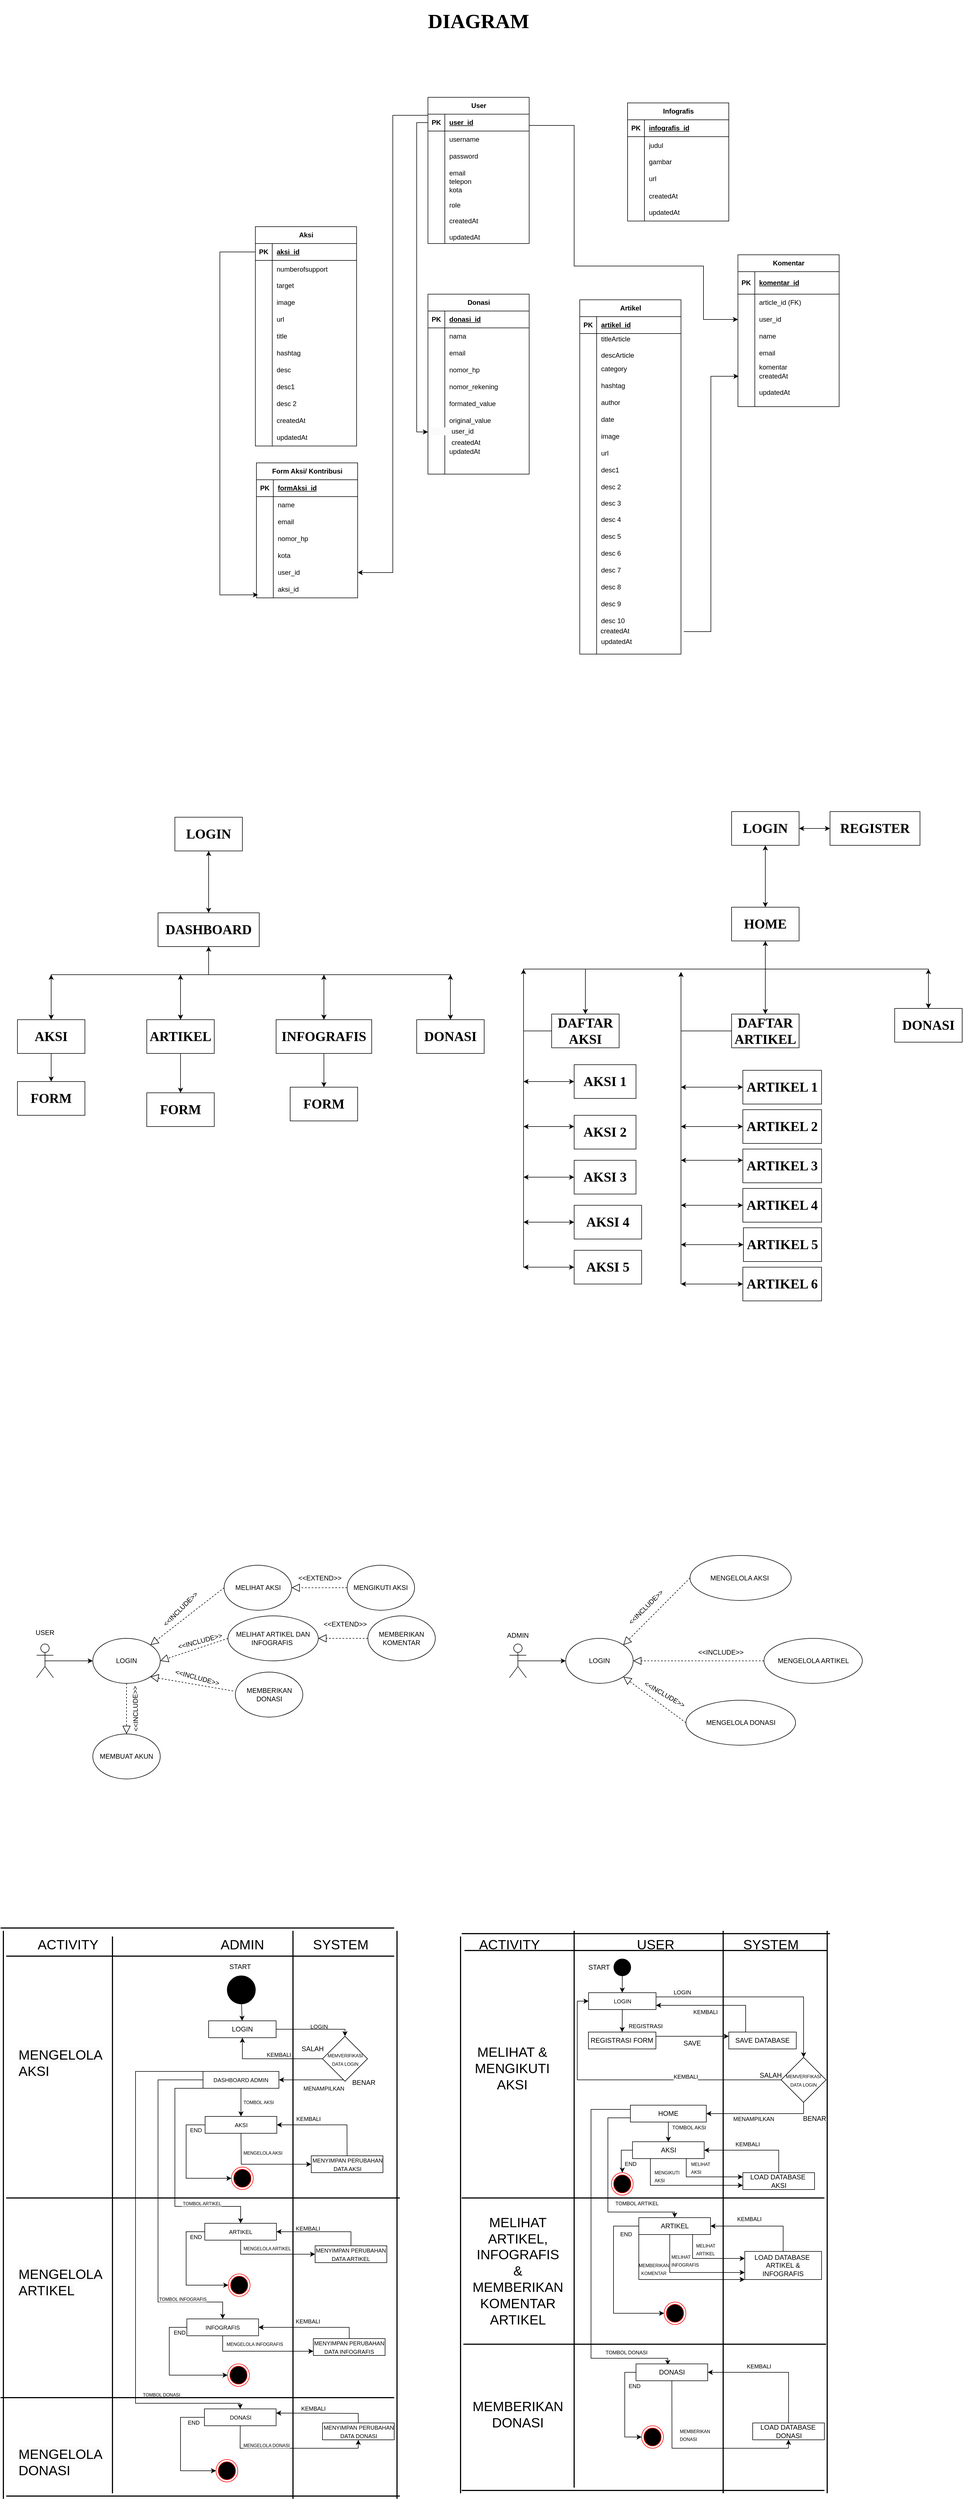 <mxfile version="21.7.2" type="github">
  <diagram name="Page-1" id="qEmlZQmLzBSCucffJ7fc">
    <mxGraphModel dx="3162" dy="3941" grid="1" gridSize="10" guides="1" tooltips="1" connect="1" arrows="1" fold="1" page="1" pageScale="1" pageWidth="850" pageHeight="1100" math="0" shadow="0">
      <root>
        <mxCell id="0" />
        <mxCell id="1" parent="0" />
        <mxCell id="BNG1utApCZpTlS7-BdFQ-2" value="Artikel" style="shape=table;startSize=30;container=1;collapsible=1;childLayout=tableLayout;fixedRows=1;rowLines=0;fontStyle=1;align=center;resizeLast=1;html=1;" parent="1" vertex="1">
          <mxGeometry x="160" y="-2140" width="180" height="630" as="geometry" />
        </mxCell>
        <mxCell id="BNG1utApCZpTlS7-BdFQ-3" value="" style="shape=tableRow;horizontal=0;startSize=0;swimlaneHead=0;swimlaneBody=0;fillColor=none;collapsible=0;dropTarget=0;points=[[0,0.5],[1,0.5]];portConstraint=eastwest;top=0;left=0;right=0;bottom=1;" parent="BNG1utApCZpTlS7-BdFQ-2" vertex="1">
          <mxGeometry y="30" width="180" height="30" as="geometry" />
        </mxCell>
        <mxCell id="BNG1utApCZpTlS7-BdFQ-4" value="PK" style="shape=partialRectangle;connectable=0;fillColor=none;top=0;left=0;bottom=0;right=0;fontStyle=1;overflow=hidden;whiteSpace=wrap;html=1;" parent="BNG1utApCZpTlS7-BdFQ-3" vertex="1">
          <mxGeometry width="30" height="30" as="geometry">
            <mxRectangle width="30" height="30" as="alternateBounds" />
          </mxGeometry>
        </mxCell>
        <mxCell id="BNG1utApCZpTlS7-BdFQ-5" value="artikel_id" style="shape=partialRectangle;connectable=0;fillColor=none;top=0;left=0;bottom=0;right=0;align=left;spacingLeft=6;fontStyle=5;overflow=hidden;whiteSpace=wrap;html=1;" parent="BNG1utApCZpTlS7-BdFQ-3" vertex="1">
          <mxGeometry x="30" width="150" height="30" as="geometry">
            <mxRectangle width="150" height="30" as="alternateBounds" />
          </mxGeometry>
        </mxCell>
        <mxCell id="BNG1utApCZpTlS7-BdFQ-6" style="shape=tableRow;horizontal=0;startSize=0;swimlaneHead=0;swimlaneBody=0;fillColor=none;collapsible=0;dropTarget=0;points=[[0,0.5],[1,0.5]];portConstraint=eastwest;top=0;left=0;right=0;bottom=0;" parent="BNG1utApCZpTlS7-BdFQ-2" vertex="1">
          <mxGeometry y="60" width="180" height="48" as="geometry" />
        </mxCell>
        <mxCell id="BNG1utApCZpTlS7-BdFQ-7" style="shape=partialRectangle;connectable=0;fillColor=none;top=0;left=0;bottom=0;right=0;editable=1;overflow=hidden;whiteSpace=wrap;html=1;" parent="BNG1utApCZpTlS7-BdFQ-6" vertex="1">
          <mxGeometry width="30" height="48" as="geometry">
            <mxRectangle width="30" height="48" as="alternateBounds" />
          </mxGeometry>
        </mxCell>
        <mxCell id="BNG1utApCZpTlS7-BdFQ-8" value="titleArticle&lt;br&gt;&lt;br&gt;descArticle" style="shape=partialRectangle;connectable=0;fillColor=none;top=0;left=0;bottom=0;right=0;align=left;spacingLeft=6;overflow=hidden;whiteSpace=wrap;html=1;" parent="BNG1utApCZpTlS7-BdFQ-6" vertex="1">
          <mxGeometry x="30" width="150" height="48" as="geometry">
            <mxRectangle width="150" height="48" as="alternateBounds" />
          </mxGeometry>
        </mxCell>
        <mxCell id="BNG1utApCZpTlS7-BdFQ-9" style="shape=tableRow;horizontal=0;startSize=0;swimlaneHead=0;swimlaneBody=0;fillColor=none;collapsible=0;dropTarget=0;points=[[0,0.5],[1,0.5]];portConstraint=eastwest;top=0;left=0;right=0;bottom=0;" parent="BNG1utApCZpTlS7-BdFQ-2" vertex="1">
          <mxGeometry y="108" width="180" height="30" as="geometry" />
        </mxCell>
        <mxCell id="BNG1utApCZpTlS7-BdFQ-10" style="shape=partialRectangle;connectable=0;fillColor=none;top=0;left=0;bottom=0;right=0;editable=1;overflow=hidden;whiteSpace=wrap;html=1;" parent="BNG1utApCZpTlS7-BdFQ-9" vertex="1">
          <mxGeometry width="30" height="30" as="geometry">
            <mxRectangle width="30" height="30" as="alternateBounds" />
          </mxGeometry>
        </mxCell>
        <mxCell id="BNG1utApCZpTlS7-BdFQ-11" value="category" style="shape=partialRectangle;connectable=0;fillColor=none;top=0;left=0;bottom=0;right=0;align=left;spacingLeft=6;overflow=hidden;whiteSpace=wrap;html=1;" parent="BNG1utApCZpTlS7-BdFQ-9" vertex="1">
          <mxGeometry x="30" width="150" height="30" as="geometry">
            <mxRectangle width="150" height="30" as="alternateBounds" />
          </mxGeometry>
        </mxCell>
        <mxCell id="BNG1utApCZpTlS7-BdFQ-12" value="" style="shape=tableRow;horizontal=0;startSize=0;swimlaneHead=0;swimlaneBody=0;fillColor=none;collapsible=0;dropTarget=0;points=[[0,0.5],[1,0.5]];portConstraint=eastwest;top=0;left=0;right=0;bottom=0;" parent="BNG1utApCZpTlS7-BdFQ-2" vertex="1">
          <mxGeometry y="138" width="180" height="30" as="geometry" />
        </mxCell>
        <mxCell id="BNG1utApCZpTlS7-BdFQ-13" value="" style="shape=partialRectangle;connectable=0;fillColor=none;top=0;left=0;bottom=0;right=0;editable=1;overflow=hidden;whiteSpace=wrap;html=1;" parent="BNG1utApCZpTlS7-BdFQ-12" vertex="1">
          <mxGeometry width="30" height="30" as="geometry">
            <mxRectangle width="30" height="30" as="alternateBounds" />
          </mxGeometry>
        </mxCell>
        <mxCell id="BNG1utApCZpTlS7-BdFQ-14" value="hashtag" style="shape=partialRectangle;connectable=0;fillColor=none;top=0;left=0;bottom=0;right=0;align=left;spacingLeft=6;overflow=hidden;whiteSpace=wrap;html=1;" parent="BNG1utApCZpTlS7-BdFQ-12" vertex="1">
          <mxGeometry x="30" width="150" height="30" as="geometry">
            <mxRectangle width="150" height="30" as="alternateBounds" />
          </mxGeometry>
        </mxCell>
        <mxCell id="BNG1utApCZpTlS7-BdFQ-15" value="" style="shape=tableRow;horizontal=0;startSize=0;swimlaneHead=0;swimlaneBody=0;fillColor=none;collapsible=0;dropTarget=0;points=[[0,0.5],[1,0.5]];portConstraint=eastwest;top=0;left=0;right=0;bottom=0;" parent="BNG1utApCZpTlS7-BdFQ-2" vertex="1">
          <mxGeometry y="168" width="180" height="30" as="geometry" />
        </mxCell>
        <mxCell id="BNG1utApCZpTlS7-BdFQ-16" value="" style="shape=partialRectangle;connectable=0;fillColor=none;top=0;left=0;bottom=0;right=0;editable=1;overflow=hidden;whiteSpace=wrap;html=1;" parent="BNG1utApCZpTlS7-BdFQ-15" vertex="1">
          <mxGeometry width="30" height="30" as="geometry">
            <mxRectangle width="30" height="30" as="alternateBounds" />
          </mxGeometry>
        </mxCell>
        <mxCell id="BNG1utApCZpTlS7-BdFQ-17" value="author" style="shape=partialRectangle;connectable=0;fillColor=none;top=0;left=0;bottom=0;right=0;align=left;spacingLeft=6;overflow=hidden;whiteSpace=wrap;html=1;" parent="BNG1utApCZpTlS7-BdFQ-15" vertex="1">
          <mxGeometry x="30" width="150" height="30" as="geometry">
            <mxRectangle width="150" height="30" as="alternateBounds" />
          </mxGeometry>
        </mxCell>
        <mxCell id="BNG1utApCZpTlS7-BdFQ-18" style="shape=tableRow;horizontal=0;startSize=0;swimlaneHead=0;swimlaneBody=0;fillColor=none;collapsible=0;dropTarget=0;points=[[0,0.5],[1,0.5]];portConstraint=eastwest;top=0;left=0;right=0;bottom=0;" parent="BNG1utApCZpTlS7-BdFQ-2" vertex="1">
          <mxGeometry y="198" width="180" height="30" as="geometry" />
        </mxCell>
        <mxCell id="BNG1utApCZpTlS7-BdFQ-19" style="shape=partialRectangle;connectable=0;fillColor=none;top=0;left=0;bottom=0;right=0;editable=1;overflow=hidden;whiteSpace=wrap;html=1;" parent="BNG1utApCZpTlS7-BdFQ-18" vertex="1">
          <mxGeometry width="30" height="30" as="geometry">
            <mxRectangle width="30" height="30" as="alternateBounds" />
          </mxGeometry>
        </mxCell>
        <mxCell id="BNG1utApCZpTlS7-BdFQ-20" value="date" style="shape=partialRectangle;connectable=0;fillColor=none;top=0;left=0;bottom=0;right=0;align=left;spacingLeft=6;overflow=hidden;whiteSpace=wrap;html=1;" parent="BNG1utApCZpTlS7-BdFQ-18" vertex="1">
          <mxGeometry x="30" width="150" height="30" as="geometry">
            <mxRectangle width="150" height="30" as="alternateBounds" />
          </mxGeometry>
        </mxCell>
        <mxCell id="BNG1utApCZpTlS7-BdFQ-21" value="" style="shape=tableRow;horizontal=0;startSize=0;swimlaneHead=0;swimlaneBody=0;fillColor=none;collapsible=0;dropTarget=0;points=[[0,0.5],[1,0.5]];portConstraint=eastwest;top=0;left=0;right=0;bottom=0;" parent="BNG1utApCZpTlS7-BdFQ-2" vertex="1">
          <mxGeometry y="228" width="180" height="30" as="geometry" />
        </mxCell>
        <mxCell id="BNG1utApCZpTlS7-BdFQ-22" value="" style="shape=partialRectangle;connectable=0;fillColor=none;top=0;left=0;bottom=0;right=0;editable=1;overflow=hidden;whiteSpace=wrap;html=1;" parent="BNG1utApCZpTlS7-BdFQ-21" vertex="1">
          <mxGeometry width="30" height="30" as="geometry">
            <mxRectangle width="30" height="30" as="alternateBounds" />
          </mxGeometry>
        </mxCell>
        <mxCell id="BNG1utApCZpTlS7-BdFQ-23" value="image" style="shape=partialRectangle;connectable=0;fillColor=none;top=0;left=0;bottom=0;right=0;align=left;spacingLeft=6;overflow=hidden;whiteSpace=wrap;html=1;" parent="BNG1utApCZpTlS7-BdFQ-21" vertex="1">
          <mxGeometry x="30" width="150" height="30" as="geometry">
            <mxRectangle width="150" height="30" as="alternateBounds" />
          </mxGeometry>
        </mxCell>
        <mxCell id="BNG1utApCZpTlS7-BdFQ-24" style="shape=tableRow;horizontal=0;startSize=0;swimlaneHead=0;swimlaneBody=0;fillColor=none;collapsible=0;dropTarget=0;points=[[0,0.5],[1,0.5]];portConstraint=eastwest;top=0;left=0;right=0;bottom=0;" parent="BNG1utApCZpTlS7-BdFQ-2" vertex="1">
          <mxGeometry y="258" width="180" height="30" as="geometry" />
        </mxCell>
        <mxCell id="BNG1utApCZpTlS7-BdFQ-25" style="shape=partialRectangle;connectable=0;fillColor=none;top=0;left=0;bottom=0;right=0;editable=1;overflow=hidden;whiteSpace=wrap;html=1;" parent="BNG1utApCZpTlS7-BdFQ-24" vertex="1">
          <mxGeometry width="30" height="30" as="geometry">
            <mxRectangle width="30" height="30" as="alternateBounds" />
          </mxGeometry>
        </mxCell>
        <mxCell id="BNG1utApCZpTlS7-BdFQ-26" value="url" style="shape=partialRectangle;connectable=0;fillColor=none;top=0;left=0;bottom=0;right=0;align=left;spacingLeft=6;overflow=hidden;whiteSpace=wrap;html=1;" parent="BNG1utApCZpTlS7-BdFQ-24" vertex="1">
          <mxGeometry x="30" width="150" height="30" as="geometry">
            <mxRectangle width="150" height="30" as="alternateBounds" />
          </mxGeometry>
        </mxCell>
        <mxCell id="BNG1utApCZpTlS7-BdFQ-27" style="shape=tableRow;horizontal=0;startSize=0;swimlaneHead=0;swimlaneBody=0;fillColor=none;collapsible=0;dropTarget=0;points=[[0,0.5],[1,0.5]];portConstraint=eastwest;top=0;left=0;right=0;bottom=0;" parent="BNG1utApCZpTlS7-BdFQ-2" vertex="1">
          <mxGeometry y="288" width="180" height="30" as="geometry" />
        </mxCell>
        <mxCell id="BNG1utApCZpTlS7-BdFQ-28" style="shape=partialRectangle;connectable=0;fillColor=none;top=0;left=0;bottom=0;right=0;editable=1;overflow=hidden;whiteSpace=wrap;html=1;" parent="BNG1utApCZpTlS7-BdFQ-27" vertex="1">
          <mxGeometry width="30" height="30" as="geometry">
            <mxRectangle width="30" height="30" as="alternateBounds" />
          </mxGeometry>
        </mxCell>
        <mxCell id="BNG1utApCZpTlS7-BdFQ-29" value="desc1" style="shape=partialRectangle;connectable=0;fillColor=none;top=0;left=0;bottom=0;right=0;align=left;spacingLeft=6;overflow=hidden;whiteSpace=wrap;html=1;" parent="BNG1utApCZpTlS7-BdFQ-27" vertex="1">
          <mxGeometry x="30" width="150" height="30" as="geometry">
            <mxRectangle width="150" height="30" as="alternateBounds" />
          </mxGeometry>
        </mxCell>
        <mxCell id="BNG1utApCZpTlS7-BdFQ-30" style="shape=tableRow;horizontal=0;startSize=0;swimlaneHead=0;swimlaneBody=0;fillColor=none;collapsible=0;dropTarget=0;points=[[0,0.5],[1,0.5]];portConstraint=eastwest;top=0;left=0;right=0;bottom=0;" parent="BNG1utApCZpTlS7-BdFQ-2" vertex="1">
          <mxGeometry y="318" width="180" height="30" as="geometry" />
        </mxCell>
        <mxCell id="BNG1utApCZpTlS7-BdFQ-31" style="shape=partialRectangle;connectable=0;fillColor=none;top=0;left=0;bottom=0;right=0;editable=1;overflow=hidden;whiteSpace=wrap;html=1;" parent="BNG1utApCZpTlS7-BdFQ-30" vertex="1">
          <mxGeometry width="30" height="30" as="geometry">
            <mxRectangle width="30" height="30" as="alternateBounds" />
          </mxGeometry>
        </mxCell>
        <mxCell id="BNG1utApCZpTlS7-BdFQ-32" value="desc 2" style="shape=partialRectangle;connectable=0;fillColor=none;top=0;left=0;bottom=0;right=0;align=left;spacingLeft=6;overflow=hidden;whiteSpace=wrap;html=1;" parent="BNG1utApCZpTlS7-BdFQ-30" vertex="1">
          <mxGeometry x="30" width="150" height="30" as="geometry">
            <mxRectangle width="150" height="30" as="alternateBounds" />
          </mxGeometry>
        </mxCell>
        <mxCell id="BNG1utApCZpTlS7-BdFQ-33" style="shape=tableRow;horizontal=0;startSize=0;swimlaneHead=0;swimlaneBody=0;fillColor=none;collapsible=0;dropTarget=0;points=[[0,0.5],[1,0.5]];portConstraint=eastwest;top=0;left=0;right=0;bottom=0;" parent="BNG1utApCZpTlS7-BdFQ-2" vertex="1">
          <mxGeometry y="348" width="180" height="28" as="geometry" />
        </mxCell>
        <mxCell id="BNG1utApCZpTlS7-BdFQ-34" style="shape=partialRectangle;connectable=0;fillColor=none;top=0;left=0;bottom=0;right=0;editable=1;overflow=hidden;whiteSpace=wrap;html=1;" parent="BNG1utApCZpTlS7-BdFQ-33" vertex="1">
          <mxGeometry width="30" height="28" as="geometry">
            <mxRectangle width="30" height="28" as="alternateBounds" />
          </mxGeometry>
        </mxCell>
        <mxCell id="BNG1utApCZpTlS7-BdFQ-35" value="desc 3" style="shape=partialRectangle;connectable=0;fillColor=none;top=0;left=0;bottom=0;right=0;align=left;spacingLeft=6;overflow=hidden;whiteSpace=wrap;html=1;" parent="BNG1utApCZpTlS7-BdFQ-33" vertex="1">
          <mxGeometry x="30" width="150" height="28" as="geometry">
            <mxRectangle width="150" height="28" as="alternateBounds" />
          </mxGeometry>
        </mxCell>
        <mxCell id="BNG1utApCZpTlS7-BdFQ-36" style="shape=tableRow;horizontal=0;startSize=0;swimlaneHead=0;swimlaneBody=0;fillColor=none;collapsible=0;dropTarget=0;points=[[0,0.5],[1,0.5]];portConstraint=eastwest;top=0;left=0;right=0;bottom=0;" parent="BNG1utApCZpTlS7-BdFQ-2" vertex="1">
          <mxGeometry y="376" width="180" height="30" as="geometry" />
        </mxCell>
        <mxCell id="BNG1utApCZpTlS7-BdFQ-37" style="shape=partialRectangle;connectable=0;fillColor=none;top=0;left=0;bottom=0;right=0;editable=1;overflow=hidden;whiteSpace=wrap;html=1;" parent="BNG1utApCZpTlS7-BdFQ-36" vertex="1">
          <mxGeometry width="30" height="30" as="geometry">
            <mxRectangle width="30" height="30" as="alternateBounds" />
          </mxGeometry>
        </mxCell>
        <mxCell id="BNG1utApCZpTlS7-BdFQ-38" value="desc 4" style="shape=partialRectangle;connectable=0;fillColor=none;top=0;left=0;bottom=0;right=0;align=left;spacingLeft=6;overflow=hidden;whiteSpace=wrap;html=1;" parent="BNG1utApCZpTlS7-BdFQ-36" vertex="1">
          <mxGeometry x="30" width="150" height="30" as="geometry">
            <mxRectangle width="150" height="30" as="alternateBounds" />
          </mxGeometry>
        </mxCell>
        <mxCell id="BNG1utApCZpTlS7-BdFQ-39" style="shape=tableRow;horizontal=0;startSize=0;swimlaneHead=0;swimlaneBody=0;fillColor=none;collapsible=0;dropTarget=0;points=[[0,0.5],[1,0.5]];portConstraint=eastwest;top=0;left=0;right=0;bottom=0;" parent="BNG1utApCZpTlS7-BdFQ-2" vertex="1">
          <mxGeometry y="406" width="180" height="30" as="geometry" />
        </mxCell>
        <mxCell id="BNG1utApCZpTlS7-BdFQ-40" style="shape=partialRectangle;connectable=0;fillColor=none;top=0;left=0;bottom=0;right=0;editable=1;overflow=hidden;whiteSpace=wrap;html=1;" parent="BNG1utApCZpTlS7-BdFQ-39" vertex="1">
          <mxGeometry width="30" height="30" as="geometry">
            <mxRectangle width="30" height="30" as="alternateBounds" />
          </mxGeometry>
        </mxCell>
        <mxCell id="BNG1utApCZpTlS7-BdFQ-41" value="desc 5" style="shape=partialRectangle;connectable=0;fillColor=none;top=0;left=0;bottom=0;right=0;align=left;spacingLeft=6;overflow=hidden;whiteSpace=wrap;html=1;" parent="BNG1utApCZpTlS7-BdFQ-39" vertex="1">
          <mxGeometry x="30" width="150" height="30" as="geometry">
            <mxRectangle width="150" height="30" as="alternateBounds" />
          </mxGeometry>
        </mxCell>
        <mxCell id="BNG1utApCZpTlS7-BdFQ-42" style="shape=tableRow;horizontal=0;startSize=0;swimlaneHead=0;swimlaneBody=0;fillColor=none;collapsible=0;dropTarget=0;points=[[0,0.5],[1,0.5]];portConstraint=eastwest;top=0;left=0;right=0;bottom=0;" parent="BNG1utApCZpTlS7-BdFQ-2" vertex="1">
          <mxGeometry y="436" width="180" height="30" as="geometry" />
        </mxCell>
        <mxCell id="BNG1utApCZpTlS7-BdFQ-43" style="shape=partialRectangle;connectable=0;fillColor=none;top=0;left=0;bottom=0;right=0;editable=1;overflow=hidden;whiteSpace=wrap;html=1;" parent="BNG1utApCZpTlS7-BdFQ-42" vertex="1">
          <mxGeometry width="30" height="30" as="geometry">
            <mxRectangle width="30" height="30" as="alternateBounds" />
          </mxGeometry>
        </mxCell>
        <mxCell id="BNG1utApCZpTlS7-BdFQ-44" value="desc 6" style="shape=partialRectangle;connectable=0;fillColor=none;top=0;left=0;bottom=0;right=0;align=left;spacingLeft=6;overflow=hidden;whiteSpace=wrap;html=1;" parent="BNG1utApCZpTlS7-BdFQ-42" vertex="1">
          <mxGeometry x="30" width="150" height="30" as="geometry">
            <mxRectangle width="150" height="30" as="alternateBounds" />
          </mxGeometry>
        </mxCell>
        <mxCell id="BNG1utApCZpTlS7-BdFQ-45" style="shape=tableRow;horizontal=0;startSize=0;swimlaneHead=0;swimlaneBody=0;fillColor=none;collapsible=0;dropTarget=0;points=[[0,0.5],[1,0.5]];portConstraint=eastwest;top=0;left=0;right=0;bottom=0;" parent="BNG1utApCZpTlS7-BdFQ-2" vertex="1">
          <mxGeometry y="466" width="180" height="30" as="geometry" />
        </mxCell>
        <mxCell id="BNG1utApCZpTlS7-BdFQ-46" style="shape=partialRectangle;connectable=0;fillColor=none;top=0;left=0;bottom=0;right=0;editable=1;overflow=hidden;whiteSpace=wrap;html=1;" parent="BNG1utApCZpTlS7-BdFQ-45" vertex="1">
          <mxGeometry width="30" height="30" as="geometry">
            <mxRectangle width="30" height="30" as="alternateBounds" />
          </mxGeometry>
        </mxCell>
        <mxCell id="BNG1utApCZpTlS7-BdFQ-47" value="desc 7" style="shape=partialRectangle;connectable=0;fillColor=none;top=0;left=0;bottom=0;right=0;align=left;spacingLeft=6;overflow=hidden;whiteSpace=wrap;html=1;" parent="BNG1utApCZpTlS7-BdFQ-45" vertex="1">
          <mxGeometry x="30" width="150" height="30" as="geometry">
            <mxRectangle width="150" height="30" as="alternateBounds" />
          </mxGeometry>
        </mxCell>
        <mxCell id="BNG1utApCZpTlS7-BdFQ-48" style="shape=tableRow;horizontal=0;startSize=0;swimlaneHead=0;swimlaneBody=0;fillColor=none;collapsible=0;dropTarget=0;points=[[0,0.5],[1,0.5]];portConstraint=eastwest;top=0;left=0;right=0;bottom=0;" parent="BNG1utApCZpTlS7-BdFQ-2" vertex="1">
          <mxGeometry y="496" width="180" height="30" as="geometry" />
        </mxCell>
        <mxCell id="BNG1utApCZpTlS7-BdFQ-49" style="shape=partialRectangle;connectable=0;fillColor=none;top=0;left=0;bottom=0;right=0;editable=1;overflow=hidden;whiteSpace=wrap;html=1;" parent="BNG1utApCZpTlS7-BdFQ-48" vertex="1">
          <mxGeometry width="30" height="30" as="geometry">
            <mxRectangle width="30" height="30" as="alternateBounds" />
          </mxGeometry>
        </mxCell>
        <mxCell id="BNG1utApCZpTlS7-BdFQ-50" value="desc 8" style="shape=partialRectangle;connectable=0;fillColor=none;top=0;left=0;bottom=0;right=0;align=left;spacingLeft=6;overflow=hidden;whiteSpace=wrap;html=1;" parent="BNG1utApCZpTlS7-BdFQ-48" vertex="1">
          <mxGeometry x="30" width="150" height="30" as="geometry">
            <mxRectangle width="150" height="30" as="alternateBounds" />
          </mxGeometry>
        </mxCell>
        <mxCell id="BNG1utApCZpTlS7-BdFQ-51" style="shape=tableRow;horizontal=0;startSize=0;swimlaneHead=0;swimlaneBody=0;fillColor=none;collapsible=0;dropTarget=0;points=[[0,0.5],[1,0.5]];portConstraint=eastwest;top=0;left=0;right=0;bottom=0;" parent="BNG1utApCZpTlS7-BdFQ-2" vertex="1">
          <mxGeometry y="526" width="180" height="30" as="geometry" />
        </mxCell>
        <mxCell id="BNG1utApCZpTlS7-BdFQ-52" style="shape=partialRectangle;connectable=0;fillColor=none;top=0;left=0;bottom=0;right=0;editable=1;overflow=hidden;whiteSpace=wrap;html=1;" parent="BNG1utApCZpTlS7-BdFQ-51" vertex="1">
          <mxGeometry width="30" height="30" as="geometry">
            <mxRectangle width="30" height="30" as="alternateBounds" />
          </mxGeometry>
        </mxCell>
        <mxCell id="BNG1utApCZpTlS7-BdFQ-53" value="desc 9" style="shape=partialRectangle;connectable=0;fillColor=none;top=0;left=0;bottom=0;right=0;align=left;spacingLeft=6;overflow=hidden;whiteSpace=wrap;html=1;" parent="BNG1utApCZpTlS7-BdFQ-51" vertex="1">
          <mxGeometry x="30" width="150" height="30" as="geometry">
            <mxRectangle width="150" height="30" as="alternateBounds" />
          </mxGeometry>
        </mxCell>
        <mxCell id="BNG1utApCZpTlS7-BdFQ-54" style="shape=tableRow;horizontal=0;startSize=0;swimlaneHead=0;swimlaneBody=0;fillColor=none;collapsible=0;dropTarget=0;points=[[0,0.5],[1,0.5]];portConstraint=eastwest;top=0;left=0;right=0;bottom=0;" parent="BNG1utApCZpTlS7-BdFQ-2" vertex="1">
          <mxGeometry y="556" width="180" height="30" as="geometry" />
        </mxCell>
        <mxCell id="BNG1utApCZpTlS7-BdFQ-55" style="shape=partialRectangle;connectable=0;fillColor=none;top=0;left=0;bottom=0;right=0;editable=1;overflow=hidden;whiteSpace=wrap;html=1;" parent="BNG1utApCZpTlS7-BdFQ-54" vertex="1">
          <mxGeometry width="30" height="30" as="geometry">
            <mxRectangle width="30" height="30" as="alternateBounds" />
          </mxGeometry>
        </mxCell>
        <mxCell id="BNG1utApCZpTlS7-BdFQ-56" value="desc 10" style="shape=partialRectangle;connectable=0;fillColor=none;top=0;left=0;bottom=0;right=0;align=left;spacingLeft=6;overflow=hidden;whiteSpace=wrap;html=1;" parent="BNG1utApCZpTlS7-BdFQ-54" vertex="1">
          <mxGeometry x="30" width="150" height="30" as="geometry">
            <mxRectangle width="150" height="30" as="alternateBounds" />
          </mxGeometry>
        </mxCell>
        <mxCell id="BNG1utApCZpTlS7-BdFQ-57" style="shape=tableRow;horizontal=0;startSize=0;swimlaneHead=0;swimlaneBody=0;fillColor=none;collapsible=0;dropTarget=0;points=[[0,0.5],[1,0.5]];portConstraint=eastwest;top=0;left=0;right=0;bottom=0;" parent="BNG1utApCZpTlS7-BdFQ-2" vertex="1">
          <mxGeometry y="586" width="180" height="44" as="geometry" />
        </mxCell>
        <mxCell id="BNG1utApCZpTlS7-BdFQ-58" style="shape=partialRectangle;connectable=0;fillColor=none;top=0;left=0;bottom=0;right=0;editable=1;overflow=hidden;whiteSpace=wrap;html=1;" parent="BNG1utApCZpTlS7-BdFQ-57" vertex="1">
          <mxGeometry width="30" height="44" as="geometry">
            <mxRectangle width="30" height="44" as="alternateBounds" />
          </mxGeometry>
        </mxCell>
        <mxCell id="BNG1utApCZpTlS7-BdFQ-59" value="updatedAt" style="shape=partialRectangle;connectable=0;fillColor=none;top=0;left=0;bottom=0;right=0;align=left;spacingLeft=6;overflow=hidden;whiteSpace=wrap;html=1;" parent="BNG1utApCZpTlS7-BdFQ-57" vertex="1">
          <mxGeometry x="30" width="150" height="44" as="geometry">
            <mxRectangle width="150" height="44" as="alternateBounds" />
          </mxGeometry>
        </mxCell>
        <mxCell id="BNG1utApCZpTlS7-BdFQ-60" value="User" style="shape=table;startSize=30;container=1;collapsible=1;childLayout=tableLayout;fixedRows=1;rowLines=0;fontStyle=1;align=center;resizeLast=1;html=1;" parent="1" vertex="1">
          <mxGeometry x="-110" y="-2500" width="180" height="260" as="geometry" />
        </mxCell>
        <mxCell id="BNG1utApCZpTlS7-BdFQ-61" value="" style="shape=tableRow;horizontal=0;startSize=0;swimlaneHead=0;swimlaneBody=0;fillColor=none;collapsible=0;dropTarget=0;points=[[0,0.5],[1,0.5]];portConstraint=eastwest;top=0;left=0;right=0;bottom=1;" parent="BNG1utApCZpTlS7-BdFQ-60" vertex="1">
          <mxGeometry y="30" width="180" height="30" as="geometry" />
        </mxCell>
        <mxCell id="BNG1utApCZpTlS7-BdFQ-62" value="PK" style="shape=partialRectangle;connectable=0;fillColor=none;top=0;left=0;bottom=0;right=0;fontStyle=1;overflow=hidden;whiteSpace=wrap;html=1;" parent="BNG1utApCZpTlS7-BdFQ-61" vertex="1">
          <mxGeometry width="30" height="30" as="geometry">
            <mxRectangle width="30" height="30" as="alternateBounds" />
          </mxGeometry>
        </mxCell>
        <mxCell id="BNG1utApCZpTlS7-BdFQ-63" value="user_id" style="shape=partialRectangle;connectable=0;fillColor=none;top=0;left=0;bottom=0;right=0;align=left;spacingLeft=6;fontStyle=5;overflow=hidden;whiteSpace=wrap;html=1;" parent="BNG1utApCZpTlS7-BdFQ-61" vertex="1">
          <mxGeometry x="30" width="150" height="30" as="geometry">
            <mxRectangle width="150" height="30" as="alternateBounds" />
          </mxGeometry>
        </mxCell>
        <mxCell id="BNG1utApCZpTlS7-BdFQ-64" value="" style="shape=tableRow;horizontal=0;startSize=0;swimlaneHead=0;swimlaneBody=0;fillColor=none;collapsible=0;dropTarget=0;points=[[0,0.5],[1,0.5]];portConstraint=eastwest;top=0;left=0;right=0;bottom=0;" parent="BNG1utApCZpTlS7-BdFQ-60" vertex="1">
          <mxGeometry y="60" width="180" height="30" as="geometry" />
        </mxCell>
        <mxCell id="BNG1utApCZpTlS7-BdFQ-65" value="" style="shape=partialRectangle;connectable=0;fillColor=none;top=0;left=0;bottom=0;right=0;editable=1;overflow=hidden;whiteSpace=wrap;html=1;" parent="BNG1utApCZpTlS7-BdFQ-64" vertex="1">
          <mxGeometry width="30" height="30" as="geometry">
            <mxRectangle width="30" height="30" as="alternateBounds" />
          </mxGeometry>
        </mxCell>
        <mxCell id="BNG1utApCZpTlS7-BdFQ-66" value="username" style="shape=partialRectangle;connectable=0;fillColor=none;top=0;left=0;bottom=0;right=0;align=left;spacingLeft=6;overflow=hidden;whiteSpace=wrap;html=1;" parent="BNG1utApCZpTlS7-BdFQ-64" vertex="1">
          <mxGeometry x="30" width="150" height="30" as="geometry">
            <mxRectangle width="150" height="30" as="alternateBounds" />
          </mxGeometry>
        </mxCell>
        <mxCell id="BNG1utApCZpTlS7-BdFQ-70" value="" style="shape=tableRow;horizontal=0;startSize=0;swimlaneHead=0;swimlaneBody=0;fillColor=none;collapsible=0;dropTarget=0;points=[[0,0.5],[1,0.5]];portConstraint=eastwest;top=0;left=0;right=0;bottom=0;" parent="BNG1utApCZpTlS7-BdFQ-60" vertex="1">
          <mxGeometry y="90" width="180" height="30" as="geometry" />
        </mxCell>
        <mxCell id="BNG1utApCZpTlS7-BdFQ-71" value="" style="shape=partialRectangle;connectable=0;fillColor=none;top=0;left=0;bottom=0;right=0;editable=1;overflow=hidden;whiteSpace=wrap;html=1;" parent="BNG1utApCZpTlS7-BdFQ-70" vertex="1">
          <mxGeometry width="30" height="30" as="geometry">
            <mxRectangle width="30" height="30" as="alternateBounds" />
          </mxGeometry>
        </mxCell>
        <mxCell id="BNG1utApCZpTlS7-BdFQ-72" value="password" style="shape=partialRectangle;connectable=0;fillColor=none;top=0;left=0;bottom=0;right=0;align=left;spacingLeft=6;overflow=hidden;whiteSpace=wrap;html=1;" parent="BNG1utApCZpTlS7-BdFQ-70" vertex="1">
          <mxGeometry x="30" width="150" height="30" as="geometry">
            <mxRectangle width="150" height="30" as="alternateBounds" />
          </mxGeometry>
        </mxCell>
        <mxCell id="BNG1utApCZpTlS7-BdFQ-67" value="" style="shape=tableRow;horizontal=0;startSize=0;swimlaneHead=0;swimlaneBody=0;fillColor=none;collapsible=0;dropTarget=0;points=[[0,0.5],[1,0.5]];portConstraint=eastwest;top=0;left=0;right=0;bottom=0;" parent="BNG1utApCZpTlS7-BdFQ-60" vertex="1">
          <mxGeometry y="120" width="180" height="30" as="geometry" />
        </mxCell>
        <mxCell id="BNG1utApCZpTlS7-BdFQ-68" value="" style="shape=partialRectangle;connectable=0;fillColor=none;top=0;left=0;bottom=0;right=0;editable=1;overflow=hidden;whiteSpace=wrap;html=1;" parent="BNG1utApCZpTlS7-BdFQ-67" vertex="1">
          <mxGeometry width="30" height="30" as="geometry">
            <mxRectangle width="30" height="30" as="alternateBounds" />
          </mxGeometry>
        </mxCell>
        <mxCell id="BNG1utApCZpTlS7-BdFQ-69" value="email" style="shape=partialRectangle;connectable=0;fillColor=none;top=0;left=0;bottom=0;right=0;align=left;spacingLeft=6;overflow=hidden;whiteSpace=wrap;html=1;" parent="BNG1utApCZpTlS7-BdFQ-67" vertex="1">
          <mxGeometry x="30" width="150" height="30" as="geometry">
            <mxRectangle width="150" height="30" as="alternateBounds" />
          </mxGeometry>
        </mxCell>
        <mxCell id="BNG1utApCZpTlS7-BdFQ-76" style="shape=tableRow;horizontal=0;startSize=0;swimlaneHead=0;swimlaneBody=0;fillColor=none;collapsible=0;dropTarget=0;points=[[0,0.5],[1,0.5]];portConstraint=eastwest;top=0;left=0;right=0;bottom=0;" parent="BNG1utApCZpTlS7-BdFQ-60" vertex="1">
          <mxGeometry y="150" width="180" height="30" as="geometry" />
        </mxCell>
        <mxCell id="BNG1utApCZpTlS7-BdFQ-77" style="shape=partialRectangle;connectable=0;fillColor=none;top=0;left=0;bottom=0;right=0;editable=1;overflow=hidden;whiteSpace=wrap;html=1;" parent="BNG1utApCZpTlS7-BdFQ-76" vertex="1">
          <mxGeometry width="30" height="30" as="geometry">
            <mxRectangle width="30" height="30" as="alternateBounds" />
          </mxGeometry>
        </mxCell>
        <mxCell id="BNG1utApCZpTlS7-BdFQ-78" value="kota" style="shape=partialRectangle;connectable=0;fillColor=none;top=0;left=0;bottom=0;right=0;align=left;spacingLeft=6;overflow=hidden;whiteSpace=wrap;html=1;" parent="BNG1utApCZpTlS7-BdFQ-76" vertex="1">
          <mxGeometry x="30" width="150" height="30" as="geometry">
            <mxRectangle width="150" height="30" as="alternateBounds" />
          </mxGeometry>
        </mxCell>
        <mxCell id="BNG1utApCZpTlS7-BdFQ-79" style="shape=tableRow;horizontal=0;startSize=0;swimlaneHead=0;swimlaneBody=0;fillColor=none;collapsible=0;dropTarget=0;points=[[0,0.5],[1,0.5]];portConstraint=eastwest;top=0;left=0;right=0;bottom=0;" parent="BNG1utApCZpTlS7-BdFQ-60" vertex="1">
          <mxGeometry y="180" width="180" height="80" as="geometry" />
        </mxCell>
        <mxCell id="BNG1utApCZpTlS7-BdFQ-80" style="shape=partialRectangle;connectable=0;fillColor=none;top=0;left=0;bottom=0;right=0;editable=1;overflow=hidden;whiteSpace=wrap;html=1;" parent="BNG1utApCZpTlS7-BdFQ-79" vertex="1">
          <mxGeometry width="30" height="80" as="geometry">
            <mxRectangle width="30" height="80" as="alternateBounds" />
          </mxGeometry>
        </mxCell>
        <mxCell id="BNG1utApCZpTlS7-BdFQ-81" value="role&lt;br&gt;&lt;br&gt;createdAt&lt;br&gt;&lt;br&gt;updatedAt" style="shape=partialRectangle;connectable=0;fillColor=none;top=0;left=0;bottom=0;right=0;align=left;spacingLeft=6;overflow=hidden;whiteSpace=wrap;html=1;" parent="BNG1utApCZpTlS7-BdFQ-79" vertex="1">
          <mxGeometry x="30" width="150" height="80" as="geometry">
            <mxRectangle width="150" height="80" as="alternateBounds" />
          </mxGeometry>
        </mxCell>
        <mxCell id="BNG1utApCZpTlS7-BdFQ-82" value="telepon" style="shape=partialRectangle;connectable=0;fillColor=none;top=0;left=0;bottom=0;right=0;align=left;spacingLeft=6;overflow=hidden;whiteSpace=wrap;html=1;" parent="1" vertex="1">
          <mxGeometry x="-80" y="-2360" width="150" height="20" as="geometry">
            <mxRectangle width="150" height="30" as="alternateBounds" />
          </mxGeometry>
        </mxCell>
        <mxCell id="BNG1utApCZpTlS7-BdFQ-83" value="Aksi" style="shape=table;startSize=30;container=1;collapsible=1;childLayout=tableLayout;fixedRows=1;rowLines=0;fontStyle=1;align=center;resizeLast=1;html=1;" parent="1" vertex="1">
          <mxGeometry x="-416.87" y="-2270" width="180" height="390" as="geometry" />
        </mxCell>
        <mxCell id="BNG1utApCZpTlS7-BdFQ-84" value="" style="shape=tableRow;horizontal=0;startSize=0;swimlaneHead=0;swimlaneBody=0;fillColor=none;collapsible=0;dropTarget=0;points=[[0,0.5],[1,0.5]];portConstraint=eastwest;top=0;left=0;right=0;bottom=1;" parent="BNG1utApCZpTlS7-BdFQ-83" vertex="1">
          <mxGeometry y="30" width="180" height="30" as="geometry" />
        </mxCell>
        <mxCell id="BNG1utApCZpTlS7-BdFQ-85" value="PK" style="shape=partialRectangle;connectable=0;fillColor=none;top=0;left=0;bottom=0;right=0;fontStyle=1;overflow=hidden;whiteSpace=wrap;html=1;" parent="BNG1utApCZpTlS7-BdFQ-84" vertex="1">
          <mxGeometry width="30" height="30" as="geometry">
            <mxRectangle width="30" height="30" as="alternateBounds" />
          </mxGeometry>
        </mxCell>
        <mxCell id="BNG1utApCZpTlS7-BdFQ-86" value="aksi_id" style="shape=partialRectangle;connectable=0;fillColor=none;top=0;left=0;bottom=0;right=0;align=left;spacingLeft=6;fontStyle=5;overflow=hidden;whiteSpace=wrap;html=1;" parent="BNG1utApCZpTlS7-BdFQ-84" vertex="1">
          <mxGeometry x="30" width="150" height="30" as="geometry">
            <mxRectangle width="150" height="30" as="alternateBounds" />
          </mxGeometry>
        </mxCell>
        <mxCell id="BNG1utApCZpTlS7-BdFQ-87" value="" style="shape=tableRow;horizontal=0;startSize=0;swimlaneHead=0;swimlaneBody=0;fillColor=none;collapsible=0;dropTarget=0;points=[[0,0.5],[1,0.5]];portConstraint=eastwest;top=0;left=0;right=0;bottom=0;" parent="BNG1utApCZpTlS7-BdFQ-83" vertex="1">
          <mxGeometry y="60" width="180" height="60" as="geometry" />
        </mxCell>
        <mxCell id="BNG1utApCZpTlS7-BdFQ-88" value="" style="shape=partialRectangle;connectable=0;fillColor=none;top=0;left=0;bottom=0;right=0;editable=1;overflow=hidden;whiteSpace=wrap;html=1;" parent="BNG1utApCZpTlS7-BdFQ-87" vertex="1">
          <mxGeometry width="30" height="60" as="geometry">
            <mxRectangle width="30" height="60" as="alternateBounds" />
          </mxGeometry>
        </mxCell>
        <mxCell id="BNG1utApCZpTlS7-BdFQ-89" value="numberofsupport&lt;br&gt;&lt;br&gt;target" style="shape=partialRectangle;connectable=0;fillColor=none;top=0;left=0;bottom=0;right=0;align=left;spacingLeft=6;overflow=hidden;whiteSpace=wrap;html=1;" parent="BNG1utApCZpTlS7-BdFQ-87" vertex="1">
          <mxGeometry x="30" width="150" height="60" as="geometry">
            <mxRectangle width="150" height="60" as="alternateBounds" />
          </mxGeometry>
        </mxCell>
        <mxCell id="BNG1utApCZpTlS7-BdFQ-90" value="" style="shape=tableRow;horizontal=0;startSize=0;swimlaneHead=0;swimlaneBody=0;fillColor=none;collapsible=0;dropTarget=0;points=[[0,0.5],[1,0.5]];portConstraint=eastwest;top=0;left=0;right=0;bottom=0;" parent="BNG1utApCZpTlS7-BdFQ-83" vertex="1">
          <mxGeometry y="120" width="180" height="30" as="geometry" />
        </mxCell>
        <mxCell id="BNG1utApCZpTlS7-BdFQ-91" value="" style="shape=partialRectangle;connectable=0;fillColor=none;top=0;left=0;bottom=0;right=0;editable=1;overflow=hidden;whiteSpace=wrap;html=1;" parent="BNG1utApCZpTlS7-BdFQ-90" vertex="1">
          <mxGeometry width="30" height="30" as="geometry">
            <mxRectangle width="30" height="30" as="alternateBounds" />
          </mxGeometry>
        </mxCell>
        <mxCell id="BNG1utApCZpTlS7-BdFQ-92" value="image" style="shape=partialRectangle;connectable=0;fillColor=none;top=0;left=0;bottom=0;right=0;align=left;spacingLeft=6;overflow=hidden;whiteSpace=wrap;html=1;" parent="BNG1utApCZpTlS7-BdFQ-90" vertex="1">
          <mxGeometry x="30" width="150" height="30" as="geometry">
            <mxRectangle width="150" height="30" as="alternateBounds" />
          </mxGeometry>
        </mxCell>
        <mxCell id="BNG1utApCZpTlS7-BdFQ-93" value="" style="shape=tableRow;horizontal=0;startSize=0;swimlaneHead=0;swimlaneBody=0;fillColor=none;collapsible=0;dropTarget=0;points=[[0,0.5],[1,0.5]];portConstraint=eastwest;top=0;left=0;right=0;bottom=0;" parent="BNG1utApCZpTlS7-BdFQ-83" vertex="1">
          <mxGeometry y="150" width="180" height="30" as="geometry" />
        </mxCell>
        <mxCell id="BNG1utApCZpTlS7-BdFQ-94" value="" style="shape=partialRectangle;connectable=0;fillColor=none;top=0;left=0;bottom=0;right=0;editable=1;overflow=hidden;whiteSpace=wrap;html=1;" parent="BNG1utApCZpTlS7-BdFQ-93" vertex="1">
          <mxGeometry width="30" height="30" as="geometry">
            <mxRectangle width="30" height="30" as="alternateBounds" />
          </mxGeometry>
        </mxCell>
        <mxCell id="BNG1utApCZpTlS7-BdFQ-95" value="url" style="shape=partialRectangle;connectable=0;fillColor=none;top=0;left=0;bottom=0;right=0;align=left;spacingLeft=6;overflow=hidden;whiteSpace=wrap;html=1;" parent="BNG1utApCZpTlS7-BdFQ-93" vertex="1">
          <mxGeometry x="30" width="150" height="30" as="geometry">
            <mxRectangle width="150" height="30" as="alternateBounds" />
          </mxGeometry>
        </mxCell>
        <mxCell id="BNG1utApCZpTlS7-BdFQ-96" style="shape=tableRow;horizontal=0;startSize=0;swimlaneHead=0;swimlaneBody=0;fillColor=none;collapsible=0;dropTarget=0;points=[[0,0.5],[1,0.5]];portConstraint=eastwest;top=0;left=0;right=0;bottom=0;" parent="BNG1utApCZpTlS7-BdFQ-83" vertex="1">
          <mxGeometry y="180" width="180" height="30" as="geometry" />
        </mxCell>
        <mxCell id="BNG1utApCZpTlS7-BdFQ-97" style="shape=partialRectangle;connectable=0;fillColor=none;top=0;left=0;bottom=0;right=0;editable=1;overflow=hidden;whiteSpace=wrap;html=1;" parent="BNG1utApCZpTlS7-BdFQ-96" vertex="1">
          <mxGeometry width="30" height="30" as="geometry">
            <mxRectangle width="30" height="30" as="alternateBounds" />
          </mxGeometry>
        </mxCell>
        <mxCell id="BNG1utApCZpTlS7-BdFQ-98" value="title" style="shape=partialRectangle;connectable=0;fillColor=none;top=0;left=0;bottom=0;right=0;align=left;spacingLeft=6;overflow=hidden;whiteSpace=wrap;html=1;" parent="BNG1utApCZpTlS7-BdFQ-96" vertex="1">
          <mxGeometry x="30" width="150" height="30" as="geometry">
            <mxRectangle width="150" height="30" as="alternateBounds" />
          </mxGeometry>
        </mxCell>
        <mxCell id="BNG1utApCZpTlS7-BdFQ-99" style="shape=tableRow;horizontal=0;startSize=0;swimlaneHead=0;swimlaneBody=0;fillColor=none;collapsible=0;dropTarget=0;points=[[0,0.5],[1,0.5]];portConstraint=eastwest;top=0;left=0;right=0;bottom=0;" parent="BNG1utApCZpTlS7-BdFQ-83" vertex="1">
          <mxGeometry y="210" width="180" height="30" as="geometry" />
        </mxCell>
        <mxCell id="BNG1utApCZpTlS7-BdFQ-100" style="shape=partialRectangle;connectable=0;fillColor=none;top=0;left=0;bottom=0;right=0;editable=1;overflow=hidden;whiteSpace=wrap;html=1;" parent="BNG1utApCZpTlS7-BdFQ-99" vertex="1">
          <mxGeometry width="30" height="30" as="geometry">
            <mxRectangle width="30" height="30" as="alternateBounds" />
          </mxGeometry>
        </mxCell>
        <mxCell id="BNG1utApCZpTlS7-BdFQ-101" value="hashtag" style="shape=partialRectangle;connectable=0;fillColor=none;top=0;left=0;bottom=0;right=0;align=left;spacingLeft=6;overflow=hidden;whiteSpace=wrap;html=1;" parent="BNG1utApCZpTlS7-BdFQ-99" vertex="1">
          <mxGeometry x="30" width="150" height="30" as="geometry">
            <mxRectangle width="150" height="30" as="alternateBounds" />
          </mxGeometry>
        </mxCell>
        <mxCell id="BNG1utApCZpTlS7-BdFQ-102" style="shape=tableRow;horizontal=0;startSize=0;swimlaneHead=0;swimlaneBody=0;fillColor=none;collapsible=0;dropTarget=0;points=[[0,0.5],[1,0.5]];portConstraint=eastwest;top=0;left=0;right=0;bottom=0;" parent="BNG1utApCZpTlS7-BdFQ-83" vertex="1">
          <mxGeometry y="240" width="180" height="30" as="geometry" />
        </mxCell>
        <mxCell id="BNG1utApCZpTlS7-BdFQ-103" style="shape=partialRectangle;connectable=0;fillColor=none;top=0;left=0;bottom=0;right=0;editable=1;overflow=hidden;whiteSpace=wrap;html=1;" parent="BNG1utApCZpTlS7-BdFQ-102" vertex="1">
          <mxGeometry width="30" height="30" as="geometry">
            <mxRectangle width="30" height="30" as="alternateBounds" />
          </mxGeometry>
        </mxCell>
        <mxCell id="BNG1utApCZpTlS7-BdFQ-104" value="desc" style="shape=partialRectangle;connectable=0;fillColor=none;top=0;left=0;bottom=0;right=0;align=left;spacingLeft=6;overflow=hidden;whiteSpace=wrap;html=1;" parent="BNG1utApCZpTlS7-BdFQ-102" vertex="1">
          <mxGeometry x="30" width="150" height="30" as="geometry">
            <mxRectangle width="150" height="30" as="alternateBounds" />
          </mxGeometry>
        </mxCell>
        <mxCell id="BNG1utApCZpTlS7-BdFQ-105" style="shape=tableRow;horizontal=0;startSize=0;swimlaneHead=0;swimlaneBody=0;fillColor=none;collapsible=0;dropTarget=0;points=[[0,0.5],[1,0.5]];portConstraint=eastwest;top=0;left=0;right=0;bottom=0;" parent="BNG1utApCZpTlS7-BdFQ-83" vertex="1">
          <mxGeometry y="270" width="180" height="30" as="geometry" />
        </mxCell>
        <mxCell id="BNG1utApCZpTlS7-BdFQ-106" style="shape=partialRectangle;connectable=0;fillColor=none;top=0;left=0;bottom=0;right=0;editable=1;overflow=hidden;whiteSpace=wrap;html=1;" parent="BNG1utApCZpTlS7-BdFQ-105" vertex="1">
          <mxGeometry width="30" height="30" as="geometry">
            <mxRectangle width="30" height="30" as="alternateBounds" />
          </mxGeometry>
        </mxCell>
        <mxCell id="BNG1utApCZpTlS7-BdFQ-107" value="desc1" style="shape=partialRectangle;connectable=0;fillColor=none;top=0;left=0;bottom=0;right=0;align=left;spacingLeft=6;overflow=hidden;whiteSpace=wrap;html=1;" parent="BNG1utApCZpTlS7-BdFQ-105" vertex="1">
          <mxGeometry x="30" width="150" height="30" as="geometry">
            <mxRectangle width="150" height="30" as="alternateBounds" />
          </mxGeometry>
        </mxCell>
        <mxCell id="BNG1utApCZpTlS7-BdFQ-108" style="shape=tableRow;horizontal=0;startSize=0;swimlaneHead=0;swimlaneBody=0;fillColor=none;collapsible=0;dropTarget=0;points=[[0,0.5],[1,0.5]];portConstraint=eastwest;top=0;left=0;right=0;bottom=0;" parent="BNG1utApCZpTlS7-BdFQ-83" vertex="1">
          <mxGeometry y="300" width="180" height="30" as="geometry" />
        </mxCell>
        <mxCell id="BNG1utApCZpTlS7-BdFQ-109" style="shape=partialRectangle;connectable=0;fillColor=none;top=0;left=0;bottom=0;right=0;editable=1;overflow=hidden;whiteSpace=wrap;html=1;" parent="BNG1utApCZpTlS7-BdFQ-108" vertex="1">
          <mxGeometry width="30" height="30" as="geometry">
            <mxRectangle width="30" height="30" as="alternateBounds" />
          </mxGeometry>
        </mxCell>
        <mxCell id="BNG1utApCZpTlS7-BdFQ-110" value="desc 2" style="shape=partialRectangle;connectable=0;fillColor=none;top=0;left=0;bottom=0;right=0;align=left;spacingLeft=6;overflow=hidden;whiteSpace=wrap;html=1;" parent="BNG1utApCZpTlS7-BdFQ-108" vertex="1">
          <mxGeometry x="30" width="150" height="30" as="geometry">
            <mxRectangle width="150" height="30" as="alternateBounds" />
          </mxGeometry>
        </mxCell>
        <mxCell id="BNG1utApCZpTlS7-BdFQ-111" style="shape=tableRow;horizontal=0;startSize=0;swimlaneHead=0;swimlaneBody=0;fillColor=none;collapsible=0;dropTarget=0;points=[[0,0.5],[1,0.5]];portConstraint=eastwest;top=0;left=0;right=0;bottom=0;" parent="BNG1utApCZpTlS7-BdFQ-83" vertex="1">
          <mxGeometry y="330" width="180" height="30" as="geometry" />
        </mxCell>
        <mxCell id="BNG1utApCZpTlS7-BdFQ-112" style="shape=partialRectangle;connectable=0;fillColor=none;top=0;left=0;bottom=0;right=0;editable=1;overflow=hidden;whiteSpace=wrap;html=1;" parent="BNG1utApCZpTlS7-BdFQ-111" vertex="1">
          <mxGeometry width="30" height="30" as="geometry">
            <mxRectangle width="30" height="30" as="alternateBounds" />
          </mxGeometry>
        </mxCell>
        <mxCell id="BNG1utApCZpTlS7-BdFQ-113" value="createdAt" style="shape=partialRectangle;connectable=0;fillColor=none;top=0;left=0;bottom=0;right=0;align=left;spacingLeft=6;overflow=hidden;whiteSpace=wrap;html=1;" parent="BNG1utApCZpTlS7-BdFQ-111" vertex="1">
          <mxGeometry x="30" width="150" height="30" as="geometry">
            <mxRectangle width="150" height="30" as="alternateBounds" />
          </mxGeometry>
        </mxCell>
        <mxCell id="BNG1utApCZpTlS7-BdFQ-114" style="shape=tableRow;horizontal=0;startSize=0;swimlaneHead=0;swimlaneBody=0;fillColor=none;collapsible=0;dropTarget=0;points=[[0,0.5],[1,0.5]];portConstraint=eastwest;top=0;left=0;right=0;bottom=0;" parent="BNG1utApCZpTlS7-BdFQ-83" vertex="1">
          <mxGeometry y="360" width="180" height="30" as="geometry" />
        </mxCell>
        <mxCell id="BNG1utApCZpTlS7-BdFQ-115" style="shape=partialRectangle;connectable=0;fillColor=none;top=0;left=0;bottom=0;right=0;editable=1;overflow=hidden;whiteSpace=wrap;html=1;" parent="BNG1utApCZpTlS7-BdFQ-114" vertex="1">
          <mxGeometry width="30" height="30" as="geometry">
            <mxRectangle width="30" height="30" as="alternateBounds" />
          </mxGeometry>
        </mxCell>
        <mxCell id="BNG1utApCZpTlS7-BdFQ-116" value="updatedAt" style="shape=partialRectangle;connectable=0;fillColor=none;top=0;left=0;bottom=0;right=0;align=left;spacingLeft=6;overflow=hidden;whiteSpace=wrap;html=1;" parent="BNG1utApCZpTlS7-BdFQ-114" vertex="1">
          <mxGeometry x="30" width="150" height="30" as="geometry">
            <mxRectangle width="150" height="30" as="alternateBounds" />
          </mxGeometry>
        </mxCell>
        <mxCell id="BNG1utApCZpTlS7-BdFQ-117" value="Donasi" style="shape=table;startSize=30;container=1;collapsible=1;childLayout=tableLayout;fixedRows=1;rowLines=0;fontStyle=1;align=center;resizeLast=1;html=1;" parent="1" vertex="1">
          <mxGeometry x="-110" y="-2150" width="180" height="320" as="geometry" />
        </mxCell>
        <mxCell id="BNG1utApCZpTlS7-BdFQ-118" value="" style="shape=tableRow;horizontal=0;startSize=0;swimlaneHead=0;swimlaneBody=0;fillColor=none;collapsible=0;dropTarget=0;points=[[0,0.5],[1,0.5]];portConstraint=eastwest;top=0;left=0;right=0;bottom=1;" parent="BNG1utApCZpTlS7-BdFQ-117" vertex="1">
          <mxGeometry y="30" width="180" height="30" as="geometry" />
        </mxCell>
        <mxCell id="BNG1utApCZpTlS7-BdFQ-119" value="PK" style="shape=partialRectangle;connectable=0;fillColor=none;top=0;left=0;bottom=0;right=0;fontStyle=1;overflow=hidden;whiteSpace=wrap;html=1;" parent="BNG1utApCZpTlS7-BdFQ-118" vertex="1">
          <mxGeometry width="30" height="30" as="geometry">
            <mxRectangle width="30" height="30" as="alternateBounds" />
          </mxGeometry>
        </mxCell>
        <mxCell id="BNG1utApCZpTlS7-BdFQ-120" value="donasi_id" style="shape=partialRectangle;connectable=0;fillColor=none;top=0;left=0;bottom=0;right=0;align=left;spacingLeft=6;fontStyle=5;overflow=hidden;whiteSpace=wrap;html=1;" parent="BNG1utApCZpTlS7-BdFQ-118" vertex="1">
          <mxGeometry x="30" width="150" height="30" as="geometry">
            <mxRectangle width="150" height="30" as="alternateBounds" />
          </mxGeometry>
        </mxCell>
        <mxCell id="BNG1utApCZpTlS7-BdFQ-121" style="shape=tableRow;horizontal=0;startSize=0;swimlaneHead=0;swimlaneBody=0;fillColor=none;collapsible=0;dropTarget=0;points=[[0,0.5],[1,0.5]];portConstraint=eastwest;top=0;left=0;right=0;bottom=0;" parent="BNG1utApCZpTlS7-BdFQ-117" vertex="1">
          <mxGeometry y="60" width="180" height="30" as="geometry" />
        </mxCell>
        <mxCell id="BNG1utApCZpTlS7-BdFQ-122" style="shape=partialRectangle;connectable=0;fillColor=none;top=0;left=0;bottom=0;right=0;editable=1;overflow=hidden;whiteSpace=wrap;html=1;" parent="BNG1utApCZpTlS7-BdFQ-121" vertex="1">
          <mxGeometry width="30" height="30" as="geometry">
            <mxRectangle width="30" height="30" as="alternateBounds" />
          </mxGeometry>
        </mxCell>
        <mxCell id="BNG1utApCZpTlS7-BdFQ-123" value="nama" style="shape=partialRectangle;connectable=0;fillColor=none;top=0;left=0;bottom=0;right=0;align=left;spacingLeft=6;overflow=hidden;whiteSpace=wrap;html=1;" parent="BNG1utApCZpTlS7-BdFQ-121" vertex="1">
          <mxGeometry x="30" width="150" height="30" as="geometry">
            <mxRectangle width="150" height="30" as="alternateBounds" />
          </mxGeometry>
        </mxCell>
        <mxCell id="BNG1utApCZpTlS7-BdFQ-124" value="" style="shape=tableRow;horizontal=0;startSize=0;swimlaneHead=0;swimlaneBody=0;fillColor=none;collapsible=0;dropTarget=0;points=[[0,0.5],[1,0.5]];portConstraint=eastwest;top=0;left=0;right=0;bottom=0;" parent="BNG1utApCZpTlS7-BdFQ-117" vertex="1">
          <mxGeometry y="90" width="180" height="30" as="geometry" />
        </mxCell>
        <mxCell id="BNG1utApCZpTlS7-BdFQ-125" value="" style="shape=partialRectangle;connectable=0;fillColor=none;top=0;left=0;bottom=0;right=0;editable=1;overflow=hidden;whiteSpace=wrap;html=1;" parent="BNG1utApCZpTlS7-BdFQ-124" vertex="1">
          <mxGeometry width="30" height="30" as="geometry">
            <mxRectangle width="30" height="30" as="alternateBounds" />
          </mxGeometry>
        </mxCell>
        <mxCell id="BNG1utApCZpTlS7-BdFQ-126" value="email" style="shape=partialRectangle;connectable=0;fillColor=none;top=0;left=0;bottom=0;right=0;align=left;spacingLeft=6;overflow=hidden;whiteSpace=wrap;html=1;" parent="BNG1utApCZpTlS7-BdFQ-124" vertex="1">
          <mxGeometry x="30" width="150" height="30" as="geometry">
            <mxRectangle width="150" height="30" as="alternateBounds" />
          </mxGeometry>
        </mxCell>
        <mxCell id="BNG1utApCZpTlS7-BdFQ-127" value="" style="shape=tableRow;horizontal=0;startSize=0;swimlaneHead=0;swimlaneBody=0;fillColor=none;collapsible=0;dropTarget=0;points=[[0,0.5],[1,0.5]];portConstraint=eastwest;top=0;left=0;right=0;bottom=0;" parent="BNG1utApCZpTlS7-BdFQ-117" vertex="1">
          <mxGeometry y="120" width="180" height="30" as="geometry" />
        </mxCell>
        <mxCell id="BNG1utApCZpTlS7-BdFQ-128" value="" style="shape=partialRectangle;connectable=0;fillColor=none;top=0;left=0;bottom=0;right=0;editable=1;overflow=hidden;whiteSpace=wrap;html=1;" parent="BNG1utApCZpTlS7-BdFQ-127" vertex="1">
          <mxGeometry width="30" height="30" as="geometry">
            <mxRectangle width="30" height="30" as="alternateBounds" />
          </mxGeometry>
        </mxCell>
        <mxCell id="BNG1utApCZpTlS7-BdFQ-129" value="nomor_hp" style="shape=partialRectangle;connectable=0;fillColor=none;top=0;left=0;bottom=0;right=0;align=left;spacingLeft=6;overflow=hidden;whiteSpace=wrap;html=1;" parent="BNG1utApCZpTlS7-BdFQ-127" vertex="1">
          <mxGeometry x="30" width="150" height="30" as="geometry">
            <mxRectangle width="150" height="30" as="alternateBounds" />
          </mxGeometry>
        </mxCell>
        <mxCell id="BNG1utApCZpTlS7-BdFQ-130" style="shape=tableRow;horizontal=0;startSize=0;swimlaneHead=0;swimlaneBody=0;fillColor=none;collapsible=0;dropTarget=0;points=[[0,0.5],[1,0.5]];portConstraint=eastwest;top=0;left=0;right=0;bottom=0;" parent="BNG1utApCZpTlS7-BdFQ-117" vertex="1">
          <mxGeometry y="150" width="180" height="30" as="geometry" />
        </mxCell>
        <mxCell id="BNG1utApCZpTlS7-BdFQ-131" style="shape=partialRectangle;connectable=0;fillColor=none;top=0;left=0;bottom=0;right=0;editable=1;overflow=hidden;whiteSpace=wrap;html=1;" parent="BNG1utApCZpTlS7-BdFQ-130" vertex="1">
          <mxGeometry width="30" height="30" as="geometry">
            <mxRectangle width="30" height="30" as="alternateBounds" />
          </mxGeometry>
        </mxCell>
        <mxCell id="BNG1utApCZpTlS7-BdFQ-132" value="nomor_rekening" style="shape=partialRectangle;connectable=0;fillColor=none;top=0;left=0;bottom=0;right=0;align=left;spacingLeft=6;overflow=hidden;whiteSpace=wrap;html=1;" parent="BNG1utApCZpTlS7-BdFQ-130" vertex="1">
          <mxGeometry x="30" width="150" height="30" as="geometry">
            <mxRectangle width="150" height="30" as="alternateBounds" />
          </mxGeometry>
        </mxCell>
        <mxCell id="BNG1utApCZpTlS7-BdFQ-133" style="shape=tableRow;horizontal=0;startSize=0;swimlaneHead=0;swimlaneBody=0;fillColor=none;collapsible=0;dropTarget=0;points=[[0,0.5],[1,0.5]];portConstraint=eastwest;top=0;left=0;right=0;bottom=0;" parent="BNG1utApCZpTlS7-BdFQ-117" vertex="1">
          <mxGeometry y="180" width="180" height="30" as="geometry" />
        </mxCell>
        <mxCell id="BNG1utApCZpTlS7-BdFQ-134" style="shape=partialRectangle;connectable=0;fillColor=none;top=0;left=0;bottom=0;right=0;editable=1;overflow=hidden;whiteSpace=wrap;html=1;" parent="BNG1utApCZpTlS7-BdFQ-133" vertex="1">
          <mxGeometry width="30" height="30" as="geometry">
            <mxRectangle width="30" height="30" as="alternateBounds" />
          </mxGeometry>
        </mxCell>
        <mxCell id="BNG1utApCZpTlS7-BdFQ-135" value="formated_value" style="shape=partialRectangle;connectable=0;fillColor=none;top=0;left=0;bottom=0;right=0;align=left;spacingLeft=6;overflow=hidden;whiteSpace=wrap;html=1;" parent="BNG1utApCZpTlS7-BdFQ-133" vertex="1">
          <mxGeometry x="30" width="150" height="30" as="geometry">
            <mxRectangle width="150" height="30" as="alternateBounds" />
          </mxGeometry>
        </mxCell>
        <mxCell id="BNG1utApCZpTlS7-BdFQ-136" value="" style="shape=tableRow;horizontal=0;startSize=0;swimlaneHead=0;swimlaneBody=0;fillColor=none;collapsible=0;dropTarget=0;points=[[0,0.5],[1,0.5]];portConstraint=eastwest;top=0;left=0;right=0;bottom=0;" parent="BNG1utApCZpTlS7-BdFQ-117" vertex="1">
          <mxGeometry y="210" width="180" height="30" as="geometry" />
        </mxCell>
        <mxCell id="BNG1utApCZpTlS7-BdFQ-137" value="" style="shape=partialRectangle;connectable=0;fillColor=none;top=0;left=0;bottom=0;right=0;editable=1;overflow=hidden;whiteSpace=wrap;html=1;" parent="BNG1utApCZpTlS7-BdFQ-136" vertex="1">
          <mxGeometry width="30" height="30" as="geometry">
            <mxRectangle width="30" height="30" as="alternateBounds" />
          </mxGeometry>
        </mxCell>
        <mxCell id="BNG1utApCZpTlS7-BdFQ-138" value="original_value" style="shape=partialRectangle;connectable=0;fillColor=none;top=0;left=0;bottom=0;right=0;align=left;spacingLeft=6;overflow=hidden;whiteSpace=wrap;html=1;" parent="BNG1utApCZpTlS7-BdFQ-136" vertex="1">
          <mxGeometry x="30" width="150" height="30" as="geometry">
            <mxRectangle width="150" height="30" as="alternateBounds" />
          </mxGeometry>
        </mxCell>
        <mxCell id="BNG1utApCZpTlS7-BdFQ-139" style="shape=tableRow;horizontal=0;startSize=0;swimlaneHead=0;swimlaneBody=0;fillColor=none;collapsible=0;dropTarget=0;points=[[0,0.5],[1,0.5]];portConstraint=eastwest;top=0;left=0;right=0;bottom=0;" parent="BNG1utApCZpTlS7-BdFQ-117" vertex="1">
          <mxGeometry y="240" width="180" height="80" as="geometry" />
        </mxCell>
        <mxCell id="BNG1utApCZpTlS7-BdFQ-140" style="shape=partialRectangle;connectable=0;fillColor=none;top=0;left=0;bottom=0;right=0;editable=1;overflow=hidden;whiteSpace=wrap;html=1;" parent="BNG1utApCZpTlS7-BdFQ-139" vertex="1">
          <mxGeometry width="30" height="80" as="geometry">
            <mxRectangle width="30" height="80" as="alternateBounds" />
          </mxGeometry>
        </mxCell>
        <mxCell id="BNG1utApCZpTlS7-BdFQ-141" value="updatedAt" style="shape=partialRectangle;connectable=0;fillColor=none;top=0;left=0;bottom=0;right=0;align=left;spacingLeft=6;overflow=hidden;whiteSpace=wrap;html=1;" parent="BNG1utApCZpTlS7-BdFQ-139" vertex="1">
          <mxGeometry x="30" width="150" height="80" as="geometry">
            <mxRectangle width="150" height="80" as="alternateBounds" />
          </mxGeometry>
        </mxCell>
        <mxCell id="BNG1utApCZpTlS7-BdFQ-142" value="Komentar" style="shape=table;startSize=30;container=1;collapsible=1;childLayout=tableLayout;fixedRows=1;rowLines=0;fontStyle=1;align=center;resizeLast=1;html=1;" parent="1" vertex="1">
          <mxGeometry x="441.25" y="-2220" width="180" height="270" as="geometry" />
        </mxCell>
        <mxCell id="BNG1utApCZpTlS7-BdFQ-143" value="" style="shape=tableRow;horizontal=0;startSize=0;swimlaneHead=0;swimlaneBody=0;fillColor=none;collapsible=0;dropTarget=0;points=[[0,0.5],[1,0.5]];portConstraint=eastwest;top=0;left=0;right=0;bottom=1;" parent="BNG1utApCZpTlS7-BdFQ-142" vertex="1">
          <mxGeometry y="30" width="180" height="40" as="geometry" />
        </mxCell>
        <mxCell id="BNG1utApCZpTlS7-BdFQ-144" value="PK" style="shape=partialRectangle;connectable=0;fillColor=none;top=0;left=0;bottom=0;right=0;fontStyle=1;overflow=hidden;whiteSpace=wrap;html=1;" parent="BNG1utApCZpTlS7-BdFQ-143" vertex="1">
          <mxGeometry width="30" height="40" as="geometry">
            <mxRectangle width="30" height="40" as="alternateBounds" />
          </mxGeometry>
        </mxCell>
        <mxCell id="BNG1utApCZpTlS7-BdFQ-145" value="komentar_id" style="shape=partialRectangle;connectable=0;fillColor=none;top=0;left=0;bottom=0;right=0;align=left;spacingLeft=6;fontStyle=5;overflow=hidden;whiteSpace=wrap;html=1;" parent="BNG1utApCZpTlS7-BdFQ-143" vertex="1">
          <mxGeometry x="30" width="150" height="40" as="geometry">
            <mxRectangle width="150" height="40" as="alternateBounds" />
          </mxGeometry>
        </mxCell>
        <mxCell id="BNG1utApCZpTlS7-BdFQ-146" value="" style="shape=tableRow;horizontal=0;startSize=0;swimlaneHead=0;swimlaneBody=0;fillColor=none;collapsible=0;dropTarget=0;points=[[0,0.5],[1,0.5]];portConstraint=eastwest;top=0;left=0;right=0;bottom=0;" parent="BNG1utApCZpTlS7-BdFQ-142" vertex="1">
          <mxGeometry y="70" width="180" height="30" as="geometry" />
        </mxCell>
        <mxCell id="BNG1utApCZpTlS7-BdFQ-147" value="" style="shape=partialRectangle;connectable=0;fillColor=none;top=0;left=0;bottom=0;right=0;editable=1;overflow=hidden;whiteSpace=wrap;html=1;" parent="BNG1utApCZpTlS7-BdFQ-146" vertex="1">
          <mxGeometry width="30" height="30" as="geometry">
            <mxRectangle width="30" height="30" as="alternateBounds" />
          </mxGeometry>
        </mxCell>
        <mxCell id="BNG1utApCZpTlS7-BdFQ-148" value="article_id (FK)" style="shape=partialRectangle;connectable=0;fillColor=none;top=0;left=0;bottom=0;right=0;align=left;spacingLeft=6;overflow=hidden;whiteSpace=wrap;html=1;" parent="BNG1utApCZpTlS7-BdFQ-146" vertex="1">
          <mxGeometry x="30" width="150" height="30" as="geometry">
            <mxRectangle width="150" height="30" as="alternateBounds" />
          </mxGeometry>
        </mxCell>
        <mxCell id="BNG1utApCZpTlS7-BdFQ-149" value="" style="shape=tableRow;horizontal=0;startSize=0;swimlaneHead=0;swimlaneBody=0;fillColor=none;collapsible=0;dropTarget=0;points=[[0,0.5],[1,0.5]];portConstraint=eastwest;top=0;left=0;right=0;bottom=0;" parent="BNG1utApCZpTlS7-BdFQ-142" vertex="1">
          <mxGeometry y="100" width="180" height="30" as="geometry" />
        </mxCell>
        <mxCell id="BNG1utApCZpTlS7-BdFQ-150" value="" style="shape=partialRectangle;connectable=0;fillColor=none;top=0;left=0;bottom=0;right=0;editable=1;overflow=hidden;whiteSpace=wrap;html=1;" parent="BNG1utApCZpTlS7-BdFQ-149" vertex="1">
          <mxGeometry width="30" height="30" as="geometry">
            <mxRectangle width="30" height="30" as="alternateBounds" />
          </mxGeometry>
        </mxCell>
        <mxCell id="BNG1utApCZpTlS7-BdFQ-151" value="user_id" style="shape=partialRectangle;connectable=0;fillColor=none;top=0;left=0;bottom=0;right=0;align=left;spacingLeft=6;overflow=hidden;whiteSpace=wrap;html=1;" parent="BNG1utApCZpTlS7-BdFQ-149" vertex="1">
          <mxGeometry x="30" width="150" height="30" as="geometry">
            <mxRectangle width="150" height="30" as="alternateBounds" />
          </mxGeometry>
        </mxCell>
        <mxCell id="BNG1utApCZpTlS7-BdFQ-152" value="" style="shape=tableRow;horizontal=0;startSize=0;swimlaneHead=0;swimlaneBody=0;fillColor=none;collapsible=0;dropTarget=0;points=[[0,0.5],[1,0.5]];portConstraint=eastwest;top=0;left=0;right=0;bottom=0;" parent="BNG1utApCZpTlS7-BdFQ-142" vertex="1">
          <mxGeometry y="130" width="180" height="30" as="geometry" />
        </mxCell>
        <mxCell id="BNG1utApCZpTlS7-BdFQ-153" value="" style="shape=partialRectangle;connectable=0;fillColor=none;top=0;left=0;bottom=0;right=0;editable=1;overflow=hidden;whiteSpace=wrap;html=1;" parent="BNG1utApCZpTlS7-BdFQ-152" vertex="1">
          <mxGeometry width="30" height="30" as="geometry">
            <mxRectangle width="30" height="30" as="alternateBounds" />
          </mxGeometry>
        </mxCell>
        <mxCell id="BNG1utApCZpTlS7-BdFQ-154" value="name" style="shape=partialRectangle;connectable=0;fillColor=none;top=0;left=0;bottom=0;right=0;align=left;spacingLeft=6;overflow=hidden;whiteSpace=wrap;html=1;" parent="BNG1utApCZpTlS7-BdFQ-152" vertex="1">
          <mxGeometry x="30" width="150" height="30" as="geometry">
            <mxRectangle width="150" height="30" as="alternateBounds" />
          </mxGeometry>
        </mxCell>
        <mxCell id="BNG1utApCZpTlS7-BdFQ-155" style="shape=tableRow;horizontal=0;startSize=0;swimlaneHead=0;swimlaneBody=0;fillColor=none;collapsible=0;dropTarget=0;points=[[0,0.5],[1,0.5]];portConstraint=eastwest;top=0;left=0;right=0;bottom=0;" parent="BNG1utApCZpTlS7-BdFQ-142" vertex="1">
          <mxGeometry y="160" width="180" height="30" as="geometry" />
        </mxCell>
        <mxCell id="BNG1utApCZpTlS7-BdFQ-156" style="shape=partialRectangle;connectable=0;fillColor=none;top=0;left=0;bottom=0;right=0;editable=1;overflow=hidden;whiteSpace=wrap;html=1;" parent="BNG1utApCZpTlS7-BdFQ-155" vertex="1">
          <mxGeometry width="30" height="30" as="geometry">
            <mxRectangle width="30" height="30" as="alternateBounds" />
          </mxGeometry>
        </mxCell>
        <mxCell id="BNG1utApCZpTlS7-BdFQ-157" value="email" style="shape=partialRectangle;connectable=0;fillColor=none;top=0;left=0;bottom=0;right=0;align=left;spacingLeft=6;overflow=hidden;whiteSpace=wrap;html=1;" parent="BNG1utApCZpTlS7-BdFQ-155" vertex="1">
          <mxGeometry x="30" width="150" height="30" as="geometry">
            <mxRectangle width="150" height="30" as="alternateBounds" />
          </mxGeometry>
        </mxCell>
        <mxCell id="BNG1utApCZpTlS7-BdFQ-158" style="shape=tableRow;horizontal=0;startSize=0;swimlaneHead=0;swimlaneBody=0;fillColor=none;collapsible=0;dropTarget=0;points=[[0,0.5],[1,0.5]];portConstraint=eastwest;top=0;left=0;right=0;bottom=0;" parent="BNG1utApCZpTlS7-BdFQ-142" vertex="1">
          <mxGeometry y="190" width="180" height="80" as="geometry" />
        </mxCell>
        <mxCell id="BNG1utApCZpTlS7-BdFQ-159" style="shape=partialRectangle;connectable=0;fillColor=none;top=0;left=0;bottom=0;right=0;editable=1;overflow=hidden;whiteSpace=wrap;html=1;" parent="BNG1utApCZpTlS7-BdFQ-158" vertex="1">
          <mxGeometry width="30" height="80" as="geometry">
            <mxRectangle width="30" height="80" as="alternateBounds" />
          </mxGeometry>
        </mxCell>
        <mxCell id="BNG1utApCZpTlS7-BdFQ-160" value="createdAt&lt;br&gt;&lt;br&gt;updatedAt" style="shape=partialRectangle;connectable=0;fillColor=none;top=0;left=0;bottom=0;right=0;align=left;spacingLeft=6;overflow=hidden;whiteSpace=wrap;html=1;" parent="BNG1utApCZpTlS7-BdFQ-158" vertex="1">
          <mxGeometry x="30" width="150" height="80" as="geometry">
            <mxRectangle width="150" height="80" as="alternateBounds" />
          </mxGeometry>
        </mxCell>
        <mxCell id="BNG1utApCZpTlS7-BdFQ-161" value="Infografis" style="shape=table;startSize=30;container=1;collapsible=1;childLayout=tableLayout;fixedRows=1;rowLines=0;fontStyle=1;align=center;resizeLast=1;html=1;" parent="1" vertex="1">
          <mxGeometry x="245" y="-2490" width="180" height="210" as="geometry" />
        </mxCell>
        <mxCell id="BNG1utApCZpTlS7-BdFQ-162" value="" style="shape=tableRow;horizontal=0;startSize=0;swimlaneHead=0;swimlaneBody=0;fillColor=none;collapsible=0;dropTarget=0;points=[[0,0.5],[1,0.5]];portConstraint=eastwest;top=0;left=0;right=0;bottom=1;" parent="BNG1utApCZpTlS7-BdFQ-161" vertex="1">
          <mxGeometry y="30" width="180" height="30" as="geometry" />
        </mxCell>
        <mxCell id="BNG1utApCZpTlS7-BdFQ-163" value="PK" style="shape=partialRectangle;connectable=0;fillColor=none;top=0;left=0;bottom=0;right=0;fontStyle=1;overflow=hidden;whiteSpace=wrap;html=1;" parent="BNG1utApCZpTlS7-BdFQ-162" vertex="1">
          <mxGeometry width="30" height="30" as="geometry">
            <mxRectangle width="30" height="30" as="alternateBounds" />
          </mxGeometry>
        </mxCell>
        <mxCell id="BNG1utApCZpTlS7-BdFQ-164" value="infografis_id" style="shape=partialRectangle;connectable=0;fillColor=none;top=0;left=0;bottom=0;right=0;align=left;spacingLeft=6;fontStyle=5;overflow=hidden;whiteSpace=wrap;html=1;" parent="BNG1utApCZpTlS7-BdFQ-162" vertex="1">
          <mxGeometry x="30" width="150" height="30" as="geometry">
            <mxRectangle width="150" height="30" as="alternateBounds" />
          </mxGeometry>
        </mxCell>
        <mxCell id="BNG1utApCZpTlS7-BdFQ-165" value="" style="shape=tableRow;horizontal=0;startSize=0;swimlaneHead=0;swimlaneBody=0;fillColor=none;collapsible=0;dropTarget=0;points=[[0,0.5],[1,0.5]];portConstraint=eastwest;top=0;left=0;right=0;bottom=0;" parent="BNG1utApCZpTlS7-BdFQ-161" vertex="1">
          <mxGeometry y="60" width="180" height="60" as="geometry" />
        </mxCell>
        <mxCell id="BNG1utApCZpTlS7-BdFQ-166" value="" style="shape=partialRectangle;connectable=0;fillColor=none;top=0;left=0;bottom=0;right=0;editable=1;overflow=hidden;whiteSpace=wrap;html=1;" parent="BNG1utApCZpTlS7-BdFQ-165" vertex="1">
          <mxGeometry width="30" height="60" as="geometry">
            <mxRectangle width="30" height="60" as="alternateBounds" />
          </mxGeometry>
        </mxCell>
        <mxCell id="BNG1utApCZpTlS7-BdFQ-167" value="judul&lt;br&gt;&lt;br&gt;gambar" style="shape=partialRectangle;connectable=0;fillColor=none;top=0;left=0;bottom=0;right=0;align=left;spacingLeft=6;overflow=hidden;whiteSpace=wrap;html=1;" parent="BNG1utApCZpTlS7-BdFQ-165" vertex="1">
          <mxGeometry x="30" width="150" height="60" as="geometry">
            <mxRectangle width="150" height="60" as="alternateBounds" />
          </mxGeometry>
        </mxCell>
        <mxCell id="BNG1utApCZpTlS7-BdFQ-168" value="" style="shape=tableRow;horizontal=0;startSize=0;swimlaneHead=0;swimlaneBody=0;fillColor=none;collapsible=0;dropTarget=0;points=[[0,0.5],[1,0.5]];portConstraint=eastwest;top=0;left=0;right=0;bottom=0;" parent="BNG1utApCZpTlS7-BdFQ-161" vertex="1">
          <mxGeometry y="120" width="180" height="30" as="geometry" />
        </mxCell>
        <mxCell id="BNG1utApCZpTlS7-BdFQ-169" value="" style="shape=partialRectangle;connectable=0;fillColor=none;top=0;left=0;bottom=0;right=0;editable=1;overflow=hidden;whiteSpace=wrap;html=1;" parent="BNG1utApCZpTlS7-BdFQ-168" vertex="1">
          <mxGeometry width="30" height="30" as="geometry">
            <mxRectangle width="30" height="30" as="alternateBounds" />
          </mxGeometry>
        </mxCell>
        <mxCell id="BNG1utApCZpTlS7-BdFQ-170" value="url" style="shape=partialRectangle;connectable=0;fillColor=none;top=0;left=0;bottom=0;right=0;align=left;spacingLeft=6;overflow=hidden;whiteSpace=wrap;html=1;" parent="BNG1utApCZpTlS7-BdFQ-168" vertex="1">
          <mxGeometry x="30" width="150" height="30" as="geometry">
            <mxRectangle width="150" height="30" as="alternateBounds" />
          </mxGeometry>
        </mxCell>
        <mxCell id="BNG1utApCZpTlS7-BdFQ-171" style="shape=tableRow;horizontal=0;startSize=0;swimlaneHead=0;swimlaneBody=0;fillColor=none;collapsible=0;dropTarget=0;points=[[0,0.5],[1,0.5]];portConstraint=eastwest;top=0;left=0;right=0;bottom=0;" parent="BNG1utApCZpTlS7-BdFQ-161" vertex="1">
          <mxGeometry y="150" width="180" height="60" as="geometry" />
        </mxCell>
        <mxCell id="BNG1utApCZpTlS7-BdFQ-172" style="shape=partialRectangle;connectable=0;fillColor=none;top=0;left=0;bottom=0;right=0;editable=1;overflow=hidden;whiteSpace=wrap;html=1;" parent="BNG1utApCZpTlS7-BdFQ-171" vertex="1">
          <mxGeometry width="30" height="60" as="geometry">
            <mxRectangle width="30" height="60" as="alternateBounds" />
          </mxGeometry>
        </mxCell>
        <mxCell id="BNG1utApCZpTlS7-BdFQ-173" value="createdAt&lt;br&gt;&lt;br&gt;updatedAt" style="shape=partialRectangle;connectable=0;fillColor=none;top=0;left=0;bottom=0;right=0;align=left;spacingLeft=6;overflow=hidden;whiteSpace=wrap;html=1;" parent="BNG1utApCZpTlS7-BdFQ-171" vertex="1">
          <mxGeometry x="30" width="150" height="60" as="geometry">
            <mxRectangle width="150" height="60" as="alternateBounds" />
          </mxGeometry>
        </mxCell>
        <mxCell id="BNG1utApCZpTlS7-BdFQ-174" value="Form Aksi/ Kontribusi" style="shape=table;startSize=30;container=1;collapsible=1;childLayout=tableLayout;fixedRows=1;rowLines=0;fontStyle=1;align=center;resizeLast=1;html=1;" parent="1" vertex="1">
          <mxGeometry x="-415" y="-1850" width="180" height="240" as="geometry" />
        </mxCell>
        <mxCell id="BNG1utApCZpTlS7-BdFQ-175" value="" style="shape=tableRow;horizontal=0;startSize=0;swimlaneHead=0;swimlaneBody=0;fillColor=none;collapsible=0;dropTarget=0;points=[[0,0.5],[1,0.5]];portConstraint=eastwest;top=0;left=0;right=0;bottom=1;" parent="BNG1utApCZpTlS7-BdFQ-174" vertex="1">
          <mxGeometry y="30" width="180" height="30" as="geometry" />
        </mxCell>
        <mxCell id="BNG1utApCZpTlS7-BdFQ-176" value="PK" style="shape=partialRectangle;connectable=0;fillColor=none;top=0;left=0;bottom=0;right=0;fontStyle=1;overflow=hidden;whiteSpace=wrap;html=1;" parent="BNG1utApCZpTlS7-BdFQ-175" vertex="1">
          <mxGeometry width="30" height="30" as="geometry">
            <mxRectangle width="30" height="30" as="alternateBounds" />
          </mxGeometry>
        </mxCell>
        <mxCell id="BNG1utApCZpTlS7-BdFQ-177" value="formAksi_id" style="shape=partialRectangle;connectable=0;fillColor=none;top=0;left=0;bottom=0;right=0;align=left;spacingLeft=6;fontStyle=5;overflow=hidden;whiteSpace=wrap;html=1;" parent="BNG1utApCZpTlS7-BdFQ-175" vertex="1">
          <mxGeometry x="30" width="150" height="30" as="geometry">
            <mxRectangle width="150" height="30" as="alternateBounds" />
          </mxGeometry>
        </mxCell>
        <mxCell id="BNG1utApCZpTlS7-BdFQ-178" value="" style="shape=tableRow;horizontal=0;startSize=0;swimlaneHead=0;swimlaneBody=0;fillColor=none;collapsible=0;dropTarget=0;points=[[0,0.5],[1,0.5]];portConstraint=eastwest;top=0;left=0;right=0;bottom=0;" parent="BNG1utApCZpTlS7-BdFQ-174" vertex="1">
          <mxGeometry y="60" width="180" height="30" as="geometry" />
        </mxCell>
        <mxCell id="BNG1utApCZpTlS7-BdFQ-179" value="" style="shape=partialRectangle;connectable=0;fillColor=none;top=0;left=0;bottom=0;right=0;editable=1;overflow=hidden;whiteSpace=wrap;html=1;" parent="BNG1utApCZpTlS7-BdFQ-178" vertex="1">
          <mxGeometry width="30" height="30" as="geometry">
            <mxRectangle width="30" height="30" as="alternateBounds" />
          </mxGeometry>
        </mxCell>
        <mxCell id="BNG1utApCZpTlS7-BdFQ-180" value="name" style="shape=partialRectangle;connectable=0;fillColor=none;top=0;left=0;bottom=0;right=0;align=left;spacingLeft=6;overflow=hidden;whiteSpace=wrap;html=1;" parent="BNG1utApCZpTlS7-BdFQ-178" vertex="1">
          <mxGeometry x="30" width="150" height="30" as="geometry">
            <mxRectangle width="150" height="30" as="alternateBounds" />
          </mxGeometry>
        </mxCell>
        <mxCell id="BNG1utApCZpTlS7-BdFQ-181" value="" style="shape=tableRow;horizontal=0;startSize=0;swimlaneHead=0;swimlaneBody=0;fillColor=none;collapsible=0;dropTarget=0;points=[[0,0.5],[1,0.5]];portConstraint=eastwest;top=0;left=0;right=0;bottom=0;" parent="BNG1utApCZpTlS7-BdFQ-174" vertex="1">
          <mxGeometry y="90" width="180" height="30" as="geometry" />
        </mxCell>
        <mxCell id="BNG1utApCZpTlS7-BdFQ-182" value="" style="shape=partialRectangle;connectable=0;fillColor=none;top=0;left=0;bottom=0;right=0;editable=1;overflow=hidden;whiteSpace=wrap;html=1;" parent="BNG1utApCZpTlS7-BdFQ-181" vertex="1">
          <mxGeometry width="30" height="30" as="geometry">
            <mxRectangle width="30" height="30" as="alternateBounds" />
          </mxGeometry>
        </mxCell>
        <mxCell id="BNG1utApCZpTlS7-BdFQ-183" value="email" style="shape=partialRectangle;connectable=0;fillColor=none;top=0;left=0;bottom=0;right=0;align=left;spacingLeft=6;overflow=hidden;whiteSpace=wrap;html=1;" parent="BNG1utApCZpTlS7-BdFQ-181" vertex="1">
          <mxGeometry x="30" width="150" height="30" as="geometry">
            <mxRectangle width="150" height="30" as="alternateBounds" />
          </mxGeometry>
        </mxCell>
        <mxCell id="BNG1utApCZpTlS7-BdFQ-184" value="" style="shape=tableRow;horizontal=0;startSize=0;swimlaneHead=0;swimlaneBody=0;fillColor=none;collapsible=0;dropTarget=0;points=[[0,0.5],[1,0.5]];portConstraint=eastwest;top=0;left=0;right=0;bottom=0;" parent="BNG1utApCZpTlS7-BdFQ-174" vertex="1">
          <mxGeometry y="120" width="180" height="30" as="geometry" />
        </mxCell>
        <mxCell id="BNG1utApCZpTlS7-BdFQ-185" value="" style="shape=partialRectangle;connectable=0;fillColor=none;top=0;left=0;bottom=0;right=0;editable=1;overflow=hidden;whiteSpace=wrap;html=1;" parent="BNG1utApCZpTlS7-BdFQ-184" vertex="1">
          <mxGeometry width="30" height="30" as="geometry">
            <mxRectangle width="30" height="30" as="alternateBounds" />
          </mxGeometry>
        </mxCell>
        <mxCell id="BNG1utApCZpTlS7-BdFQ-186" value="nomor_hp" style="shape=partialRectangle;connectable=0;fillColor=none;top=0;left=0;bottom=0;right=0;align=left;spacingLeft=6;overflow=hidden;whiteSpace=wrap;html=1;" parent="BNG1utApCZpTlS7-BdFQ-184" vertex="1">
          <mxGeometry x="30" width="150" height="30" as="geometry">
            <mxRectangle width="150" height="30" as="alternateBounds" />
          </mxGeometry>
        </mxCell>
        <mxCell id="BNG1utApCZpTlS7-BdFQ-187" style="shape=tableRow;horizontal=0;startSize=0;swimlaneHead=0;swimlaneBody=0;fillColor=none;collapsible=0;dropTarget=0;points=[[0,0.5],[1,0.5]];portConstraint=eastwest;top=0;left=0;right=0;bottom=0;" parent="BNG1utApCZpTlS7-BdFQ-174" vertex="1">
          <mxGeometry y="150" width="180" height="30" as="geometry" />
        </mxCell>
        <mxCell id="BNG1utApCZpTlS7-BdFQ-188" value="&lt;br&gt;&lt;br&gt;" style="shape=partialRectangle;connectable=0;fillColor=none;top=0;left=0;bottom=0;right=0;editable=1;overflow=hidden;whiteSpace=wrap;html=1;" parent="BNG1utApCZpTlS7-BdFQ-187" vertex="1">
          <mxGeometry width="30" height="30" as="geometry">
            <mxRectangle width="30" height="30" as="alternateBounds" />
          </mxGeometry>
        </mxCell>
        <mxCell id="BNG1utApCZpTlS7-BdFQ-189" value="kota" style="shape=partialRectangle;connectable=0;fillColor=none;top=0;left=0;bottom=0;right=0;align=left;spacingLeft=6;overflow=hidden;whiteSpace=wrap;html=1;" parent="BNG1utApCZpTlS7-BdFQ-187" vertex="1">
          <mxGeometry x="30" width="150" height="30" as="geometry">
            <mxRectangle width="150" height="30" as="alternateBounds" />
          </mxGeometry>
        </mxCell>
        <mxCell id="BNG1utApCZpTlS7-BdFQ-190" style="shape=tableRow;horizontal=0;startSize=0;swimlaneHead=0;swimlaneBody=0;fillColor=none;collapsible=0;dropTarget=0;points=[[0,0.5],[1,0.5]];portConstraint=eastwest;top=0;left=0;right=0;bottom=0;" parent="BNG1utApCZpTlS7-BdFQ-174" vertex="1">
          <mxGeometry y="180" width="180" height="30" as="geometry" />
        </mxCell>
        <mxCell id="BNG1utApCZpTlS7-BdFQ-191" style="shape=partialRectangle;connectable=0;fillColor=none;top=0;left=0;bottom=0;right=0;editable=1;overflow=hidden;whiteSpace=wrap;html=1;" parent="BNG1utApCZpTlS7-BdFQ-190" vertex="1">
          <mxGeometry width="30" height="30" as="geometry">
            <mxRectangle width="30" height="30" as="alternateBounds" />
          </mxGeometry>
        </mxCell>
        <mxCell id="BNG1utApCZpTlS7-BdFQ-192" value="user_id" style="shape=partialRectangle;connectable=0;fillColor=none;top=0;left=0;bottom=0;right=0;align=left;spacingLeft=6;overflow=hidden;whiteSpace=wrap;html=1;" parent="BNG1utApCZpTlS7-BdFQ-190" vertex="1">
          <mxGeometry x="30" width="150" height="30" as="geometry">
            <mxRectangle width="150" height="30" as="alternateBounds" />
          </mxGeometry>
        </mxCell>
        <mxCell id="BNG1utApCZpTlS7-BdFQ-193" style="shape=tableRow;horizontal=0;startSize=0;swimlaneHead=0;swimlaneBody=0;fillColor=none;collapsible=0;dropTarget=0;points=[[0,0.5],[1,0.5]];portConstraint=eastwest;top=0;left=0;right=0;bottom=0;" parent="BNG1utApCZpTlS7-BdFQ-174" vertex="1">
          <mxGeometry y="210" width="180" height="30" as="geometry" />
        </mxCell>
        <mxCell id="BNG1utApCZpTlS7-BdFQ-194" style="shape=partialRectangle;connectable=0;fillColor=none;top=0;left=0;bottom=0;right=0;editable=1;overflow=hidden;whiteSpace=wrap;html=1;" parent="BNG1utApCZpTlS7-BdFQ-193" vertex="1">
          <mxGeometry width="30" height="30" as="geometry">
            <mxRectangle width="30" height="30" as="alternateBounds" />
          </mxGeometry>
        </mxCell>
        <mxCell id="BNG1utApCZpTlS7-BdFQ-195" value="aksi_id" style="shape=partialRectangle;connectable=0;fillColor=none;top=0;left=0;bottom=0;right=0;align=left;spacingLeft=6;overflow=hidden;whiteSpace=wrap;html=1;" parent="BNG1utApCZpTlS7-BdFQ-193" vertex="1">
          <mxGeometry x="30" width="150" height="30" as="geometry">
            <mxRectangle width="150" height="30" as="alternateBounds" />
          </mxGeometry>
        </mxCell>
        <mxCell id="BNG1utApCZpTlS7-BdFQ-1025" value="&lt;h1&gt;&lt;font style=&quot;font-size: 36px;&quot; face=&quot;Times New Roman&quot;&gt;DIAGRAM&lt;/font&gt;&lt;/h1&gt;" style="text;strokeColor=none;align=center;fillColor=none;html=1;verticalAlign=middle;whiteSpace=wrap;rounded=0;" parent="1" vertex="1">
          <mxGeometry x="-50" y="-2650" width="60" height="30" as="geometry" />
        </mxCell>
        <mxCell id="QrSdCawtB9OezQGgRAFz-1" value="&lt;h1&gt;&lt;font face=&quot;Times New Roman&quot;&gt;LOGIN&lt;/font&gt;&lt;/h1&gt;" style="rounded=0;whiteSpace=wrap;html=1;" parent="1" vertex="1">
          <mxGeometry x="-560" y="-1220" width="120" height="60" as="geometry" />
        </mxCell>
        <mxCell id="QrSdCawtB9OezQGgRAFz-67" style="edgeStyle=none;rounded=0;orthogonalLoop=1;jettySize=auto;html=1;exitX=0.5;exitY=1;exitDx=0;exitDy=0;entryX=0.5;entryY=0;entryDx=0;entryDy=0;" parent="1" source="QrSdCawtB9OezQGgRAFz-5" target="QrSdCawtB9OezQGgRAFz-27" edge="1">
          <mxGeometry relative="1" as="geometry" />
        </mxCell>
        <mxCell id="QrSdCawtB9OezQGgRAFz-5" value="&lt;h1&gt;&lt;font face=&quot;Times New Roman&quot;&gt;AKSI&lt;/font&gt;&lt;/h1&gt;" style="rounded=0;whiteSpace=wrap;html=1;" parent="1" vertex="1">
          <mxGeometry x="-840" y="-860" width="120" height="60" as="geometry" />
        </mxCell>
        <mxCell id="QrSdCawtB9OezQGgRAFz-66" style="edgeStyle=none;rounded=0;orthogonalLoop=1;jettySize=auto;html=1;exitX=0.5;exitY=1;exitDx=0;exitDy=0;entryX=0.5;entryY=0;entryDx=0;entryDy=0;" parent="1" source="QrSdCawtB9OezQGgRAFz-6" target="QrSdCawtB9OezQGgRAFz-34" edge="1">
          <mxGeometry relative="1" as="geometry" />
        </mxCell>
        <mxCell id="QrSdCawtB9OezQGgRAFz-6" value="&lt;h1&gt;&lt;font face=&quot;Times New Roman&quot;&gt;ARTIKEL&lt;/font&gt;&lt;/h1&gt;" style="rounded=0;whiteSpace=wrap;html=1;" parent="1" vertex="1">
          <mxGeometry x="-610" y="-860" width="120" height="60" as="geometry" />
        </mxCell>
        <mxCell id="QrSdCawtB9OezQGgRAFz-7" value="&lt;h1&gt;&lt;font face=&quot;Times New Roman&quot;&gt;DONASI&lt;/font&gt;&lt;/h1&gt;" style="rounded=0;whiteSpace=wrap;html=1;" parent="1" vertex="1">
          <mxGeometry x="-130" y="-860" width="120" height="60" as="geometry" />
        </mxCell>
        <mxCell id="QrSdCawtB9OezQGgRAFz-22" style="edgeStyle=none;rounded=0;orthogonalLoop=1;jettySize=auto;html=1;exitX=0.5;exitY=1;exitDx=0;exitDy=0;entryX=0.5;entryY=0;entryDx=0;entryDy=0;" parent="1" source="QrSdCawtB9OezQGgRAFz-9" target="QrSdCawtB9OezQGgRAFz-6" edge="1">
          <mxGeometry relative="1" as="geometry">
            <Array as="points">
              <mxPoint x="-500" y="-940" />
              <mxPoint x="-550" y="-940" />
            </Array>
          </mxGeometry>
        </mxCell>
        <mxCell id="QrSdCawtB9OezQGgRAFz-23" style="edgeStyle=none;rounded=0;orthogonalLoop=1;jettySize=auto;html=1;exitX=0.5;exitY=1;exitDx=0;exitDy=0;entryX=0.5;entryY=0;entryDx=0;entryDy=0;" parent="1" source="QrSdCawtB9OezQGgRAFz-9" target="QrSdCawtB9OezQGgRAFz-5" edge="1">
          <mxGeometry relative="1" as="geometry">
            <Array as="points">
              <mxPoint x="-500" y="-940" />
              <mxPoint x="-550" y="-940" />
              <mxPoint x="-600" y="-940" />
              <mxPoint x="-780" y="-940" />
            </Array>
          </mxGeometry>
        </mxCell>
        <mxCell id="QrSdCawtB9OezQGgRAFz-24" style="edgeStyle=none;rounded=0;orthogonalLoop=1;jettySize=auto;html=1;exitX=0.5;exitY=1;exitDx=0;exitDy=0;entryX=0.5;entryY=0;entryDx=0;entryDy=0;" parent="1" source="QrSdCawtB9OezQGgRAFz-9" target="QrSdCawtB9OezQGgRAFz-7" edge="1">
          <mxGeometry relative="1" as="geometry">
            <Array as="points">
              <mxPoint x="-500" y="-940" />
              <mxPoint x="-360" y="-940" />
              <mxPoint x="-70" y="-940" />
            </Array>
          </mxGeometry>
        </mxCell>
        <mxCell id="QrSdCawtB9OezQGgRAFz-26" style="edgeStyle=none;rounded=0;orthogonalLoop=1;jettySize=auto;html=1;exitX=0.5;exitY=1;exitDx=0;exitDy=0;entryX=0.5;entryY=0;entryDx=0;entryDy=0;" parent="1" source="QrSdCawtB9OezQGgRAFz-9" target="QrSdCawtB9OezQGgRAFz-25" edge="1">
          <mxGeometry relative="1" as="geometry">
            <Array as="points">
              <mxPoint x="-500" y="-940" />
              <mxPoint x="-295" y="-940" />
            </Array>
          </mxGeometry>
        </mxCell>
        <mxCell id="QrSdCawtB9OezQGgRAFz-9" value="&lt;h1&gt;&lt;font face=&quot;Times New Roman&quot;&gt;DASHBOARD&lt;/font&gt;&lt;/h1&gt;" style="rounded=0;whiteSpace=wrap;html=1;" parent="1" vertex="1">
          <mxGeometry x="-590" y="-1050" width="180" height="60" as="geometry" />
        </mxCell>
        <mxCell id="QrSdCawtB9OezQGgRAFz-65" style="edgeStyle=none;rounded=0;orthogonalLoop=1;jettySize=auto;html=1;exitX=0.5;exitY=1;exitDx=0;exitDy=0;entryX=0.5;entryY=0;entryDx=0;entryDy=0;" parent="1" source="QrSdCawtB9OezQGgRAFz-25" target="QrSdCawtB9OezQGgRAFz-37" edge="1">
          <mxGeometry relative="1" as="geometry" />
        </mxCell>
        <mxCell id="QrSdCawtB9OezQGgRAFz-25" value="&lt;h1&gt;&lt;font face=&quot;Times New Roman&quot;&gt;INFOGRAFIS&lt;/font&gt;&lt;/h1&gt;" style="rounded=0;whiteSpace=wrap;html=1;" parent="1" vertex="1">
          <mxGeometry x="-380" y="-860" width="170" height="60" as="geometry" />
        </mxCell>
        <mxCell id="QrSdCawtB9OezQGgRAFz-27" value="&lt;h1&gt;&lt;font face=&quot;Times New Roman&quot;&gt;FORM&lt;/font&gt;&lt;/h1&gt;" style="rounded=0;whiteSpace=wrap;html=1;" parent="1" vertex="1">
          <mxGeometry x="-840" y="-750" width="120" height="60" as="geometry" />
        </mxCell>
        <mxCell id="QrSdCawtB9OezQGgRAFz-34" value="&lt;h1&gt;&lt;font face=&quot;Times New Roman&quot;&gt;FORM&lt;/font&gt;&lt;/h1&gt;" style="rounded=0;whiteSpace=wrap;html=1;" parent="1" vertex="1">
          <mxGeometry x="-610" y="-730" width="120" height="60" as="geometry" />
        </mxCell>
        <mxCell id="QrSdCawtB9OezQGgRAFz-37" value="&lt;h1&gt;&lt;font face=&quot;Times New Roman&quot;&gt;FORM&lt;/font&gt;&lt;/h1&gt;" style="rounded=0;whiteSpace=wrap;html=1;" parent="1" vertex="1">
          <mxGeometry x="-355" y="-740" width="120" height="60" as="geometry" />
        </mxCell>
        <mxCell id="QrSdCawtB9OezQGgRAFz-57" value="" style="endArrow=classic;html=1;rounded=0;entryX=0.5;entryY=1;entryDx=0;entryDy=0;" parent="1" target="QrSdCawtB9OezQGgRAFz-9" edge="1">
          <mxGeometry width="50" height="50" relative="1" as="geometry">
            <mxPoint x="-500" y="-940" as="sourcePoint" />
            <mxPoint x="-440" y="-980" as="targetPoint" />
          </mxGeometry>
        </mxCell>
        <mxCell id="QrSdCawtB9OezQGgRAFz-58" value="" style="endArrow=classic;startArrow=classic;html=1;rounded=0;entryX=0.5;entryY=1;entryDx=0;entryDy=0;exitX=0.5;exitY=0;exitDx=0;exitDy=0;" parent="1" source="QrSdCawtB9OezQGgRAFz-9" target="QrSdCawtB9OezQGgRAFz-1" edge="1">
          <mxGeometry width="50" height="50" relative="1" as="geometry">
            <mxPoint x="-510" y="-1050" as="sourcePoint" />
            <mxPoint x="-460" y="-1100" as="targetPoint" />
          </mxGeometry>
        </mxCell>
        <mxCell id="QrSdCawtB9OezQGgRAFz-59" style="edgeStyle=none;rounded=0;orthogonalLoop=1;jettySize=auto;html=1;entryX=0.5;entryY=1;entryDx=0;entryDy=0;" parent="1" source="QrSdCawtB9OezQGgRAFz-1" target="QrSdCawtB9OezQGgRAFz-1" edge="1">
          <mxGeometry relative="1" as="geometry" />
        </mxCell>
        <mxCell id="QrSdCawtB9OezQGgRAFz-60" value="" style="endArrow=classic;startArrow=classic;html=1;rounded=0;" parent="1" edge="1">
          <mxGeometry width="50" height="50" relative="1" as="geometry">
            <mxPoint x="-780" y="-860" as="sourcePoint" />
            <mxPoint x="-780" y="-940" as="targetPoint" />
          </mxGeometry>
        </mxCell>
        <mxCell id="QrSdCawtB9OezQGgRAFz-61" value="" style="endArrow=classic;startArrow=classic;html=1;rounded=0;exitX=0.5;exitY=0;exitDx=0;exitDy=0;" parent="1" source="QrSdCawtB9OezQGgRAFz-6" edge="1">
          <mxGeometry width="50" height="50" relative="1" as="geometry">
            <mxPoint x="-520" y="-860" as="sourcePoint" />
            <mxPoint x="-550" y="-940" as="targetPoint" />
          </mxGeometry>
        </mxCell>
        <mxCell id="QrSdCawtB9OezQGgRAFz-62" value="" style="endArrow=classic;startArrow=classic;html=1;rounded=0;exitX=0.5;exitY=0;exitDx=0;exitDy=0;" parent="1" source="QrSdCawtB9OezQGgRAFz-25" edge="1">
          <mxGeometry width="50" height="50" relative="1" as="geometry">
            <mxPoint x="-285" y="-880" as="sourcePoint" />
            <mxPoint x="-295" y="-940" as="targetPoint" />
          </mxGeometry>
        </mxCell>
        <mxCell id="QrSdCawtB9OezQGgRAFz-63" value="" style="endArrow=classic;startArrow=classic;html=1;rounded=0;exitX=0.5;exitY=0;exitDx=0;exitDy=0;" parent="1" source="QrSdCawtB9OezQGgRAFz-7" edge="1">
          <mxGeometry width="50" height="50" relative="1" as="geometry">
            <mxPoint x="-200" y="-1010" as="sourcePoint" />
            <mxPoint x="-70" y="-940" as="targetPoint" />
          </mxGeometry>
        </mxCell>
        <mxCell id="QrSdCawtB9OezQGgRAFz-92" value="&lt;h1&gt;&lt;font face=&quot;Times New Roman&quot;&gt;LOGIN&lt;/font&gt;&lt;/h1&gt;" style="rounded=0;whiteSpace=wrap;html=1;" parent="1" vertex="1">
          <mxGeometry x="430" y="-1230" width="120" height="60" as="geometry" />
        </mxCell>
        <mxCell id="QrSdCawtB9OezQGgRAFz-94" value="&lt;h1&gt;&lt;font face=&quot;Times New Roman&quot;&gt;DAFTAR AKSI&lt;/font&gt;&lt;/h1&gt;" style="rounded=0;whiteSpace=wrap;html=1;" parent="1" vertex="1">
          <mxGeometry x="110" y="-870" width="120" height="60" as="geometry" />
        </mxCell>
        <mxCell id="QrSdCawtB9OezQGgRAFz-96" value="&lt;h1&gt;&lt;font face=&quot;Times New Roman&quot;&gt;DAFTAR ARTIKEL&lt;/font&gt;&lt;/h1&gt;" style="rounded=0;whiteSpace=wrap;html=1;" parent="1" vertex="1">
          <mxGeometry x="430" y="-870" width="120" height="60" as="geometry" />
        </mxCell>
        <mxCell id="QrSdCawtB9OezQGgRAFz-97" value="&lt;h1&gt;&lt;font face=&quot;Times New Roman&quot;&gt;DONASI&lt;/font&gt;&lt;/h1&gt;" style="rounded=0;whiteSpace=wrap;html=1;" parent="1" vertex="1">
          <mxGeometry x="720" y="-880" width="120" height="60" as="geometry" />
        </mxCell>
        <mxCell id="QrSdCawtB9OezQGgRAFz-98" style="edgeStyle=none;rounded=0;orthogonalLoop=1;jettySize=auto;html=1;exitX=0.5;exitY=1;exitDx=0;exitDy=0;entryX=0.5;entryY=0;entryDx=0;entryDy=0;" parent="1" source="QrSdCawtB9OezQGgRAFz-102" target="QrSdCawtB9OezQGgRAFz-96" edge="1">
          <mxGeometry relative="1" as="geometry">
            <Array as="points">
              <mxPoint x="490" y="-950" />
            </Array>
          </mxGeometry>
        </mxCell>
        <mxCell id="QrSdCawtB9OezQGgRAFz-100" style="edgeStyle=none;rounded=0;orthogonalLoop=1;jettySize=auto;html=1;exitX=0.5;exitY=1;exitDx=0;exitDy=0;entryX=0.5;entryY=0;entryDx=0;entryDy=0;" parent="1" source="QrSdCawtB9OezQGgRAFz-102" target="QrSdCawtB9OezQGgRAFz-97" edge="1">
          <mxGeometry relative="1" as="geometry">
            <Array as="points">
              <mxPoint x="490" y="-950" />
              <mxPoint x="630" y="-950" />
              <mxPoint x="780" y="-950" />
            </Array>
          </mxGeometry>
        </mxCell>
        <mxCell id="QrSdCawtB9OezQGgRAFz-102" value="&lt;h1&gt;&lt;font face=&quot;Times New Roman&quot;&gt;HOME&lt;/font&gt;&lt;/h1&gt;" style="rounded=0;whiteSpace=wrap;html=1;" parent="1" vertex="1">
          <mxGeometry x="430" y="-1060" width="120" height="60" as="geometry" />
        </mxCell>
        <mxCell id="QrSdCawtB9OezQGgRAFz-142" style="edgeStyle=none;rounded=0;orthogonalLoop=1;jettySize=auto;html=1;exitX=0;exitY=0.5;exitDx=0;exitDy=0;" parent="1" source="QrSdCawtB9OezQGgRAFz-105" edge="1">
          <mxGeometry relative="1" as="geometry">
            <mxPoint x="60" y="-750" as="targetPoint" />
          </mxGeometry>
        </mxCell>
        <mxCell id="QrSdCawtB9OezQGgRAFz-105" value="&lt;h1&gt;&lt;font face=&quot;Times New Roman&quot;&gt;AKSI 1&lt;/font&gt;&lt;/h1&gt;" style="rounded=0;whiteSpace=wrap;html=1;" parent="1" vertex="1">
          <mxGeometry x="150" y="-780" width="110" height="60" as="geometry" />
        </mxCell>
        <mxCell id="QrSdCawtB9OezQGgRAFz-106" value="&lt;h1&gt;&lt;font face=&quot;Times New Roman&quot;&gt;ARTIKEL 1&lt;/font&gt;&lt;/h1&gt;" style="rounded=0;whiteSpace=wrap;html=1;" parent="1" vertex="1">
          <mxGeometry x="450" y="-770" width="140" height="60" as="geometry" />
        </mxCell>
        <mxCell id="QrSdCawtB9OezQGgRAFz-109" value="" style="endArrow=classic;html=1;rounded=0;entryX=0.5;entryY=1;entryDx=0;entryDy=0;" parent="1" target="QrSdCawtB9OezQGgRAFz-102" edge="1">
          <mxGeometry width="50" height="50" relative="1" as="geometry">
            <mxPoint x="490" y="-950" as="sourcePoint" />
            <mxPoint x="550" y="-990" as="targetPoint" />
          </mxGeometry>
        </mxCell>
        <mxCell id="QrSdCawtB9OezQGgRAFz-110" value="" style="endArrow=classic;startArrow=classic;html=1;rounded=0;entryX=0.5;entryY=1;entryDx=0;entryDy=0;exitX=0.5;exitY=0;exitDx=0;exitDy=0;" parent="1" source="QrSdCawtB9OezQGgRAFz-102" target="QrSdCawtB9OezQGgRAFz-92" edge="1">
          <mxGeometry width="50" height="50" relative="1" as="geometry">
            <mxPoint x="480" y="-1060" as="sourcePoint" />
            <mxPoint x="530" y="-1110" as="targetPoint" />
          </mxGeometry>
        </mxCell>
        <mxCell id="QrSdCawtB9OezQGgRAFz-111" style="edgeStyle=none;rounded=0;orthogonalLoop=1;jettySize=auto;html=1;entryX=0.5;entryY=1;entryDx=0;entryDy=0;" parent="1" source="QrSdCawtB9OezQGgRAFz-92" target="QrSdCawtB9OezQGgRAFz-92" edge="1">
          <mxGeometry relative="1" as="geometry" />
        </mxCell>
        <mxCell id="QrSdCawtB9OezQGgRAFz-115" value="" style="endArrow=classic;startArrow=classic;html=1;rounded=0;exitX=0.5;exitY=0;exitDx=0;exitDy=0;" parent="1" source="QrSdCawtB9OezQGgRAFz-97" edge="1">
          <mxGeometry width="50" height="50" relative="1" as="geometry">
            <mxPoint x="650" y="-1030" as="sourcePoint" />
            <mxPoint x="780" y="-950" as="targetPoint" />
          </mxGeometry>
        </mxCell>
        <mxCell id="QrSdCawtB9OezQGgRAFz-143" style="edgeStyle=none;rounded=0;orthogonalLoop=1;jettySize=auto;html=1;" parent="1" edge="1">
          <mxGeometry relative="1" as="geometry">
            <mxPoint x="60" y="-670" as="targetPoint" />
            <mxPoint x="150" y="-670" as="sourcePoint" />
          </mxGeometry>
        </mxCell>
        <mxCell id="QrSdCawtB9OezQGgRAFz-117" value="&lt;h1&gt;&lt;font face=&quot;Times New Roman&quot;&gt;AKSI 2&lt;/font&gt;&lt;/h1&gt;" style="rounded=0;whiteSpace=wrap;html=1;" parent="1" vertex="1">
          <mxGeometry x="150" y="-690" width="110" height="60" as="geometry" />
        </mxCell>
        <mxCell id="QrSdCawtB9OezQGgRAFz-144" style="edgeStyle=none;rounded=0;orthogonalLoop=1;jettySize=auto;html=1;exitX=0;exitY=0.5;exitDx=0;exitDy=0;" parent="1" source="QrSdCawtB9OezQGgRAFz-118" edge="1">
          <mxGeometry relative="1" as="geometry">
            <mxPoint x="60" y="-580" as="targetPoint" />
          </mxGeometry>
        </mxCell>
        <mxCell id="QrSdCawtB9OezQGgRAFz-118" value="&lt;h1&gt;&lt;font face=&quot;Times New Roman&quot;&gt;AKSI 3&lt;/font&gt;&lt;/h1&gt;" style="rounded=0;whiteSpace=wrap;html=1;" parent="1" vertex="1">
          <mxGeometry x="150" y="-610" width="110" height="60" as="geometry" />
        </mxCell>
        <mxCell id="QrSdCawtB9OezQGgRAFz-145" style="edgeStyle=none;rounded=0;orthogonalLoop=1;jettySize=auto;html=1;exitX=0;exitY=0.5;exitDx=0;exitDy=0;" parent="1" source="QrSdCawtB9OezQGgRAFz-121" edge="1">
          <mxGeometry relative="1" as="geometry">
            <mxPoint x="60" y="-500" as="targetPoint" />
          </mxGeometry>
        </mxCell>
        <mxCell id="QrSdCawtB9OezQGgRAFz-121" value="&lt;h1&gt;&lt;font face=&quot;Times New Roman&quot;&gt;AKSI 4&lt;/font&gt;&lt;/h1&gt;" style="rounded=0;whiteSpace=wrap;html=1;" parent="1" vertex="1">
          <mxGeometry x="150" y="-530" width="120" height="60" as="geometry" />
        </mxCell>
        <mxCell id="QrSdCawtB9OezQGgRAFz-146" style="edgeStyle=none;rounded=0;orthogonalLoop=1;jettySize=auto;html=1;exitX=0;exitY=0.5;exitDx=0;exitDy=0;" parent="1" source="QrSdCawtB9OezQGgRAFz-122" edge="1">
          <mxGeometry relative="1" as="geometry">
            <mxPoint x="60" y="-420" as="targetPoint" />
          </mxGeometry>
        </mxCell>
        <mxCell id="QrSdCawtB9OezQGgRAFz-122" value="&lt;h1&gt;&lt;font face=&quot;Times New Roman&quot;&gt;AKSI 5&lt;/font&gt;&lt;/h1&gt;" style="rounded=0;whiteSpace=wrap;html=1;" parent="1" vertex="1">
          <mxGeometry x="150" y="-450" width="120" height="60" as="geometry" />
        </mxCell>
        <mxCell id="QrSdCawtB9OezQGgRAFz-148" style="edgeStyle=none;rounded=0;orthogonalLoop=1;jettySize=auto;html=1;exitX=0;exitY=0.5;exitDx=0;exitDy=0;" parent="1" source="QrSdCawtB9OezQGgRAFz-130" edge="1">
          <mxGeometry relative="1" as="geometry">
            <mxPoint x="340" y="-670" as="targetPoint" />
          </mxGeometry>
        </mxCell>
        <mxCell id="QrSdCawtB9OezQGgRAFz-130" value="&lt;h1&gt;&lt;font face=&quot;Times New Roman&quot;&gt;ARTIKEL 2&lt;/font&gt;&lt;/h1&gt;" style="rounded=0;whiteSpace=wrap;html=1;" parent="1" vertex="1">
          <mxGeometry x="450" y="-700" width="140" height="60" as="geometry" />
        </mxCell>
        <mxCell id="QrSdCawtB9OezQGgRAFz-149" style="edgeStyle=none;rounded=0;orthogonalLoop=1;jettySize=auto;html=1;" parent="1" edge="1">
          <mxGeometry relative="1" as="geometry">
            <mxPoint x="340" y="-610" as="targetPoint" />
            <mxPoint x="450" y="-610" as="sourcePoint" />
          </mxGeometry>
        </mxCell>
        <mxCell id="QrSdCawtB9OezQGgRAFz-131" value="&lt;h1&gt;&lt;font face=&quot;Times New Roman&quot;&gt;ARTIKEL 3&lt;/font&gt;&lt;/h1&gt;" style="rounded=0;whiteSpace=wrap;html=1;" parent="1" vertex="1">
          <mxGeometry x="450" y="-630" width="140" height="60" as="geometry" />
        </mxCell>
        <mxCell id="QrSdCawtB9OezQGgRAFz-150" style="edgeStyle=none;rounded=0;orthogonalLoop=1;jettySize=auto;html=1;exitX=0;exitY=0.5;exitDx=0;exitDy=0;" parent="1" source="QrSdCawtB9OezQGgRAFz-132" edge="1">
          <mxGeometry relative="1" as="geometry">
            <mxPoint x="340" y="-530" as="targetPoint" />
          </mxGeometry>
        </mxCell>
        <mxCell id="QrSdCawtB9OezQGgRAFz-132" value="&lt;h1&gt;&lt;font face=&quot;Times New Roman&quot;&gt;ARTIKEL 4&lt;/font&gt;&lt;/h1&gt;" style="rounded=0;whiteSpace=wrap;html=1;" parent="1" vertex="1">
          <mxGeometry x="450" y="-560" width="140" height="60" as="geometry" />
        </mxCell>
        <mxCell id="QrSdCawtB9OezQGgRAFz-151" style="edgeStyle=none;rounded=0;orthogonalLoop=1;jettySize=auto;html=1;exitX=0;exitY=0.5;exitDx=0;exitDy=0;" parent="1" source="QrSdCawtB9OezQGgRAFz-133" edge="1">
          <mxGeometry relative="1" as="geometry">
            <mxPoint x="340" y="-460" as="targetPoint" />
          </mxGeometry>
        </mxCell>
        <mxCell id="QrSdCawtB9OezQGgRAFz-133" value="&lt;h1&gt;&lt;font face=&quot;Times New Roman&quot;&gt;ARTIKEL 5&lt;/font&gt;&lt;/h1&gt;" style="rounded=0;whiteSpace=wrap;html=1;" parent="1" vertex="1">
          <mxGeometry x="451" y="-490" width="139" height="60" as="geometry" />
        </mxCell>
        <mxCell id="QrSdCawtB9OezQGgRAFz-152" style="edgeStyle=none;rounded=0;orthogonalLoop=1;jettySize=auto;html=1;exitX=0;exitY=0.5;exitDx=0;exitDy=0;" parent="1" source="QrSdCawtB9OezQGgRAFz-134" edge="1">
          <mxGeometry relative="1" as="geometry">
            <mxPoint x="340" y="-390" as="targetPoint" />
          </mxGeometry>
        </mxCell>
        <mxCell id="QrSdCawtB9OezQGgRAFz-134" value="&lt;h1&gt;&lt;font face=&quot;Times New Roman&quot;&gt;ARTIKEL 6&lt;/font&gt;&lt;/h1&gt;" style="rounded=0;whiteSpace=wrap;html=1;" parent="1" vertex="1">
          <mxGeometry x="450" y="-420" width="140" height="60" as="geometry" />
        </mxCell>
        <mxCell id="QrSdCawtB9OezQGgRAFz-153" value="&lt;h1&gt;&lt;font face=&quot;Times New Roman&quot;&gt;REGISTER&lt;/font&gt;&lt;/h1&gt;" style="rounded=0;whiteSpace=wrap;html=1;" parent="1" vertex="1">
          <mxGeometry x="605" y="-1230" width="160" height="60" as="geometry" />
        </mxCell>
        <mxCell id="QrSdCawtB9OezQGgRAFz-154" value="" style="endArrow=classic;startArrow=classic;html=1;rounded=0;exitX=1;exitY=0.5;exitDx=0;exitDy=0;entryX=0;entryY=0.5;entryDx=0;entryDy=0;" parent="1" source="QrSdCawtB9OezQGgRAFz-92" target="QrSdCawtB9OezQGgRAFz-153" edge="1">
          <mxGeometry width="50" height="50" relative="1" as="geometry">
            <mxPoint x="560" y="-1140" as="sourcePoint" />
            <mxPoint x="610" y="-1190" as="targetPoint" />
          </mxGeometry>
        </mxCell>
        <mxCell id="QrSdCawtB9OezQGgRAFz-171" style="edgeStyle=none;rounded=0;orthogonalLoop=1;jettySize=auto;html=1;exitX=0;exitY=0.5;exitDx=0;exitDy=0;" parent="1" source="QrSdCawtB9OezQGgRAFz-106" edge="1">
          <mxGeometry relative="1" as="geometry">
            <mxPoint x="340" y="-945" as="targetPoint" />
            <mxPoint x="450" y="-735" as="sourcePoint" />
            <Array as="points">
              <mxPoint x="340" y="-740" />
            </Array>
          </mxGeometry>
        </mxCell>
        <mxCell id="QrSdCawtB9OezQGgRAFz-172" value="" style="endArrow=none;html=1;rounded=0;exitX=0;exitY=0.5;exitDx=0;exitDy=0;" parent="1" source="QrSdCawtB9OezQGgRAFz-96" edge="1">
          <mxGeometry width="50" height="50" relative="1" as="geometry">
            <mxPoint x="570" y="-670" as="sourcePoint" />
            <mxPoint x="340" y="-390" as="targetPoint" />
            <Array as="points">
              <mxPoint x="340" y="-840" />
            </Array>
          </mxGeometry>
        </mxCell>
        <mxCell id="QrSdCawtB9OezQGgRAFz-176" value="" style="endArrow=classic;html=1;rounded=0;entryX=0;entryY=0.5;entryDx=0;entryDy=0;" parent="1" target="QrSdCawtB9OezQGgRAFz-130" edge="1">
          <mxGeometry width="50" height="50" relative="1" as="geometry">
            <mxPoint x="350" y="-670" as="sourcePoint" />
            <mxPoint x="650" y="-770" as="targetPoint" />
          </mxGeometry>
        </mxCell>
        <mxCell id="QrSdCawtB9OezQGgRAFz-177" value="" style="endArrow=classic;html=1;rounded=0;entryX=0;entryY=0.333;entryDx=0;entryDy=0;entryPerimeter=0;" parent="1" target="QrSdCawtB9OezQGgRAFz-131" edge="1">
          <mxGeometry width="50" height="50" relative="1" as="geometry">
            <mxPoint x="340" y="-610" as="sourcePoint" />
            <mxPoint x="420" y="-640" as="targetPoint" />
          </mxGeometry>
        </mxCell>
        <mxCell id="QrSdCawtB9OezQGgRAFz-178" value="" style="endArrow=classic;html=1;rounded=0;entryX=0;entryY=0.5;entryDx=0;entryDy=0;" parent="1" target="QrSdCawtB9OezQGgRAFz-132" edge="1">
          <mxGeometry width="50" height="50" relative="1" as="geometry">
            <mxPoint x="350" y="-530" as="sourcePoint" />
            <mxPoint x="410" y="-560" as="targetPoint" />
          </mxGeometry>
        </mxCell>
        <mxCell id="QrSdCawtB9OezQGgRAFz-179" value="" style="endArrow=classic;html=1;rounded=0;entryX=0;entryY=0.5;entryDx=0;entryDy=0;" parent="1" target="QrSdCawtB9OezQGgRAFz-133" edge="1">
          <mxGeometry width="50" height="50" relative="1" as="geometry">
            <mxPoint x="350" y="-460" as="sourcePoint" />
            <mxPoint x="430" y="-510" as="targetPoint" />
          </mxGeometry>
        </mxCell>
        <mxCell id="QrSdCawtB9OezQGgRAFz-180" value="" style="endArrow=classic;html=1;rounded=0;entryX=0;entryY=0.5;entryDx=0;entryDy=0;" parent="1" target="QrSdCawtB9OezQGgRAFz-134" edge="1">
          <mxGeometry width="50" height="50" relative="1" as="geometry">
            <mxPoint x="350" y="-390" as="sourcePoint" />
            <mxPoint x="430" y="-430" as="targetPoint" />
          </mxGeometry>
        </mxCell>
        <mxCell id="QrSdCawtB9OezQGgRAFz-182" value="" style="endArrow=none;html=1;rounded=0;exitX=0;exitY=0.5;exitDx=0;exitDy=0;entryX=0.5;entryY=1;entryDx=0;entryDy=0;" parent="1" source="QrSdCawtB9OezQGgRAFz-122" target="QrSdCawtB9OezQGgRAFz-102" edge="1">
          <mxGeometry width="50" height="50" relative="1" as="geometry">
            <mxPoint x="600" y="-720" as="sourcePoint" />
            <mxPoint x="650" y="-770" as="targetPoint" />
            <Array as="points">
              <mxPoint x="60" y="-420" />
              <mxPoint x="60" y="-660" />
              <mxPoint x="60" y="-950" />
              <mxPoint x="490" y="-950" />
            </Array>
          </mxGeometry>
        </mxCell>
        <mxCell id="QrSdCawtB9OezQGgRAFz-184" value="" style="endArrow=none;html=1;rounded=0;entryX=0;entryY=0.5;entryDx=0;entryDy=0;" parent="1" target="QrSdCawtB9OezQGgRAFz-94" edge="1">
          <mxGeometry width="50" height="50" relative="1" as="geometry">
            <mxPoint x="150" y="-750" as="sourcePoint" />
            <mxPoint x="-40" y="-710" as="targetPoint" />
            <Array as="points">
              <mxPoint x="60" y="-750" />
              <mxPoint x="60" y="-840" />
            </Array>
          </mxGeometry>
        </mxCell>
        <mxCell id="QrSdCawtB9OezQGgRAFz-187" value="" style="endArrow=classic;html=1;rounded=0;exitX=0;exitY=0.5;exitDx=0;exitDy=0;" parent="1" source="QrSdCawtB9OezQGgRAFz-122" edge="1">
          <mxGeometry width="50" height="50" relative="1" as="geometry">
            <mxPoint x="600" y="-720" as="sourcePoint" />
            <mxPoint x="60" y="-950" as="targetPoint" />
            <Array as="points">
              <mxPoint x="60" y="-420" />
            </Array>
          </mxGeometry>
        </mxCell>
        <mxCell id="QrSdCawtB9OezQGgRAFz-188" value="" style="endArrow=classic;html=1;rounded=0;" parent="1" edge="1">
          <mxGeometry width="50" height="50" relative="1" as="geometry">
            <mxPoint x="70" y="-750" as="sourcePoint" />
            <mxPoint x="150" y="-750" as="targetPoint" />
          </mxGeometry>
        </mxCell>
        <mxCell id="QrSdCawtB9OezQGgRAFz-189" value="" style="endArrow=classic;html=1;rounded=0;" parent="1" edge="1">
          <mxGeometry width="50" height="50" relative="1" as="geometry">
            <mxPoint x="70" y="-670" as="sourcePoint" />
            <mxPoint x="150" y="-670" as="targetPoint" />
          </mxGeometry>
        </mxCell>
        <mxCell id="QrSdCawtB9OezQGgRAFz-190" value="" style="endArrow=classic;html=1;rounded=0;entryX=0;entryY=0.5;entryDx=0;entryDy=0;" parent="1" target="QrSdCawtB9OezQGgRAFz-118" edge="1">
          <mxGeometry width="50" height="50" relative="1" as="geometry">
            <mxPoint x="70" y="-580" as="sourcePoint" />
            <mxPoint x="660" y="-760" as="targetPoint" />
          </mxGeometry>
        </mxCell>
        <mxCell id="QrSdCawtB9OezQGgRAFz-191" value="" style="endArrow=classic;html=1;rounded=0;entryX=0;entryY=0.5;entryDx=0;entryDy=0;" parent="1" target="QrSdCawtB9OezQGgRAFz-121" edge="1">
          <mxGeometry width="50" height="50" relative="1" as="geometry">
            <mxPoint x="70" y="-500" as="sourcePoint" />
            <mxPoint x="160" y="-560" as="targetPoint" />
          </mxGeometry>
        </mxCell>
        <mxCell id="QrSdCawtB9OezQGgRAFz-192" value="" style="endArrow=classic;html=1;rounded=0;" parent="1" edge="1">
          <mxGeometry width="50" height="50" relative="1" as="geometry">
            <mxPoint x="70" y="-420" as="sourcePoint" />
            <mxPoint x="150" y="-420" as="targetPoint" />
          </mxGeometry>
        </mxCell>
        <mxCell id="QrSdCawtB9OezQGgRAFz-195" value="" style="endArrow=classic;html=1;rounded=0;exitX=0;exitY=0.5;exitDx=0;exitDy=0;" parent="1" source="QrSdCawtB9OezQGgRAFz-106" edge="1">
          <mxGeometry width="50" height="50" relative="1" as="geometry">
            <mxPoint x="320" y="-970" as="sourcePoint" />
            <mxPoint x="340" y="-740" as="targetPoint" />
          </mxGeometry>
        </mxCell>
        <mxCell id="QrSdCawtB9OezQGgRAFz-196" style="edgeStyle=none;rounded=0;orthogonalLoop=1;jettySize=auto;html=1;entryX=0;entryY=0.5;entryDx=0;entryDy=0;" parent="1" target="QrSdCawtB9OezQGgRAFz-106" edge="1">
          <mxGeometry relative="1" as="geometry">
            <mxPoint x="350" y="-730" as="targetPoint" />
            <mxPoint x="350" y="-740" as="sourcePoint" />
          </mxGeometry>
        </mxCell>
        <mxCell id="QrSdCawtB9OezQGgRAFz-197" style="edgeStyle=none;rounded=0;orthogonalLoop=1;jettySize=auto;html=1;entryX=0.5;entryY=0;entryDx=0;entryDy=0;" parent="1" target="QrSdCawtB9OezQGgRAFz-94" edge="1">
          <mxGeometry relative="1" as="geometry">
            <mxPoint x="220" y="-900" as="targetPoint" />
            <mxPoint x="170" y="-950" as="sourcePoint" />
          </mxGeometry>
        </mxCell>
        <mxCell id="QrSdCawtB9OezQGgRAFz-200" style="edgeStyle=none;rounded=0;orthogonalLoop=1;jettySize=auto;html=1;exitX=0.5;exitY=0.5;exitDx=0;exitDy=0;exitPerimeter=0;entryX=0;entryY=0.5;entryDx=0;entryDy=0;" parent="1" source="QrSdCawtB9OezQGgRAFz-198" target="QrSdCawtB9OezQGgRAFz-199" edge="1">
          <mxGeometry relative="1" as="geometry" />
        </mxCell>
        <mxCell id="QrSdCawtB9OezQGgRAFz-198" value="" style="shape=umlActor;verticalLabelPosition=bottom;verticalAlign=top;html=1;outlineConnect=0;" parent="1" vertex="1">
          <mxGeometry x="-806" y="250" width="30" height="60" as="geometry" />
        </mxCell>
        <mxCell id="QrSdCawtB9OezQGgRAFz-199" value="LOGIN" style="ellipse;whiteSpace=wrap;html=1;" parent="1" vertex="1">
          <mxGeometry x="-706" y="240" width="120" height="80" as="geometry" />
        </mxCell>
        <mxCell id="QrSdCawtB9OezQGgRAFz-201" value="MELIHAT AKSI" style="ellipse;whiteSpace=wrap;html=1;" parent="1" vertex="1">
          <mxGeometry x="-472.5" y="110" width="120" height="80" as="geometry" />
        </mxCell>
        <mxCell id="QrSdCawtB9OezQGgRAFz-202" value="MELIHAT ARTIKEL DAN INFOGRAFIS&amp;nbsp;" style="ellipse;whiteSpace=wrap;html=1;" parent="1" vertex="1">
          <mxGeometry x="-465.62" y="200" width="160.62" height="80" as="geometry" />
        </mxCell>
        <mxCell id="QrSdCawtB9OezQGgRAFz-203" value="MEMBERIKAN DONASI" style="ellipse;whiteSpace=wrap;html=1;" parent="1" vertex="1">
          <mxGeometry x="-452.5" y="300" width="120" height="80" as="geometry" />
        </mxCell>
        <mxCell id="QrSdCawtB9OezQGgRAFz-204" value="MEMBUAT AKUN" style="ellipse;whiteSpace=wrap;html=1;" parent="1" vertex="1">
          <mxGeometry x="-706" y="410" width="120" height="80" as="geometry" />
        </mxCell>
        <mxCell id="QrSdCawtB9OezQGgRAFz-212" style="edgeStyle=none;rounded=0;orthogonalLoop=1;jettySize=auto;html=1;exitX=0.5;exitY=0.5;exitDx=0;exitDy=0;exitPerimeter=0;entryX=0;entryY=0.5;entryDx=0;entryDy=0;" parent="1" source="QrSdCawtB9OezQGgRAFz-215" target="QrSdCawtB9OezQGgRAFz-219" edge="1">
          <mxGeometry relative="1" as="geometry" />
        </mxCell>
        <mxCell id="QrSdCawtB9OezQGgRAFz-215" value="" style="shape=umlActor;verticalLabelPosition=bottom;verticalAlign=top;html=1;outlineConnect=0;" parent="1" vertex="1">
          <mxGeometry x="35" y="250" width="30" height="60" as="geometry" />
        </mxCell>
        <mxCell id="QrSdCawtB9OezQGgRAFz-219" value="LOGIN" style="ellipse;whiteSpace=wrap;html=1;" parent="1" vertex="1">
          <mxGeometry x="135" y="240" width="120" height="80" as="geometry" />
        </mxCell>
        <mxCell id="QrSdCawtB9OezQGgRAFz-220" value="MENGELOLA AKSI&amp;nbsp;" style="ellipse;whiteSpace=wrap;html=1;" parent="1" vertex="1">
          <mxGeometry x="356.01" y="92.62" width="180" height="80" as="geometry" />
        </mxCell>
        <mxCell id="QrSdCawtB9OezQGgRAFz-221" value="MENGELOLA ARTIKEL" style="ellipse;whiteSpace=wrap;html=1;" parent="1" vertex="1">
          <mxGeometry x="487.5" y="240" width="175" height="80" as="geometry" />
        </mxCell>
        <mxCell id="QrSdCawtB9OezQGgRAFz-222" value="MENGELOLA DONASI" style="ellipse;whiteSpace=wrap;html=1;" parent="1" vertex="1">
          <mxGeometry x="348.75" y="350" width="195" height="80" as="geometry" />
        </mxCell>
        <mxCell id="QrSdCawtB9OezQGgRAFz-226" value="USER" style="text;strokeColor=none;align=center;fillColor=none;html=1;verticalAlign=middle;whiteSpace=wrap;rounded=0;" parent="1" vertex="1">
          <mxGeometry x="-821" y="215" width="60" height="30" as="geometry" />
        </mxCell>
        <mxCell id="QrSdCawtB9OezQGgRAFz-227" value="ADMIN" style="text;strokeColor=none;align=center;fillColor=none;html=1;verticalAlign=middle;whiteSpace=wrap;rounded=0;" parent="1" vertex="1">
          <mxGeometry x="20" y="220" width="60" height="30" as="geometry" />
        </mxCell>
        <mxCell id="QrSdCawtB9OezQGgRAFz-262" value="" style="line;strokeWidth=2;direction=south;html=1;" parent="1" vertex="1">
          <mxGeometry x="-170" y="760" width="10" height="1010" as="geometry" />
        </mxCell>
        <mxCell id="QrSdCawtB9OezQGgRAFz-263" value="&lt;span style=&quot;font-size: 24px;&quot;&gt;ADMIN&lt;/span&gt;" style="text;strokeColor=none;align=center;fillColor=none;html=1;verticalAlign=middle;whiteSpace=wrap;rounded=0;" parent="1" vertex="1">
          <mxGeometry x="-470" y="770" width="60" height="30" as="geometry" />
        </mxCell>
        <mxCell id="QrSdCawtB9OezQGgRAFz-264" value="&lt;span style=&quot;font-size: 24px;&quot;&gt;SYSTEM&lt;/span&gt;" style="text;strokeColor=none;align=center;fillColor=none;html=1;verticalAlign=middle;whiteSpace=wrap;rounded=0;" parent="1" vertex="1">
          <mxGeometry x="-295" y="770" width="60" height="30" as="geometry" />
        </mxCell>
        <mxCell id="QrSdCawtB9OezQGgRAFz-274" style="edgeStyle=none;rounded=0;orthogonalLoop=1;jettySize=auto;html=1;" parent="1" source="QrSdCawtB9OezQGgRAFz-265" target="QrSdCawtB9OezQGgRAFz-267" edge="1">
          <mxGeometry relative="1" as="geometry" />
        </mxCell>
        <mxCell id="QrSdCawtB9OezQGgRAFz-265" value="" style="ellipse;shape=doubleEllipse;whiteSpace=wrap;html=1;aspect=fixed;fillColor=#000000;" parent="1" vertex="1">
          <mxGeometry x="-466.87" y="840" width="50" height="50" as="geometry" />
        </mxCell>
        <mxCell id="jxZXBLX5jHHd2S76RwXN-2" style="edgeStyle=orthogonalEdgeStyle;rounded=0;orthogonalLoop=1;jettySize=auto;html=1;exitX=1;exitY=0.5;exitDx=0;exitDy=0;entryX=0.5;entryY=0;entryDx=0;entryDy=0;" parent="1" source="QrSdCawtB9OezQGgRAFz-267" target="jxZXBLX5jHHd2S76RwXN-1" edge="1">
          <mxGeometry relative="1" as="geometry">
            <Array as="points">
              <mxPoint x="-257" y="935" />
            </Array>
          </mxGeometry>
        </mxCell>
        <mxCell id="QrSdCawtB9OezQGgRAFz-267" value="&lt;font style=&quot;font-size: 12px;&quot;&gt;LOGIN&lt;/font&gt;" style="rounded=0;whiteSpace=wrap;html=1;" parent="1" vertex="1">
          <mxGeometry x="-500" y="920" width="120" height="30" as="geometry" />
        </mxCell>
        <mxCell id="QrSdCawtB9OezQGgRAFz-283" style="edgeStyle=none;rounded=0;orthogonalLoop=1;jettySize=auto;html=1;exitX=0.5;exitY=1;exitDx=0;exitDy=0;entryX=0;entryY=0.5;entryDx=0;entryDy=0;" parent="1" source="QrSdCawtB9OezQGgRAFz-269" target="QrSdCawtB9OezQGgRAFz-282" edge="1">
          <mxGeometry relative="1" as="geometry">
            <Array as="points">
              <mxPoint x="-442" y="1175" />
            </Array>
          </mxGeometry>
        </mxCell>
        <mxCell id="ArsTBNHe3Dgy8NIIfaZS-21" style="edgeStyle=orthogonalEdgeStyle;rounded=0;orthogonalLoop=1;jettySize=auto;html=1;exitX=0;exitY=0.5;exitDx=0;exitDy=0;entryX=0;entryY=0.5;entryDx=0;entryDy=0;" parent="1" source="QrSdCawtB9OezQGgRAFz-269" target="ArsTBNHe3Dgy8NIIfaZS-20" edge="1">
          <mxGeometry relative="1" as="geometry">
            <Array as="points">
              <mxPoint x="-540" y="1105" />
              <mxPoint x="-540" y="1200" />
            </Array>
          </mxGeometry>
        </mxCell>
        <mxCell id="QrSdCawtB9OezQGgRAFz-269" value="&lt;font style=&quot;font-size: 10px;&quot;&gt;AKSI&lt;/font&gt;" style="rounded=0;whiteSpace=wrap;html=1;" parent="1" vertex="1">
          <mxGeometry x="-506.25" y="1090" width="127.5" height="30" as="geometry" />
        </mxCell>
        <mxCell id="QrSdCawtB9OezQGgRAFz-281" style="edgeStyle=none;rounded=0;orthogonalLoop=1;jettySize=auto;html=1;exitX=0.5;exitY=1;exitDx=0;exitDy=0;entryX=0.5;entryY=0;entryDx=0;entryDy=0;" parent="1" source="QrSdCawtB9OezQGgRAFz-270" target="QrSdCawtB9OezQGgRAFz-269" edge="1">
          <mxGeometry relative="1" as="geometry" />
        </mxCell>
        <mxCell id="QrSdCawtB9OezQGgRAFz-292" style="edgeStyle=none;rounded=0;orthogonalLoop=1;jettySize=auto;html=1;exitX=0;exitY=1;exitDx=0;exitDy=0;entryX=0.5;entryY=0;entryDx=0;entryDy=0;" parent="1" source="QrSdCawtB9OezQGgRAFz-270" target="QrSdCawtB9OezQGgRAFz-291" edge="1">
          <mxGeometry relative="1" as="geometry">
            <Array as="points">
              <mxPoint x="-560" y="1040" />
              <mxPoint x="-560" y="1250" />
              <mxPoint x="-443" y="1250" />
            </Array>
          </mxGeometry>
        </mxCell>
        <mxCell id="QrSdCawtB9OezQGgRAFz-310" style="edgeStyle=none;rounded=0;orthogonalLoop=1;jettySize=auto;html=1;exitX=0;exitY=0.5;exitDx=0;exitDy=0;entryX=0.5;entryY=0;entryDx=0;entryDy=0;exitPerimeter=0;" parent="1" source="QrSdCawtB9OezQGgRAFz-270" target="QrSdCawtB9OezQGgRAFz-308" edge="1">
          <mxGeometry relative="1" as="geometry">
            <mxPoint x="-680" y="1060" as="targetPoint" />
            <Array as="points">
              <mxPoint x="-590" y="1025" />
              <mxPoint x="-590" y="1420" />
              <mxPoint x="-475" y="1420" />
            </Array>
          </mxGeometry>
        </mxCell>
        <mxCell id="QrSdCawtB9OezQGgRAFz-323" style="edgeStyle=none;rounded=0;orthogonalLoop=1;jettySize=auto;html=1;exitX=0;exitY=0;exitDx=0;exitDy=0;entryX=0.5;entryY=0;entryDx=0;entryDy=0;" parent="1" source="QrSdCawtB9OezQGgRAFz-270" target="QrSdCawtB9OezQGgRAFz-318" edge="1">
          <mxGeometry relative="1" as="geometry">
            <Array as="points">
              <mxPoint x="-630" y="1010" />
              <mxPoint x="-630" y="1320" />
              <mxPoint x="-630" y="1600" />
              <mxPoint x="-444" y="1600" />
            </Array>
          </mxGeometry>
        </mxCell>
        <mxCell id="QrSdCawtB9OezQGgRAFz-270" value="&lt;font style=&quot;font-size: 10px;&quot;&gt;DASHBOARD ADMIN&lt;/font&gt;" style="rounded=0;whiteSpace=wrap;html=1;" parent="1" vertex="1">
          <mxGeometry x="-510" y="1010" width="135" height="30" as="geometry" />
        </mxCell>
        <mxCell id="QrSdCawtB9OezQGgRAFz-272" value="BENAR" style="text;strokeColor=none;align=center;fillColor=none;html=1;verticalAlign=middle;whiteSpace=wrap;rounded=0;" parent="1" vertex="1">
          <mxGeometry x="-253.75" y="1015" width="60" height="30" as="geometry" />
        </mxCell>
        <mxCell id="QrSdCawtB9OezQGgRAFz-273" value="SALAH" style="text;strokeColor=none;align=center;fillColor=none;html=1;verticalAlign=middle;whiteSpace=wrap;rounded=0;" parent="1" vertex="1">
          <mxGeometry x="-325" y="960" width="20" height="20" as="geometry" />
        </mxCell>
        <mxCell id="QrSdCawtB9OezQGgRAFz-279" value="&lt;font style=&quot;font-size: 10px;&quot;&gt;LOGIN&lt;/font&gt;" style="text;strokeColor=none;align=center;fillColor=none;html=1;verticalAlign=middle;whiteSpace=wrap;rounded=0;" parent="1" vertex="1">
          <mxGeometry x="-339.25" y="915" width="71" height="30" as="geometry" />
        </mxCell>
        <mxCell id="QrSdCawtB9OezQGgRAFz-280" value="&lt;span style=&quot;color: rgb(0, 0, 0); font-family: Helvetica; font-size: 8px; font-style: normal; font-variant-ligatures: normal; font-variant-caps: normal; font-weight: 400; letter-spacing: normal; orphans: 2; text-align: center; text-indent: 0px; text-transform: none; widows: 2; word-spacing: 0px; -webkit-text-stroke-width: 0px; background-color: rgb(251, 251, 251); text-decoration-thickness: initial; text-decoration-style: initial; text-decoration-color: initial; float: none; display: inline !important;&quot;&gt;TOMBOL&amp;nbsp;AKSI&lt;/span&gt;" style="text;whiteSpace=wrap;html=1;" parent="1" vertex="1">
          <mxGeometry x="-440" y="1050" width="110" height="40" as="geometry" />
        </mxCell>
        <mxCell id="QrSdCawtB9OezQGgRAFz-284" style="edgeStyle=none;rounded=0;orthogonalLoop=1;jettySize=auto;html=1;exitX=0.5;exitY=0;exitDx=0;exitDy=0;entryX=1;entryY=0.5;entryDx=0;entryDy=0;" parent="1" source="QrSdCawtB9OezQGgRAFz-282" target="QrSdCawtB9OezQGgRAFz-269" edge="1">
          <mxGeometry relative="1" as="geometry">
            <Array as="points">
              <mxPoint x="-254" y="1105" />
            </Array>
          </mxGeometry>
        </mxCell>
        <mxCell id="QrSdCawtB9OezQGgRAFz-282" value="&lt;font style=&quot;font-size: 10px;&quot;&gt;MENYIMPAN PERUBAHAN DATA AKSI&lt;/font&gt;" style="rounded=0;whiteSpace=wrap;html=1;" parent="1" vertex="1">
          <mxGeometry x="-317.5" y="1160" width="127.5" height="30" as="geometry" />
        </mxCell>
        <mxCell id="QrSdCawtB9OezQGgRAFz-285" value="&lt;span style=&quot;color: rgb(0, 0, 0); font-family: Helvetica; font-size: 8px; font-style: normal; font-variant-ligatures: normal; font-variant-caps: normal; font-weight: 400; letter-spacing: normal; orphans: 2; text-align: center; text-indent: 0px; text-transform: none; widows: 2; word-spacing: 0px; -webkit-text-stroke-width: 0px; background-color: rgb(251, 251, 251); text-decoration-thickness: initial; text-decoration-style: initial; text-decoration-color: initial; float: none; display: inline !important;&quot;&gt;MENGELOLA AKSI&lt;/span&gt;" style="text;whiteSpace=wrap;html=1;" parent="1" vertex="1">
          <mxGeometry x="-440" y="1140" width="110" height="40" as="geometry" />
        </mxCell>
        <mxCell id="QrSdCawtB9OezQGgRAFz-286" value="&lt;span style=&quot;color: rgb(0, 0, 0); font-family: Helvetica; font-style: normal; font-variant-ligatures: normal; font-variant-caps: normal; font-weight: 400; letter-spacing: normal; orphans: 2; text-align: center; text-indent: 0px; text-transform: none; widows: 2; word-spacing: 0px; -webkit-text-stroke-width: 0px; background-color: rgb(251, 251, 251); text-decoration-thickness: initial; text-decoration-style: initial; text-decoration-color: initial; float: none; display: inline !important;&quot;&gt;&lt;font style=&quot;font-size: 10px;&quot;&gt;KEMBALI&lt;/font&gt;&lt;/span&gt;" style="text;whiteSpace=wrap;html=1;" parent="1" vertex="1">
          <mxGeometry x="-346" y="1080" width="110" height="40" as="geometry" />
        </mxCell>
        <mxCell id="QrSdCawtB9OezQGgRAFz-295" style="edgeStyle=none;rounded=0;orthogonalLoop=1;jettySize=auto;html=1;exitX=0.5;exitY=1;exitDx=0;exitDy=0;entryX=0;entryY=0.5;entryDx=0;entryDy=0;" parent="1" source="QrSdCawtB9OezQGgRAFz-291" target="QrSdCawtB9OezQGgRAFz-294" edge="1">
          <mxGeometry relative="1" as="geometry">
            <Array as="points">
              <mxPoint x="-443" y="1335" />
            </Array>
          </mxGeometry>
        </mxCell>
        <mxCell id="ArsTBNHe3Dgy8NIIfaZS-19" style="edgeStyle=orthogonalEdgeStyle;rounded=0;orthogonalLoop=1;jettySize=auto;html=1;exitX=0;exitY=0.5;exitDx=0;exitDy=0;entryX=0;entryY=0.5;entryDx=0;entryDy=0;" parent="1" source="QrSdCawtB9OezQGgRAFz-291" target="ArsTBNHe3Dgy8NIIfaZS-14" edge="1">
          <mxGeometry relative="1" as="geometry">
            <Array as="points">
              <mxPoint x="-540" y="1295" />
              <mxPoint x="-540" y="1390" />
            </Array>
          </mxGeometry>
        </mxCell>
        <mxCell id="QrSdCawtB9OezQGgRAFz-291" value="&lt;font style=&quot;font-size: 10px;&quot;&gt;ARTIKEL&lt;/font&gt;" style="rounded=0;whiteSpace=wrap;html=1;" parent="1" vertex="1">
          <mxGeometry x="-506.87" y="1280" width="127.5" height="30" as="geometry" />
        </mxCell>
        <mxCell id="QrSdCawtB9OezQGgRAFz-293" value="&lt;span style=&quot;color: rgb(0, 0, 0); font-family: Helvetica; font-size: 8px; font-style: normal; font-variant-ligatures: normal; font-variant-caps: normal; font-weight: 400; letter-spacing: normal; orphans: 2; text-align: center; text-indent: 0px; text-transform: none; widows: 2; word-spacing: 0px; -webkit-text-stroke-width: 0px; background-color: rgb(251, 251, 251); text-decoration-thickness: initial; text-decoration-style: initial; text-decoration-color: initial; float: none; display: inline !important;&quot;&gt;&amp;nbsp;TOMBOL ARTIKEL&lt;/span&gt;" style="text;whiteSpace=wrap;html=1;" parent="1" vertex="1">
          <mxGeometry x="-550" y="1230" width="110" height="40" as="geometry" />
        </mxCell>
        <mxCell id="QrSdCawtB9OezQGgRAFz-296" style="edgeStyle=none;rounded=0;orthogonalLoop=1;jettySize=auto;html=1;exitX=0.5;exitY=0;exitDx=0;exitDy=0;entryX=1;entryY=0.5;entryDx=0;entryDy=0;" parent="1" source="QrSdCawtB9OezQGgRAFz-294" target="QrSdCawtB9OezQGgRAFz-291" edge="1">
          <mxGeometry relative="1" as="geometry">
            <Array as="points">
              <mxPoint x="-246.87" y="1295" />
            </Array>
          </mxGeometry>
        </mxCell>
        <mxCell id="QrSdCawtB9OezQGgRAFz-294" value="&lt;font style=&quot;font-size: 10px;&quot;&gt;MENYIMPAN PERUBAHAN DATA ARTIKEL&lt;/font&gt;" style="rounded=0;whiteSpace=wrap;html=1;" parent="1" vertex="1">
          <mxGeometry x="-310.62" y="1320" width="127.5" height="30" as="geometry" />
        </mxCell>
        <mxCell id="QrSdCawtB9OezQGgRAFz-297" value="&lt;span style=&quot;color: rgb(0, 0, 0); font-family: Helvetica; font-size: 8px; font-style: normal; font-variant-ligatures: normal; font-variant-caps: normal; font-weight: 400; letter-spacing: normal; orphans: 2; text-align: center; text-indent: 0px; text-transform: none; widows: 2; word-spacing: 0px; -webkit-text-stroke-width: 0px; background-color: rgb(251, 251, 251); text-decoration-thickness: initial; text-decoration-style: initial; text-decoration-color: initial; float: none; display: inline !important;&quot;&gt;MENGELOLA ARTIKEL&lt;/span&gt;" style="text;whiteSpace=wrap;html=1;" parent="1" vertex="1">
          <mxGeometry x="-440" y="1310" width="110" height="40" as="geometry" />
        </mxCell>
        <mxCell id="QrSdCawtB9OezQGgRAFz-298" value="&lt;div style=&quot;text-align: center;&quot;&gt;&lt;span style=&quot;background-color: initial; font-size: 10px;&quot;&gt;KEMBALI&lt;/span&gt;&lt;/div&gt;" style="text;whiteSpace=wrap;html=1;" parent="1" vertex="1">
          <mxGeometry x="-346.87" y="1275" width="110" height="40" as="geometry" />
        </mxCell>
        <mxCell id="QrSdCawtB9OezQGgRAFz-299" style="edgeStyle=none;rounded=0;orthogonalLoop=1;jettySize=auto;html=1;exitX=0;exitY=1;exitDx=0;exitDy=0;" parent="1" source="QrSdCawtB9OezQGgRAFz-294" target="QrSdCawtB9OezQGgRAFz-294" edge="1">
          <mxGeometry relative="1" as="geometry" />
        </mxCell>
        <mxCell id="QrSdCawtB9OezQGgRAFz-301" value="" style="line;strokeWidth=2;direction=south;html=1;" parent="1" vertex="1">
          <mxGeometry x="-355" y="760" width="10" height="1010" as="geometry" />
        </mxCell>
        <mxCell id="QrSdCawtB9OezQGgRAFz-305" value="&lt;div style=&quot;text-align: center;&quot;&gt;&lt;span style=&quot;background-color: initial;&quot;&gt;&lt;font style=&quot;font-size: 10px;&quot;&gt;END&lt;/font&gt;&lt;/span&gt;&lt;/div&gt;" style="text;whiteSpace=wrap;html=1;" parent="1" vertex="1">
          <mxGeometry x="-535" y="1100" width="20" height="20" as="geometry" />
        </mxCell>
        <mxCell id="QrSdCawtB9OezQGgRAFz-306" value="&lt;span style=&quot;color: rgb(0, 0, 0); font-family: Helvetica; font-style: normal; font-variant-ligatures: normal; font-variant-caps: normal; font-weight: 400; letter-spacing: normal; orphans: 2; text-align: center; text-indent: 0px; text-transform: none; widows: 2; word-spacing: 0px; -webkit-text-stroke-width: 0px; background-color: rgb(251, 251, 251); text-decoration-thickness: initial; text-decoration-style: initial; text-decoration-color: initial; float: none; display: inline !important;&quot;&gt;&lt;font style=&quot;font-size: 10px;&quot;&gt;END&lt;/font&gt;&lt;/span&gt;" style="text;whiteSpace=wrap;html=1;" parent="1" vertex="1">
          <mxGeometry x="-535" y="1290" width="35" height="20" as="geometry" />
        </mxCell>
        <mxCell id="QrSdCawtB9OezQGgRAFz-316" style="edgeStyle=none;rounded=0;orthogonalLoop=1;jettySize=auto;html=1;exitX=0.5;exitY=0;exitDx=0;exitDy=0;entryX=1;entryY=0.5;entryDx=0;entryDy=0;" parent="1" source="QrSdCawtB9OezQGgRAFz-307" target="QrSdCawtB9OezQGgRAFz-308" edge="1">
          <mxGeometry relative="1" as="geometry">
            <Array as="points">
              <mxPoint x="-250" y="1465" />
            </Array>
          </mxGeometry>
        </mxCell>
        <mxCell id="QrSdCawtB9OezQGgRAFz-307" value="&lt;font style=&quot;font-size: 10px;&quot;&gt;MENYIMPAN PERUBAHAN DATA INFOGRAFIS&lt;/font&gt;" style="rounded=0;whiteSpace=wrap;html=1;" parent="1" vertex="1">
          <mxGeometry x="-313.75" y="1485" width="127.5" height="30" as="geometry" />
        </mxCell>
        <mxCell id="ArsTBNHe3Dgy8NIIfaZS-16" style="edgeStyle=orthogonalEdgeStyle;rounded=0;orthogonalLoop=1;jettySize=auto;html=1;exitX=0;exitY=0.5;exitDx=0;exitDy=0;entryX=0;entryY=0.5;entryDx=0;entryDy=0;" parent="1" source="QrSdCawtB9OezQGgRAFz-308" target="ArsTBNHe3Dgy8NIIfaZS-15" edge="1">
          <mxGeometry relative="1" as="geometry">
            <Array as="points">
              <mxPoint x="-570" y="1465" />
              <mxPoint x="-570" y="1550" />
            </Array>
          </mxGeometry>
        </mxCell>
        <mxCell id="lKWt8WWp83SxRGERnUNQ-58" style="edgeStyle=orthogonalEdgeStyle;rounded=0;orthogonalLoop=1;jettySize=auto;html=1;exitX=0.5;exitY=1;exitDx=0;exitDy=0;entryX=0;entryY=0.75;entryDx=0;entryDy=0;" parent="1" source="QrSdCawtB9OezQGgRAFz-308" target="QrSdCawtB9OezQGgRAFz-307" edge="1">
          <mxGeometry relative="1" as="geometry" />
        </mxCell>
        <mxCell id="QrSdCawtB9OezQGgRAFz-308" value="&lt;font style=&quot;font-size: 10px;&quot;&gt;INFOGRAFIS&lt;/font&gt;" style="rounded=0;whiteSpace=wrap;html=1;" parent="1" vertex="1">
          <mxGeometry x="-538.75" y="1450" width="127.5" height="30" as="geometry" />
        </mxCell>
        <mxCell id="QrSdCawtB9OezQGgRAFz-309" value="&lt;span style=&quot;color: rgb(0, 0, 0); font-family: Helvetica; font-style: normal; font-variant-ligatures: normal; font-variant-caps: normal; font-weight: 400; letter-spacing: normal; orphans: 2; text-align: center; text-indent: 0px; text-transform: none; widows: 2; word-spacing: 0px; -webkit-text-stroke-width: 0px; background-color: rgb(251, 251, 251); text-decoration-thickness: initial; text-decoration-style: initial; text-decoration-color: initial; float: none; display: inline !important;&quot;&gt;&lt;font style=&quot;font-size: 8px;&quot;&gt;MENGELOLA INFOGRAFIS&lt;/font&gt;&lt;/span&gt;" style="text;whiteSpace=wrap;html=1;" parent="1" vertex="1">
          <mxGeometry x="-470" y="1480" width="110" height="25" as="geometry" />
        </mxCell>
        <mxCell id="QrSdCawtB9OezQGgRAFz-311" value="&lt;span style=&quot;color: rgb(0, 0, 0); font-family: Helvetica; font-size: 8px; font-style: normal; font-variant-ligatures: normal; font-variant-caps: normal; font-weight: 400; letter-spacing: normal; orphans: 2; text-align: center; text-indent: 0px; text-transform: none; widows: 2; word-spacing: 0px; -webkit-text-stroke-width: 0px; background-color: rgb(251, 251, 251); text-decoration-thickness: initial; text-decoration-style: initial; text-decoration-color: initial; float: none; display: inline !important;&quot;&gt;TOMBOL INFOGRAFIS&lt;/span&gt;" style="text;whiteSpace=wrap;html=1;" parent="1" vertex="1">
          <mxGeometry x="-590" y="1400" width="140" height="40" as="geometry" />
        </mxCell>
        <mxCell id="QrSdCawtB9OezQGgRAFz-317" value="&lt;div style=&quot;text-align: center;&quot;&gt;&lt;span style=&quot;background-color: initial;&quot;&gt;&lt;font style=&quot;font-size: 10px;&quot;&gt;KEMBALI&lt;/font&gt;&lt;/span&gt;&lt;/div&gt;" style="text;whiteSpace=wrap;html=1;" parent="1" vertex="1">
          <mxGeometry x="-346.87" y="1440" width="130" height="40" as="geometry" />
        </mxCell>
        <mxCell id="QrSdCawtB9OezQGgRAFz-325" style="edgeStyle=none;rounded=0;orthogonalLoop=1;jettySize=auto;html=1;exitX=0.5;exitY=1;exitDx=0;exitDy=0;entryX=0.5;entryY=1;entryDx=0;entryDy=0;" parent="1" source="QrSdCawtB9OezQGgRAFz-318" target="QrSdCawtB9OezQGgRAFz-322" edge="1">
          <mxGeometry relative="1" as="geometry">
            <Array as="points">
              <mxPoint x="-444" y="1680" />
              <mxPoint x="-234" y="1680" />
            </Array>
          </mxGeometry>
        </mxCell>
        <mxCell id="ArsTBNHe3Dgy8NIIfaZS-18" style="edgeStyle=orthogonalEdgeStyle;rounded=0;orthogonalLoop=1;jettySize=auto;html=1;exitX=0;exitY=0.5;exitDx=0;exitDy=0;entryX=0;entryY=0.5;entryDx=0;entryDy=0;" parent="1" source="QrSdCawtB9OezQGgRAFz-318" target="ArsTBNHe3Dgy8NIIfaZS-17" edge="1">
          <mxGeometry relative="1" as="geometry">
            <Array as="points">
              <mxPoint x="-550" y="1625" />
              <mxPoint x="-550" y="1720" />
            </Array>
          </mxGeometry>
        </mxCell>
        <mxCell id="QrSdCawtB9OezQGgRAFz-318" value="&lt;font style=&quot;font-size: 10px;&quot;&gt;DONASI&lt;/font&gt;" style="rounded=0;whiteSpace=wrap;html=1;" parent="1" vertex="1">
          <mxGeometry x="-507.5" y="1610" width="127.5" height="30" as="geometry" />
        </mxCell>
        <mxCell id="QrSdCawtB9OezQGgRAFz-321" value="&lt;span style=&quot;color: rgb(0, 0, 0); font-family: Helvetica; font-style: normal; font-variant-ligatures: normal; font-variant-caps: normal; font-weight: 400; letter-spacing: normal; orphans: 2; text-align: center; text-indent: 0px; text-transform: none; widows: 2; word-spacing: 0px; -webkit-text-stroke-width: 0px; background-color: rgb(251, 251, 251); text-decoration-thickness: initial; text-decoration-style: initial; text-decoration-color: initial; float: none; display: inline !important;&quot;&gt;&lt;font style=&quot;font-size: 10px;&quot;&gt;END&lt;/font&gt;&lt;/span&gt;" style="text;whiteSpace=wrap;html=1;" parent="1" vertex="1">
          <mxGeometry x="-563.75" y="1460" width="25" height="20" as="geometry" />
        </mxCell>
        <mxCell id="QrSdCawtB9OezQGgRAFz-326" style="edgeStyle=none;rounded=0;orthogonalLoop=1;jettySize=auto;html=1;exitX=0.5;exitY=0;exitDx=0;exitDy=0;entryX=1;entryY=0.25;entryDx=0;entryDy=0;" parent="1" source="QrSdCawtB9OezQGgRAFz-322" target="QrSdCawtB9OezQGgRAFz-318" edge="1">
          <mxGeometry relative="1" as="geometry">
            <Array as="points">
              <mxPoint x="-234" y="1618" />
            </Array>
          </mxGeometry>
        </mxCell>
        <mxCell id="QrSdCawtB9OezQGgRAFz-322" value="&lt;font style=&quot;font-size: 10px;&quot;&gt;MENYIMPAN PERUBAHAN DATA DONASI&lt;/font&gt;" style="rounded=0;whiteSpace=wrap;html=1;" parent="1" vertex="1">
          <mxGeometry x="-297.5" y="1635" width="127.5" height="30" as="geometry" />
        </mxCell>
        <mxCell id="QrSdCawtB9OezQGgRAFz-324" value="&lt;span style=&quot;color: rgb(0, 0, 0); font-family: Helvetica; font-size: 8px; font-style: normal; font-variant-ligatures: normal; font-variant-caps: normal; font-weight: 400; letter-spacing: normal; orphans: 2; text-align: center; text-indent: 0px; text-transform: none; widows: 2; word-spacing: 0px; -webkit-text-stroke-width: 0px; background-color: rgb(251, 251, 251); text-decoration-thickness: initial; text-decoration-style: initial; text-decoration-color: initial; float: none; display: inline !important;&quot;&gt;&amp;nbsp;TOMBOL DONASI&lt;/span&gt;" style="text;whiteSpace=wrap;html=1;" parent="1" vertex="1">
          <mxGeometry x="-621" y="1570" width="140" height="40" as="geometry" />
        </mxCell>
        <mxCell id="QrSdCawtB9OezQGgRAFz-327" value="&lt;span style=&quot;color: rgb(0, 0, 0); font-family: Helvetica; font-style: normal; font-variant-ligatures: normal; font-variant-caps: normal; font-weight: 400; letter-spacing: normal; orphans: 2; text-align: center; text-indent: 0px; text-transform: none; widows: 2; word-spacing: 0px; -webkit-text-stroke-width: 0px; background-color: rgb(251, 251, 251); text-decoration-thickness: initial; text-decoration-style: initial; text-decoration-color: initial; float: none; display: inline !important;&quot;&gt;&lt;font style=&quot;font-size: 10px;&quot;&gt;&amp;nbsp;KEMBALI&lt;/font&gt;&lt;/span&gt;" style="text;whiteSpace=wrap;html=1;" parent="1" vertex="1">
          <mxGeometry x="-340" y="1595" width="130" height="40" as="geometry" />
        </mxCell>
        <mxCell id="QrSdCawtB9OezQGgRAFz-328" value="&lt;span style=&quot;color: rgb(0, 0, 0); font-family: Helvetica; font-size: 8px; font-style: normal; font-variant-ligatures: normal; font-variant-caps: normal; font-weight: 400; letter-spacing: normal; orphans: 2; text-align: center; text-indent: 0px; text-transform: none; widows: 2; word-spacing: 0px; -webkit-text-stroke-width: 0px; background-color: rgb(251, 251, 251); text-decoration-thickness: initial; text-decoration-style: initial; text-decoration-color: initial; float: none; display: inline !important;&quot;&gt;MENGELOLA DONASI&lt;/span&gt;" style="text;whiteSpace=wrap;html=1;" parent="1" vertex="1">
          <mxGeometry x="-440" y="1660" width="130" height="40" as="geometry" />
        </mxCell>
        <mxCell id="QrSdCawtB9OezQGgRAFz-330" value="&lt;span style=&quot;color: rgb(0, 0, 0); font-family: Helvetica; font-style: normal; font-variant-ligatures: normal; font-variant-caps: normal; font-weight: 400; letter-spacing: normal; orphans: 2; text-align: center; text-indent: 0px; text-transform: none; widows: 2; word-spacing: 0px; -webkit-text-stroke-width: 0px; background-color: rgb(251, 251, 251); text-decoration-thickness: initial; text-decoration-style: initial; text-decoration-color: initial; float: none; display: inline !important;&quot;&gt;&lt;font style=&quot;font-size: 10px;&quot;&gt;END&lt;/font&gt;&lt;/span&gt;" style="text;whiteSpace=wrap;html=1;" parent="1" vertex="1">
          <mxGeometry x="-538.75" y="1620" width="18.75" height="20" as="geometry" />
        </mxCell>
        <mxCell id="9PaKZmu5RE0__UwrPlIg-1" value="" style="line;strokeWidth=2;direction=south;html=1;" parent="1" vertex="1">
          <mxGeometry x="595" y="760" width="10" height="1000" as="geometry" />
        </mxCell>
        <mxCell id="9PaKZmu5RE0__UwrPlIg-2" value="&lt;span style=&quot;font-size: 24px;&quot;&gt;USER&lt;/span&gt;" style="text;strokeColor=none;align=center;fillColor=none;html=1;verticalAlign=middle;whiteSpace=wrap;rounded=0;" parent="1" vertex="1">
          <mxGeometry x="265" y="770" width="60" height="30" as="geometry" />
        </mxCell>
        <mxCell id="9PaKZmu5RE0__UwrPlIg-3" value="&lt;span style=&quot;font-size: 24px;&quot;&gt;SYSTEM&lt;/span&gt;" style="text;strokeColor=none;align=center;fillColor=none;html=1;verticalAlign=middle;whiteSpace=wrap;rounded=0;" parent="1" vertex="1">
          <mxGeometry x="470" y="770" width="60" height="30" as="geometry" />
        </mxCell>
        <mxCell id="ArsTBNHe3Dgy8NIIfaZS-27" style="edgeStyle=orthogonalEdgeStyle;rounded=0;orthogonalLoop=1;jettySize=auto;html=1;exitX=0.5;exitY=1;exitDx=0;exitDy=0;entryX=0.5;entryY=0;entryDx=0;entryDy=0;" parent="1" source="9PaKZmu5RE0__UwrPlIg-5" target="9PaKZmu5RE0__UwrPlIg-7" edge="1">
          <mxGeometry relative="1" as="geometry" />
        </mxCell>
        <mxCell id="9PaKZmu5RE0__UwrPlIg-5" value="" style="ellipse;shape=doubleEllipse;whiteSpace=wrap;html=1;aspect=fixed;fillColor=#000000;" parent="1" vertex="1">
          <mxGeometry x="220.62" y="810" width="30" height="30" as="geometry" />
        </mxCell>
        <mxCell id="ArsTBNHe3Dgy8NIIfaZS-9" style="edgeStyle=orthogonalEdgeStyle;rounded=0;orthogonalLoop=1;jettySize=auto;html=1;exitX=1;exitY=0.25;exitDx=0;exitDy=0;entryX=0.5;entryY=0;entryDx=0;entryDy=0;" parent="1" source="9PaKZmu5RE0__UwrPlIg-7" target="jxZXBLX5jHHd2S76RwXN-81" edge="1">
          <mxGeometry relative="1" as="geometry">
            <mxPoint x="584.8" y="1032.75" as="targetPoint" />
          </mxGeometry>
        </mxCell>
        <mxCell id="lKWt8WWp83SxRGERnUNQ-28" style="edgeStyle=orthogonalEdgeStyle;rounded=0;orthogonalLoop=1;jettySize=auto;html=1;exitX=0.5;exitY=1;exitDx=0;exitDy=0;entryX=0.5;entryY=0;entryDx=0;entryDy=0;" parent="1" source="9PaKZmu5RE0__UwrPlIg-7" target="9PaKZmu5RE0__UwrPlIg-63" edge="1">
          <mxGeometry relative="1" as="geometry" />
        </mxCell>
        <mxCell id="9PaKZmu5RE0__UwrPlIg-7" value="&lt;font style=&quot;font-size: 10px;&quot;&gt;LOGIN&lt;/font&gt;" style="rounded=0;whiteSpace=wrap;html=1;" parent="1" vertex="1">
          <mxGeometry x="175.62" y="870" width="120" height="30" as="geometry" />
        </mxCell>
        <mxCell id="lKWt8WWp83SxRGERnUNQ-35" style="edgeStyle=orthogonalEdgeStyle;rounded=0;orthogonalLoop=1;jettySize=auto;html=1;exitX=0;exitY=0.5;exitDx=0;exitDy=0;entryX=0.5;entryY=0;entryDx=0;entryDy=0;" parent="1" source="9PaKZmu5RE0__UwrPlIg-12" target="ArsTBNHe3Dgy8NIIfaZS-2" edge="1">
          <mxGeometry relative="1" as="geometry" />
        </mxCell>
        <mxCell id="lKWt8WWp83SxRGERnUNQ-53" style="edgeStyle=orthogonalEdgeStyle;rounded=0;orthogonalLoop=1;jettySize=auto;html=1;exitX=0.75;exitY=1;exitDx=0;exitDy=0;entryX=0;entryY=0.25;entryDx=0;entryDy=0;" parent="1" source="9PaKZmu5RE0__UwrPlIg-12" target="9PaKZmu5RE0__UwrPlIg-26" edge="1">
          <mxGeometry relative="1" as="geometry" />
        </mxCell>
        <mxCell id="lKWt8WWp83SxRGERnUNQ-55" style="edgeStyle=orthogonalEdgeStyle;rounded=0;orthogonalLoop=1;jettySize=auto;html=1;exitX=0.25;exitY=1;exitDx=0;exitDy=0;entryX=0;entryY=0.75;entryDx=0;entryDy=0;" parent="1" source="9PaKZmu5RE0__UwrPlIg-12" target="9PaKZmu5RE0__UwrPlIg-26" edge="1">
          <mxGeometry relative="1" as="geometry" />
        </mxCell>
        <mxCell id="9PaKZmu5RE0__UwrPlIg-12" value="&lt;font style=&quot;font-size: 12px;&quot;&gt;AKSI&lt;/font&gt;" style="rounded=0;whiteSpace=wrap;html=1;" parent="1" vertex="1">
          <mxGeometry x="253.75" y="1135" width="127.5" height="30" as="geometry" />
        </mxCell>
        <mxCell id="lKWt8WWp83SxRGERnUNQ-12" style="edgeStyle=orthogonalEdgeStyle;rounded=0;orthogonalLoop=1;jettySize=auto;html=1;exitX=0.5;exitY=1;exitDx=0;exitDy=0;entryX=0.5;entryY=0;entryDx=0;entryDy=0;" parent="1" source="9PaKZmu5RE0__UwrPlIg-17" target="9PaKZmu5RE0__UwrPlIg-12" edge="1">
          <mxGeometry relative="1" as="geometry" />
        </mxCell>
        <mxCell id="lKWt8WWp83SxRGERnUNQ-32" style="edgeStyle=orthogonalEdgeStyle;rounded=0;orthogonalLoop=1;jettySize=auto;html=1;exitX=0;exitY=0.25;exitDx=0;exitDy=0;entryX=0.443;entryY=0.063;entryDx=0;entryDy=0;entryPerimeter=0;" parent="1" source="9PaKZmu5RE0__UwrPlIg-17" target="9PaKZmu5RE0__UwrPlIg-52" edge="1">
          <mxGeometry relative="1" as="geometry">
            <mxPoint x="220" y="1520" as="targetPoint" />
            <Array as="points">
              <mxPoint x="180" y="1078" />
              <mxPoint x="180" y="1520" />
              <mxPoint x="317" y="1520" />
            </Array>
          </mxGeometry>
        </mxCell>
        <mxCell id="lKWt8WWp83SxRGERnUNQ-57" style="edgeStyle=orthogonalEdgeStyle;rounded=0;orthogonalLoop=1;jettySize=auto;html=1;exitX=0;exitY=0.75;exitDx=0;exitDy=0;entryX=0.5;entryY=0;entryDx=0;entryDy=0;" parent="1" source="9PaKZmu5RE0__UwrPlIg-17" target="9PaKZmu5RE0__UwrPlIg-32" edge="1">
          <mxGeometry relative="1" as="geometry">
            <Array as="points">
              <mxPoint x="210" y="1093" />
              <mxPoint x="210" y="1260" />
              <mxPoint x="329" y="1260" />
            </Array>
          </mxGeometry>
        </mxCell>
        <mxCell id="9PaKZmu5RE0__UwrPlIg-17" value="&lt;font style=&quot;font-size: 12px;&quot;&gt;HOME&lt;/font&gt;" style="rounded=0;whiteSpace=wrap;html=1;" parent="1" vertex="1">
          <mxGeometry x="250" y="1070" width="135" height="30" as="geometry" />
        </mxCell>
        <mxCell id="lKWt8WWp83SxRGERnUNQ-26" style="edgeStyle=orthogonalEdgeStyle;rounded=0;orthogonalLoop=1;jettySize=auto;html=1;exitX=0;exitY=0.5;exitDx=0;exitDy=0;entryX=0;entryY=0.5;entryDx=0;entryDy=0;" parent="1" source="jxZXBLX5jHHd2S76RwXN-81" target="9PaKZmu5RE0__UwrPlIg-7" edge="1">
          <mxGeometry relative="1" as="geometry">
            <mxPoint x="478" y="1050" as="sourcePoint" />
          </mxGeometry>
        </mxCell>
        <mxCell id="9PaKZmu5RE0__UwrPlIg-24" value="&lt;span style=&quot;color: rgb(0, 0, 0); font-family: Helvetica; font-style: normal; font-variant-ligatures: normal; font-variant-caps: normal; font-weight: 400; letter-spacing: normal; orphans: 2; text-align: center; text-indent: 0px; text-transform: none; widows: 2; word-spacing: 0px; -webkit-text-stroke-width: 0px; background-color: rgb(251, 251, 251); text-decoration-thickness: initial; text-decoration-style: initial; text-decoration-color: initial; float: none; display: inline !important;&quot;&gt;&lt;font style=&quot;font-size: 9px;&quot;&gt;&amp;nbsp;TOMBOL AKSI&lt;/font&gt;&lt;/span&gt;" style="text;whiteSpace=wrap;html=1;" parent="1" vertex="1">
          <mxGeometry x="320" y="1095" width="140" height="40" as="geometry" />
        </mxCell>
        <mxCell id="lKWt8WWp83SxRGERnUNQ-7" style="edgeStyle=orthogonalEdgeStyle;rounded=0;orthogonalLoop=1;jettySize=auto;html=1;exitX=0.5;exitY=0;exitDx=0;exitDy=0;entryX=1;entryY=0.5;entryDx=0;entryDy=0;" parent="1" source="9PaKZmu5RE0__UwrPlIg-26" target="9PaKZmu5RE0__UwrPlIg-12" edge="1">
          <mxGeometry relative="1" as="geometry" />
        </mxCell>
        <mxCell id="9PaKZmu5RE0__UwrPlIg-26" value="&lt;font style=&quot;font-size: 12px;&quot;&gt;LOAD DATABASE&amp;nbsp; AKSI&lt;/font&gt;" style="rounded=0;whiteSpace=wrap;html=1;" parent="1" vertex="1">
          <mxGeometry x="450" y="1190" width="127.5" height="30" as="geometry" />
        </mxCell>
        <mxCell id="9PaKZmu5RE0__UwrPlIg-27" value="&lt;span style=&quot;color: rgb(0, 0, 0); font-family: Helvetica; font-style: normal; font-variant-ligatures: normal; font-variant-caps: normal; font-weight: 400; letter-spacing: normal; orphans: 2; text-align: center; text-indent: 0px; text-transform: none; widows: 2; word-spacing: 0px; -webkit-text-stroke-width: 0px; background-color: rgb(251, 251, 251); text-decoration-thickness: initial; text-decoration-style: initial; text-decoration-color: initial; float: none; display: inline !important;&quot;&gt;&lt;font style=&quot;font-size: 8px;&quot;&gt;MELIHAT AKSI&lt;/font&gt;&lt;/span&gt;" style="text;whiteSpace=wrap;html=1;" parent="1" vertex="1">
          <mxGeometry x="356.01" y="1160" width="36.49" as="geometry" />
        </mxCell>
        <mxCell id="9PaKZmu5RE0__UwrPlIg-28" value="&lt;span style=&quot;color: rgb(0, 0, 0); font-family: Helvetica; font-style: normal; font-variant-ligatures: normal; font-variant-caps: normal; font-weight: 400; letter-spacing: normal; orphans: 2; text-align: center; text-indent: 0px; text-transform: none; widows: 2; word-spacing: 0px; -webkit-text-stroke-width: 0px; background-color: rgb(251, 251, 251); text-decoration-thickness: initial; text-decoration-style: initial; text-decoration-color: initial; float: none; display: inline !important;&quot;&gt;&lt;font style=&quot;font-size: 10px;&quot;&gt;KEMBALI&lt;/font&gt;&lt;/span&gt;" style="text;whiteSpace=wrap;html=1;" parent="1" vertex="1">
          <mxGeometry x="435" y="1125" width="110" height="40" as="geometry" />
        </mxCell>
        <mxCell id="lKWt8WWp83SxRGERnUNQ-38" style="edgeStyle=orthogonalEdgeStyle;rounded=0;orthogonalLoop=1;jettySize=auto;html=1;exitX=0;exitY=0.5;exitDx=0;exitDy=0;entryX=0;entryY=0.5;entryDx=0;entryDy=0;" parent="1" source="9PaKZmu5RE0__UwrPlIg-32" target="9PaKZmu5RE0__UwrPlIg-40" edge="1">
          <mxGeometry relative="1" as="geometry">
            <Array as="points">
              <mxPoint x="220" y="1285" />
              <mxPoint x="220" y="1440" />
            </Array>
          </mxGeometry>
        </mxCell>
        <mxCell id="lKWt8WWp83SxRGERnUNQ-43" style="edgeStyle=orthogonalEdgeStyle;rounded=0;orthogonalLoop=1;jettySize=auto;html=1;exitX=0.75;exitY=1;exitDx=0;exitDy=0;entryX=0;entryY=0.25;entryDx=0;entryDy=0;" parent="1" source="9PaKZmu5RE0__UwrPlIg-32" target="9PaKZmu5RE0__UwrPlIg-35" edge="1">
          <mxGeometry relative="1" as="geometry" />
        </mxCell>
        <mxCell id="lKWt8WWp83SxRGERnUNQ-45" style="edgeStyle=orthogonalEdgeStyle;rounded=0;orthogonalLoop=1;jettySize=auto;html=1;exitX=0;exitY=1;exitDx=0;exitDy=0;entryX=0;entryY=1;entryDx=0;entryDy=0;" parent="1" source="9PaKZmu5RE0__UwrPlIg-32" target="9PaKZmu5RE0__UwrPlIg-35" edge="1">
          <mxGeometry relative="1" as="geometry">
            <Array as="points">
              <mxPoint x="265" y="1380" />
            </Array>
          </mxGeometry>
        </mxCell>
        <mxCell id="lKWt8WWp83SxRGERnUNQ-51" style="edgeStyle=orthogonalEdgeStyle;rounded=0;orthogonalLoop=1;jettySize=auto;html=1;exitX=0.5;exitY=1;exitDx=0;exitDy=0;entryX=0;entryY=0.75;entryDx=0;entryDy=0;" parent="1" source="9PaKZmu5RE0__UwrPlIg-32" target="9PaKZmu5RE0__UwrPlIg-35" edge="1">
          <mxGeometry relative="1" as="geometry">
            <Array as="points">
              <mxPoint x="320" y="1300" />
              <mxPoint x="320" y="1368" />
            </Array>
          </mxGeometry>
        </mxCell>
        <mxCell id="9PaKZmu5RE0__UwrPlIg-32" value="&lt;font style=&quot;font-size: 12px;&quot;&gt;ARTIKEL&lt;/font&gt;" style="rounded=0;whiteSpace=wrap;html=1;" parent="1" vertex="1">
          <mxGeometry x="265" y="1270" width="127.5" height="30" as="geometry" />
        </mxCell>
        <mxCell id="9PaKZmu5RE0__UwrPlIg-33" value="&lt;span style=&quot;color: rgb(0, 0, 0); font-family: Helvetica; font-style: normal; font-variant-ligatures: normal; font-variant-caps: normal; font-weight: 400; letter-spacing: normal; orphans: 2; text-align: center; text-indent: 0px; text-transform: none; widows: 2; word-spacing: 0px; -webkit-text-stroke-width: 0px; background-color: rgb(251, 251, 251); text-decoration-thickness: initial; text-decoration-style: initial; text-decoration-color: initial; float: none; display: inline !important;&quot;&gt;&lt;font style=&quot;font-size: 9px;&quot;&gt;&amp;nbsp;TOMBOL ARTIKEL&lt;/font&gt;&lt;/span&gt;" style="text;whiteSpace=wrap;html=1;" parent="1" vertex="1">
          <mxGeometry x="218.75" y="1230" width="90" height="17.5" as="geometry" />
        </mxCell>
        <mxCell id="lKWt8WWp83SxRGERnUNQ-46" style="edgeStyle=orthogonalEdgeStyle;rounded=0;orthogonalLoop=1;jettySize=auto;html=1;exitX=0.5;exitY=0;exitDx=0;exitDy=0;entryX=1;entryY=0.5;entryDx=0;entryDy=0;" parent="1" source="9PaKZmu5RE0__UwrPlIg-35" target="9PaKZmu5RE0__UwrPlIg-32" edge="1">
          <mxGeometry relative="1" as="geometry" />
        </mxCell>
        <mxCell id="9PaKZmu5RE0__UwrPlIg-35" value="&lt;font style=&quot;&quot;&gt;&lt;font style=&quot;font-size: 12px;&quot;&gt;LOAD DATABASE&amp;nbsp;&lt;br&gt;ARTIKEL &amp;amp; INFOGRAFIS&lt;/font&gt;&lt;br&gt;&lt;/font&gt;" style="rounded=0;whiteSpace=wrap;html=1;" parent="1" vertex="1">
          <mxGeometry x="453.38" y="1330" width="136.62" height="50" as="geometry" />
        </mxCell>
        <mxCell id="9PaKZmu5RE0__UwrPlIg-36" value="&lt;span style=&quot;color: rgb(0, 0, 0); font-family: Helvetica; font-style: normal; font-variant-ligatures: normal; font-variant-caps: normal; font-weight: 400; letter-spacing: normal; orphans: 2; text-align: center; text-indent: 0px; text-transform: none; widows: 2; word-spacing: 0px; -webkit-text-stroke-width: 0px; background-color: rgb(251, 251, 251); text-decoration-thickness: initial; text-decoration-style: initial; text-decoration-color: initial; float: none; display: inline !important;&quot;&gt;&lt;font style=&quot;font-size: 8px;&quot;&gt;MELIHAT &lt;br&gt;ARTIKEL&lt;/font&gt;&lt;/span&gt;" style="text;whiteSpace=wrap;html=1;" parent="1" vertex="1">
          <mxGeometry x="365" y="1305" width="86" height="20" as="geometry" />
        </mxCell>
        <mxCell id="9PaKZmu5RE0__UwrPlIg-37" value="&lt;span style=&quot;color: rgb(0, 0, 0); font-family: Helvetica; font-style: normal; font-variant-ligatures: normal; font-variant-caps: normal; font-weight: 400; letter-spacing: normal; orphans: 2; text-align: center; text-indent: 0px; text-transform: none; widows: 2; word-spacing: 0px; -webkit-text-stroke-width: 0px; background-color: rgb(251, 251, 251); text-decoration-thickness: initial; text-decoration-style: initial; text-decoration-color: initial; float: none; display: inline !important;&quot;&gt;&lt;font style=&quot;font-size: 10px;&quot;&gt;KEMBALI&lt;/font&gt;&lt;/span&gt;" style="text;whiteSpace=wrap;html=1;" parent="1" vertex="1">
          <mxGeometry x="438.13" y="1257.5" width="101.87" height="15" as="geometry" />
        </mxCell>
        <mxCell id="9PaKZmu5RE0__UwrPlIg-38" style="edgeStyle=none;rounded=0;orthogonalLoop=1;jettySize=auto;html=1;exitX=0;exitY=1;exitDx=0;exitDy=0;" parent="1" source="9PaKZmu5RE0__UwrPlIg-35" target="9PaKZmu5RE0__UwrPlIg-35" edge="1">
          <mxGeometry relative="1" as="geometry" />
        </mxCell>
        <mxCell id="9PaKZmu5RE0__UwrPlIg-39" value="" style="line;strokeWidth=2;direction=south;html=1;" parent="1" vertex="1">
          <mxGeometry x="410" y="760" width="10" height="1000" as="geometry" />
        </mxCell>
        <mxCell id="9PaKZmu5RE0__UwrPlIg-40" value="" style="ellipse;html=1;shape=endState;fillColor=#000000;strokeColor=#ff0000;" parent="1" vertex="1">
          <mxGeometry x="310" y="1420" width="38.75" height="40" as="geometry" />
        </mxCell>
        <mxCell id="9PaKZmu5RE0__UwrPlIg-41" value="&lt;div style=&quot;text-align: center;&quot;&gt;&lt;span style=&quot;background-color: initial;&quot;&gt;&lt;font style=&quot;font-size: 10px;&quot;&gt;END&lt;/font&gt;&lt;/span&gt;&lt;/div&gt;" style="text;whiteSpace=wrap;html=1;" parent="1" vertex="1">
          <mxGeometry x="238.13" y="1160" width="20" height="20" as="geometry" />
        </mxCell>
        <mxCell id="9PaKZmu5RE0__UwrPlIg-42" value="&lt;span style=&quot;color: rgb(0, 0, 0); font-family: Helvetica; font-style: normal; font-variant-ligatures: normal; font-variant-caps: normal; font-weight: 400; letter-spacing: normal; orphans: 2; text-align: center; text-indent: 0px; text-transform: none; widows: 2; word-spacing: 0px; -webkit-text-stroke-width: 0px; background-color: rgb(251, 251, 251); text-decoration-thickness: initial; text-decoration-style: initial; text-decoration-color: initial; float: none; display: inline !important;&quot;&gt;&lt;font style=&quot;font-size: 10px;&quot;&gt;END&lt;/font&gt;&lt;/span&gt;" style="text;whiteSpace=wrap;html=1;" parent="1" vertex="1">
          <mxGeometry x="230" y="1285" width="20" height="20" as="geometry" />
        </mxCell>
        <mxCell id="9PaKZmu5RE0__UwrPlIg-51" style="edgeStyle=none;rounded=0;orthogonalLoop=1;jettySize=auto;html=1;exitX=0.5;exitY=1;exitDx=0;exitDy=0;entryX=0.5;entryY=1;entryDx=0;entryDy=0;" parent="1" source="9PaKZmu5RE0__UwrPlIg-52" target="9PaKZmu5RE0__UwrPlIg-56" edge="1">
          <mxGeometry relative="1" as="geometry">
            <Array as="points">
              <mxPoint x="324" y="1680" />
              <mxPoint x="531" y="1680" />
            </Array>
          </mxGeometry>
        </mxCell>
        <mxCell id="ArsTBNHe3Dgy8NIIfaZS-8" style="edgeStyle=orthogonalEdgeStyle;rounded=0;orthogonalLoop=1;jettySize=auto;html=1;exitX=0;exitY=0.5;exitDx=0;exitDy=0;entryX=0;entryY=0.5;entryDx=0;entryDy=0;" parent="1" source="9PaKZmu5RE0__UwrPlIg-52" target="ArsTBNHe3Dgy8NIIfaZS-7" edge="1">
          <mxGeometry relative="1" as="geometry" />
        </mxCell>
        <mxCell id="9PaKZmu5RE0__UwrPlIg-52" value="&lt;font style=&quot;font-size: 12px;&quot;&gt;DONASI&lt;/font&gt;" style="rounded=0;whiteSpace=wrap;html=1;" parent="1" vertex="1">
          <mxGeometry x="260" y="1530" width="127.5" height="30" as="geometry" />
        </mxCell>
        <mxCell id="9PaKZmu5RE0__UwrPlIg-80" style="edgeStyle=orthogonalEdgeStyle;rounded=0;orthogonalLoop=1;jettySize=auto;html=1;exitX=0.5;exitY=0;exitDx=0;exitDy=0;entryX=1;entryY=0.5;entryDx=0;entryDy=0;" parent="1" source="9PaKZmu5RE0__UwrPlIg-56" target="9PaKZmu5RE0__UwrPlIg-52" edge="1">
          <mxGeometry relative="1" as="geometry" />
        </mxCell>
        <mxCell id="9PaKZmu5RE0__UwrPlIg-56" value="&lt;font style=&quot;&quot;&gt;&lt;font style=&quot;font-size: 12px;&quot;&gt;LOAD DATABASE&amp;nbsp;&lt;br&gt;DONASI&lt;/font&gt;&lt;br&gt;&lt;/font&gt;" style="rounded=0;whiteSpace=wrap;html=1;" parent="1" vertex="1">
          <mxGeometry x="467.5" y="1635" width="127.5" height="30" as="geometry" />
        </mxCell>
        <mxCell id="9PaKZmu5RE0__UwrPlIg-58" value="&lt;span style=&quot;color: rgb(0, 0, 0); font-family: Helvetica; font-style: normal; font-variant-ligatures: normal; font-variant-caps: normal; font-weight: 400; letter-spacing: normal; orphans: 2; text-align: center; text-indent: 0px; text-transform: none; widows: 2; word-spacing: 0px; -webkit-text-stroke-width: 0px; background-color: rgb(251, 251, 251); text-decoration-thickness: initial; text-decoration-style: initial; text-decoration-color: initial; float: none; display: inline !important;&quot;&gt;&lt;font style=&quot;font-size: 10px;&quot;&gt;KEMBALI&lt;/font&gt;&lt;/span&gt;" style="text;whiteSpace=wrap;html=1;" parent="1" vertex="1">
          <mxGeometry x="455" y="1520" width="105" height="25" as="geometry" />
        </mxCell>
        <mxCell id="9PaKZmu5RE0__UwrPlIg-59" value="&lt;span style=&quot;color: rgb(0, 0, 0); font-family: Helvetica; font-style: normal; font-variant-ligatures: normal; font-variant-caps: normal; font-weight: 400; letter-spacing: normal; orphans: 2; text-align: center; text-indent: 0px; text-transform: none; widows: 2; word-spacing: 0px; -webkit-text-stroke-width: 0px; background-color: rgb(251, 251, 251); text-decoration-thickness: initial; text-decoration-style: initial; text-decoration-color: initial; float: none; display: inline !important;&quot;&gt;&lt;font style=&quot;font-size: 8px;&quot;&gt;MEMBERIKAN DONASI&lt;/font&gt;&lt;/span&gt;" style="text;whiteSpace=wrap;html=1;" parent="1" vertex="1">
          <mxGeometry x="335.5" y="1635" width="36" height="10" as="geometry" />
        </mxCell>
        <mxCell id="9PaKZmu5RE0__UwrPlIg-61" value="&lt;span style=&quot;color: rgb(0, 0, 0); font-family: Helvetica; font-style: normal; font-variant-ligatures: normal; font-variant-caps: normal; font-weight: 400; letter-spacing: normal; orphans: 2; text-align: center; text-indent: 0px; text-transform: none; widows: 2; word-spacing: 0px; -webkit-text-stroke-width: 0px; background-color: rgb(251, 251, 251); text-decoration-thickness: initial; text-decoration-style: initial; text-decoration-color: initial; float: none; display: inline !important;&quot;&gt;&lt;font style=&quot;font-size: 10px;&quot;&gt;END&lt;/font&gt;&lt;/span&gt;" style="text;whiteSpace=wrap;html=1;" parent="1" vertex="1">
          <mxGeometry x="245" y="1555" width="25" height="30" as="geometry" />
        </mxCell>
        <mxCell id="lKWt8WWp83SxRGERnUNQ-18" style="edgeStyle=orthogonalEdgeStyle;rounded=0;orthogonalLoop=1;jettySize=auto;html=1;exitX=1;exitY=0.25;exitDx=0;exitDy=0;entryX=0;entryY=0.25;entryDx=0;entryDy=0;" parent="1" source="9PaKZmu5RE0__UwrPlIg-63" target="jNEXWKlFRaoF24qAIjWn-10" edge="1">
          <mxGeometry relative="1" as="geometry" />
        </mxCell>
        <mxCell id="9PaKZmu5RE0__UwrPlIg-63" value="&lt;font style=&quot;font-size: 12px;&quot;&gt;REGISTRASI FORM&lt;/font&gt;" style="rounded=0;whiteSpace=wrap;html=1;" parent="1" vertex="1">
          <mxGeometry x="175.38" y="940" width="120" height="30" as="geometry" />
        </mxCell>
        <mxCell id="9PaKZmu5RE0__UwrPlIg-65" value="&lt;font style=&quot;font-size: 12px;&quot;&gt;SAVE&lt;/font&gt;" style="text;strokeColor=none;align=center;fillColor=none;html=1;verticalAlign=middle;whiteSpace=wrap;rounded=0;" parent="1" vertex="1">
          <mxGeometry x="320" y="945" width="80" height="30" as="geometry" />
        </mxCell>
        <mxCell id="9PaKZmu5RE0__UwrPlIg-57" value="&lt;span style=&quot;color: rgb(0, 0, 0); font-family: Helvetica; font-style: normal; font-variant-ligatures: normal; font-variant-caps: normal; font-weight: 400; letter-spacing: normal; orphans: 2; text-align: center; text-indent: 0px; text-transform: none; widows: 2; word-spacing: 0px; -webkit-text-stroke-width: 0px; background-color: rgb(251, 251, 251); text-decoration-thickness: initial; text-decoration-style: initial; text-decoration-color: initial; float: none; display: inline !important;&quot;&gt;&lt;font style=&quot;font-size: 9px;&quot;&gt;TOMBOL DONASI&lt;/font&gt;&lt;/span&gt;" style="text;whiteSpace=wrap;html=1;" parent="1" vertex="1">
          <mxGeometry x="203.75" y="1495" width="137.5" height="20" as="geometry" />
        </mxCell>
        <mxCell id="6QZQpzP8J1pPx0jeLLsj-1" value="" style="line;strokeWidth=2;direction=south;html=1;" parent="1" vertex="1">
          <mxGeometry x="-676" y="770" width="10" height="990" as="geometry" />
        </mxCell>
        <mxCell id="6QZQpzP8J1pPx0jeLLsj-2" value="&lt;span style=&quot;font-size: 24px;&quot;&gt;ACTIVITY&lt;/span&gt;" style="text;strokeColor=none;align=center;fillColor=none;html=1;verticalAlign=middle;whiteSpace=wrap;rounded=0;" parent="1" vertex="1">
          <mxGeometry x="-780" y="770" width="60" height="30" as="geometry" />
        </mxCell>
        <mxCell id="6QZQpzP8J1pPx0jeLLsj-3" value="&lt;span style=&quot;font-size: 24px;&quot;&gt;ACTIVITY&lt;/span&gt;" style="text;strokeColor=none;align=center;fillColor=none;html=1;verticalAlign=middle;whiteSpace=wrap;rounded=0;" parent="1" vertex="1">
          <mxGeometry x="5" y="770" width="60" height="30" as="geometry" />
        </mxCell>
        <mxCell id="6QZQpzP8J1pPx0jeLLsj-4" value="" style="line;strokeWidth=2;direction=south;html=1;" parent="1" vertex="1">
          <mxGeometry x="145" y="760" width="10" height="990" as="geometry" />
        </mxCell>
        <mxCell id="6QZQpzP8J1pPx0jeLLsj-5" value="" style="line;strokeWidth=2;direction=west;html=1;" parent="1" vertex="1">
          <mxGeometry x="-860" y="1230" width="700" height="10" as="geometry" />
        </mxCell>
        <mxCell id="6QZQpzP8J1pPx0jeLLsj-7" value="" style="line;strokeWidth=2;direction=west;html=1;" parent="1" vertex="1">
          <mxGeometry x="-870" y="1585" width="700" height="10" as="geometry" />
        </mxCell>
        <mxCell id="6QZQpzP8J1pPx0jeLLsj-8" value="&lt;span style=&quot;color: rgb(0, 0, 0); font-family: Helvetica; font-size: 24px; font-style: normal; font-variant-ligatures: normal; font-variant-caps: normal; font-weight: 400; letter-spacing: normal; orphans: 2; text-align: center; text-indent: 0px; text-transform: none; widows: 2; word-spacing: 0px; -webkit-text-stroke-width: 0px; background-color: rgb(251, 251, 251); text-decoration-thickness: initial; text-decoration-style: initial; text-decoration-color: initial; float: none; display: inline !important;&quot;&gt;MENGELOLA&lt;br&gt;AKSI&lt;br&gt;&lt;/span&gt;" style="text;whiteSpace=wrap;html=1;" parent="1" vertex="1">
          <mxGeometry x="-840" y="960" width="140" height="50" as="geometry" />
        </mxCell>
        <mxCell id="6QZQpzP8J1pPx0jeLLsj-9" value="&lt;span style=&quot;color: rgb(0, 0, 0); font-family: Helvetica; font-size: 24px; font-style: normal; font-variant-ligatures: normal; font-variant-caps: normal; font-weight: 400; letter-spacing: normal; orphans: 2; text-align: center; text-indent: 0px; text-transform: none; widows: 2; word-spacing: 0px; -webkit-text-stroke-width: 0px; background-color: rgb(251, 251, 251); text-decoration-thickness: initial; text-decoration-style: initial; text-decoration-color: initial; float: none; display: inline !important;&quot;&gt;MENGELOLA&lt;br&gt;ARTIKEL&lt;br&gt;&lt;/span&gt;" style="text;whiteSpace=wrap;html=1;" parent="1" vertex="1">
          <mxGeometry x="-840" y="1350" width="140" height="50" as="geometry" />
        </mxCell>
        <mxCell id="6QZQpzP8J1pPx0jeLLsj-10" value="&lt;span style=&quot;color: rgb(0, 0, 0); font-family: Helvetica; font-size: 24px; font-style: normal; font-variant-ligatures: normal; font-variant-caps: normal; font-weight: 400; letter-spacing: normal; orphans: 2; text-align: center; text-indent: 0px; text-transform: none; widows: 2; word-spacing: 0px; -webkit-text-stroke-width: 0px; background-color: rgb(251, 251, 251); text-decoration-thickness: initial; text-decoration-style: initial; text-decoration-color: initial; float: none; display: inline !important;&quot;&gt;MENGELOLA&lt;br&gt;DONASI&lt;br&gt;&lt;/span&gt;" style="text;whiteSpace=wrap;html=1;" parent="1" vertex="1">
          <mxGeometry x="-840" y="1670" width="140" height="50" as="geometry" />
        </mxCell>
        <mxCell id="6QZQpzP8J1pPx0jeLLsj-11" value="" style="line;strokeWidth=2;direction=west;html=1;" parent="1" vertex="1">
          <mxGeometry x="-860" y="1760" width="700" height="10" as="geometry" />
        </mxCell>
        <mxCell id="6QZQpzP8J1pPx0jeLLsj-12" value="" style="line;strokeWidth=2;direction=west;html=1;" parent="1" vertex="1">
          <mxGeometry x="-870" y="750" width="700" height="10" as="geometry" />
        </mxCell>
        <mxCell id="6QZQpzP8J1pPx0jeLLsj-14" value="" style="line;strokeWidth=2;direction=south;html=1;" parent="1" vertex="1">
          <mxGeometry x="-870" y="760" width="10" height="1010" as="geometry" />
        </mxCell>
        <mxCell id="6QZQpzP8J1pPx0jeLLsj-15" value="" style="line;strokeWidth=2;direction=west;html=1;" parent="1" vertex="1">
          <mxGeometry x="-50" y="760" width="655" height="10" as="geometry" />
        </mxCell>
        <mxCell id="6QZQpzP8J1pPx0jeLLsj-16" value="" style="line;strokeWidth=2;direction=west;html=1;" parent="1" vertex="1">
          <mxGeometry x="-50" y="1230" width="645" height="10" as="geometry" />
        </mxCell>
        <mxCell id="6QZQpzP8J1pPx0jeLLsj-20" value="&lt;span style=&quot;font-size: 24px;&quot;&gt;MELIHAT &amp;amp; MENGIKUTI AKSI&lt;/span&gt;" style="text;strokeColor=none;align=center;fillColor=none;html=1;verticalAlign=middle;whiteSpace=wrap;rounded=0;" parent="1" vertex="1">
          <mxGeometry x="10" y="990" width="60" height="30" as="geometry" />
        </mxCell>
        <mxCell id="6QZQpzP8J1pPx0jeLLsj-22" value="" style="line;strokeWidth=2;direction=south;html=1;" parent="1" vertex="1">
          <mxGeometry x="-57" y="770" width="10" height="990" as="geometry" />
        </mxCell>
        <mxCell id="6QZQpzP8J1pPx0jeLLsj-23" value="" style="line;strokeWidth=2;direction=west;html=1;" parent="1" vertex="1">
          <mxGeometry x="-47" y="1490" width="645" height="10" as="geometry" />
        </mxCell>
        <mxCell id="6QZQpzP8J1pPx0jeLLsj-25" value="&lt;font style=&quot;font-size: 24px;&quot;&gt;MELIHAT ARTIKEL, INFOGRAFIS &amp;amp; MEMBERIKAN KOMENTAR ARTIKEL&lt;/font&gt;" style="text;strokeColor=none;align=center;fillColor=none;html=1;verticalAlign=middle;whiteSpace=wrap;rounded=0;" parent="1" vertex="1">
          <mxGeometry x="20" y="1350" width="60" height="30" as="geometry" />
        </mxCell>
        <mxCell id="6QZQpzP8J1pPx0jeLLsj-26" value="&lt;span style=&quot;font-size: 24px;&quot;&gt;MEMBERIKAN DONASI&lt;/span&gt;" style="text;strokeColor=none;align=center;fillColor=none;html=1;verticalAlign=middle;whiteSpace=wrap;rounded=0;" parent="1" vertex="1">
          <mxGeometry x="20" y="1605" width="60" height="30" as="geometry" />
        </mxCell>
        <mxCell id="6QZQpzP8J1pPx0jeLLsj-27" value="" style="line;strokeWidth=2;direction=west;html=1;" parent="1" vertex="1">
          <mxGeometry x="-50" y="1750" width="645" height="10" as="geometry" />
        </mxCell>
        <mxCell id="6QZQpzP8J1pPx0jeLLsj-28" value="" style="line;strokeWidth=2;direction=west;html=1;" parent="1" vertex="1">
          <mxGeometry x="-45" y="790" width="645" height="10" as="geometry" />
        </mxCell>
        <mxCell id="6QZQpzP8J1pPx0jeLLsj-29" value="" style="line;strokeWidth=2;direction=west;html=1;" parent="1" vertex="1">
          <mxGeometry x="-860" y="800" width="690" height="10" as="geometry" />
        </mxCell>
        <mxCell id="6QZQpzP8J1pPx0jeLLsj-37" value="komentar" style="shape=partialRectangle;connectable=0;fillColor=none;top=0;left=0;bottom=0;right=0;align=left;spacingLeft=6;overflow=hidden;whiteSpace=wrap;html=1;" parent="1" vertex="1">
          <mxGeometry x="471.25" y="-2030" width="150" height="20" as="geometry">
            <mxRectangle width="150" height="100" as="alternateBounds" />
          </mxGeometry>
        </mxCell>
        <mxCell id="6QZQpzP8J1pPx0jeLLsj-38" value="&lt;span style=&quot;color: rgb(0, 0, 0); font-family: Helvetica; font-size: 12px; font-style: normal; font-variant-ligatures: normal; font-variant-caps: normal; font-weight: 400; letter-spacing: normal; orphans: 2; text-align: left; text-indent: 0px; text-transform: none; widows: 2; word-spacing: 0px; -webkit-text-stroke-width: 0px; background-color: rgb(251, 251, 251); text-decoration-thickness: initial; text-decoration-style: initial; text-decoration-color: initial; float: none; display: inline !important;&quot;&gt;&lt;span style=&quot;white-space: pre;&quot;&gt;&#x9;&lt;/span&gt;&amp;nbsp; &amp;nbsp; user_id&lt;/span&gt;" style="text;whiteSpace=wrap;html=1;" parent="1" vertex="1">
          <mxGeometry x="-110" y="-1920" width="180" height="30" as="geometry" />
        </mxCell>
        <mxCell id="6QZQpzP8J1pPx0jeLLsj-39" value="&lt;span style=&quot;color: rgb(0, 0, 0); font-family: Helvetica; font-size: 12px; font-style: normal; font-variant-ligatures: normal; font-variant-caps: normal; font-weight: 400; letter-spacing: normal; orphans: 2; text-align: left; text-indent: 0px; text-transform: none; widows: 2; word-spacing: 0px; -webkit-text-stroke-width: 0px; background-color: rgb(251, 251, 251); text-decoration-thickness: initial; text-decoration-style: initial; text-decoration-color: initial; float: none; display: inline !important;&quot;&gt;createdAt&lt;/span&gt;" style="text;whiteSpace=wrap;html=1;" parent="1" vertex="1">
          <mxGeometry x="-70" y="-1900" width="70" height="20" as="geometry" />
        </mxCell>
        <mxCell id="6QZQpzP8J1pPx0jeLLsj-46" style="edgeStyle=orthogonalEdgeStyle;rounded=0;orthogonalLoop=1;jettySize=auto;html=1;exitX=1;exitY=0.5;exitDx=0;exitDy=0;entryX=0.006;entryY=0.325;entryDx=0;entryDy=0;entryPerimeter=0;" parent="1" source="6QZQpzP8J1pPx0jeLLsj-45" target="BNG1utApCZpTlS7-BdFQ-158" edge="1">
          <mxGeometry relative="1" as="geometry" />
        </mxCell>
        <mxCell id="6QZQpzP8J1pPx0jeLLsj-45" value="&lt;span style=&quot;color: rgb(0, 0, 0); font-family: Helvetica; font-size: 12px; font-style: normal; font-variant-ligatures: normal; font-variant-caps: normal; font-weight: 400; letter-spacing: normal; orphans: 2; text-align: left; text-indent: 0px; text-transform: none; widows: 2; word-spacing: 0px; -webkit-text-stroke-width: 0px; background-color: rgb(251, 251, 251); text-decoration-thickness: initial; text-decoration-style: initial; text-decoration-color: initial; float: none; display: inline !important;&quot;&gt;createdAt&lt;/span&gt;" style="text;whiteSpace=wrap;html=1;" parent="1" vertex="1">
          <mxGeometry x="195" y="-1565" width="150" height="30" as="geometry" />
        </mxCell>
        <mxCell id="6QZQpzP8J1pPx0jeLLsj-48" style="edgeStyle=orthogonalEdgeStyle;rounded=0;orthogonalLoop=1;jettySize=auto;html=1;exitX=-0.002;exitY=0.067;exitDx=0;exitDy=0;entryX=1;entryY=0.5;entryDx=0;entryDy=0;exitPerimeter=0;" parent="1" source="BNG1utApCZpTlS7-BdFQ-61" target="BNG1utApCZpTlS7-BdFQ-190" edge="1">
          <mxGeometry relative="1" as="geometry" />
        </mxCell>
        <mxCell id="6QZQpzP8J1pPx0jeLLsj-51" style="edgeStyle=orthogonalEdgeStyle;rounded=0;orthogonalLoop=1;jettySize=auto;html=1;exitX=0;exitY=0.5;exitDx=0;exitDy=0;entryX=0;entryY=0.5;entryDx=0;entryDy=0;" parent="1" source="BNG1utApCZpTlS7-BdFQ-61" target="6QZQpzP8J1pPx0jeLLsj-38" edge="1">
          <mxGeometry relative="1" as="geometry" />
        </mxCell>
        <mxCell id="6QZQpzP8J1pPx0jeLLsj-52" style="edgeStyle=orthogonalEdgeStyle;rounded=0;orthogonalLoop=1;jettySize=auto;html=1;exitX=1;exitY=0.5;exitDx=0;exitDy=0;" parent="1" source="BNG1utApCZpTlS7-BdFQ-61" target="BNG1utApCZpTlS7-BdFQ-149" edge="1">
          <mxGeometry relative="1" as="geometry">
            <Array as="points">
              <mxPoint x="70" y="-2450" />
              <mxPoint x="150" y="-2450" />
              <mxPoint x="150" y="-2200" />
              <mxPoint x="380" y="-2200" />
              <mxPoint x="380" y="-2105" />
            </Array>
          </mxGeometry>
        </mxCell>
        <mxCell id="6QZQpzP8J1pPx0jeLLsj-53" style="edgeStyle=orthogonalEdgeStyle;rounded=0;orthogonalLoop=1;jettySize=auto;html=1;exitX=0;exitY=0.5;exitDx=0;exitDy=0;entryX=0.015;entryY=0.822;entryDx=0;entryDy=0;entryPerimeter=0;" parent="1" source="BNG1utApCZpTlS7-BdFQ-84" target="BNG1utApCZpTlS7-BdFQ-193" edge="1">
          <mxGeometry relative="1" as="geometry">
            <Array as="points">
              <mxPoint x="-480" y="-2225" />
              <mxPoint x="-480" y="-1615" />
            </Array>
          </mxGeometry>
        </mxCell>
        <mxCell id="jNEXWKlFRaoF24qAIjWn-1" value="START" style="text;whiteSpace=wrap;html=1;" parent="1" vertex="1">
          <mxGeometry x="-465" y="810" width="40" height="20" as="geometry" />
        </mxCell>
        <mxCell id="jNEXWKlFRaoF24qAIjWn-2" value="&lt;font style=&quot;font-size: 12px;&quot;&gt;START&lt;/font&gt;" style="text;strokeColor=none;align=center;fillColor=none;html=1;verticalAlign=middle;whiteSpace=wrap;rounded=0;" parent="1" vertex="1">
          <mxGeometry x="175.38" y="815" width="39.25" height="20" as="geometry" />
        </mxCell>
        <mxCell id="lKWt8WWp83SxRGERnUNQ-21" style="edgeStyle=orthogonalEdgeStyle;rounded=0;orthogonalLoop=1;jettySize=auto;html=1;exitX=0.25;exitY=0;exitDx=0;exitDy=0;entryX=1;entryY=0.75;entryDx=0;entryDy=0;" parent="1" source="jNEXWKlFRaoF24qAIjWn-10" target="9PaKZmu5RE0__UwrPlIg-7" edge="1">
          <mxGeometry relative="1" as="geometry" />
        </mxCell>
        <mxCell id="jNEXWKlFRaoF24qAIjWn-10" value="&lt;font style=&quot;font-size: 12px;&quot;&gt;SAVE DATABASE&lt;/font&gt;" style="rounded=0;whiteSpace=wrap;html=1;" parent="1" vertex="1">
          <mxGeometry x="425" y="940" width="120" height="30" as="geometry" />
        </mxCell>
        <mxCell id="jNEXWKlFRaoF24qAIjWn-21" value="BENAR" style="text;whiteSpace=wrap;html=1;" parent="1" vertex="1">
          <mxGeometry x="555" y="1080" width="40" height="40" as="geometry" />
        </mxCell>
        <mxCell id="jNEXWKlFRaoF24qAIjWn-23" value="SALAH" style="text;whiteSpace=wrap;html=1;" parent="1" vertex="1">
          <mxGeometry x="478" y="1002.5" width="40" height="25" as="geometry" />
        </mxCell>
        <mxCell id="ArsTBNHe3Dgy8NIIfaZS-2" value="" style="ellipse;html=1;shape=endState;fillColor=#000000;strokeColor=#ff0000;" parent="1" vertex="1">
          <mxGeometry x="216.25" y="1190" width="38.75" height="40" as="geometry" />
        </mxCell>
        <mxCell id="ArsTBNHe3Dgy8NIIfaZS-7" value="" style="ellipse;html=1;shape=endState;fillColor=#000000;strokeColor=#ff0000;" parent="1" vertex="1">
          <mxGeometry x="270" y="1640" width="38.75" height="40" as="geometry" />
        </mxCell>
        <mxCell id="ArsTBNHe3Dgy8NIIfaZS-14" value="" style="ellipse;html=1;shape=endState;fillColor=#000000;strokeColor=#ff0000;" parent="1" vertex="1">
          <mxGeometry x="-465" y="1370" width="38.75" height="40" as="geometry" />
        </mxCell>
        <mxCell id="ArsTBNHe3Dgy8NIIfaZS-15" value="" style="ellipse;html=1;shape=endState;fillColor=#000000;strokeColor=#ff0000;" parent="1" vertex="1">
          <mxGeometry x="-466.25" y="1530" width="38.75" height="40" as="geometry" />
        </mxCell>
        <mxCell id="ArsTBNHe3Dgy8NIIfaZS-17" value="" style="ellipse;html=1;shape=endState;fillColor=#000000;strokeColor=#ff0000;" parent="1" vertex="1">
          <mxGeometry x="-486.87" y="1700" width="38.75" height="40" as="geometry" />
        </mxCell>
        <mxCell id="ArsTBNHe3Dgy8NIIfaZS-20" value="" style="ellipse;html=1;shape=endState;fillColor=#000000;strokeColor=#ff0000;" parent="1" vertex="1">
          <mxGeometry x="-459.37" y="1180" width="38.75" height="40" as="geometry" />
        </mxCell>
        <mxCell id="lKWt8WWp83SxRGERnUNQ-3" value="&lt;font style=&quot;font-size: 10px;&quot;&gt;KEMBALI&lt;/font&gt;" style="text;strokeColor=none;align=center;fillColor=none;html=1;verticalAlign=middle;whiteSpace=wrap;rounded=0;" parent="1" vertex="1">
          <mxGeometry x="-385" y="970" width="20" height="20" as="geometry" />
        </mxCell>
        <mxCell id="lKWt8WWp83SxRGERnUNQ-4" value="&lt;font style=&quot;font-size: 10px;&quot;&gt;MENAMPILKAN&lt;/font&gt;" style="text;strokeColor=none;align=center;fillColor=none;html=1;verticalAlign=middle;whiteSpace=wrap;rounded=0;" parent="1" vertex="1">
          <mxGeometry x="-305" y="1030" width="20" height="20" as="geometry" />
        </mxCell>
        <mxCell id="lKWt8WWp83SxRGERnUNQ-22" value="&lt;span style=&quot;color: rgb(0, 0, 0); font-family: Helvetica; font-style: normal; font-variant-ligatures: normal; font-variant-caps: normal; font-weight: 400; letter-spacing: normal; orphans: 2; text-align: center; text-indent: 0px; text-transform: none; widows: 2; word-spacing: 0px; -webkit-text-stroke-width: 0px; background-color: rgb(251, 251, 251); text-decoration-thickness: initial; text-decoration-style: initial; text-decoration-color: initial; float: none; display: inline !important;&quot;&gt;&lt;font style=&quot;font-size: 10px;&quot;&gt;REGISTRASI&lt;/font&gt;&lt;/span&gt;" style="text;whiteSpace=wrap;html=1;" parent="1" vertex="1">
          <mxGeometry x="245" y="915" width="60" height="20" as="geometry" />
        </mxCell>
        <mxCell id="lKWt8WWp83SxRGERnUNQ-24" value="&lt;span style=&quot;color: rgb(0, 0, 0); font-family: Helvetica; font-style: normal; font-variant-ligatures: normal; font-variant-caps: normal; font-weight: 400; letter-spacing: normal; orphans: 2; text-align: center; text-indent: 0px; text-transform: none; widows: 2; word-spacing: 0px; -webkit-text-stroke-width: 0px; background-color: rgb(251, 251, 251); text-decoration-thickness: initial; text-decoration-style: initial; text-decoration-color: initial; float: none; display: inline !important;&quot;&gt;&lt;font style=&quot;font-size: 10px;&quot;&gt;KEMBALI&lt;/font&gt;&lt;/span&gt;" style="text;whiteSpace=wrap;html=1;" parent="1" vertex="1">
          <mxGeometry x="360" y="890" width="50" height="30" as="geometry" />
        </mxCell>
        <mxCell id="lKWt8WWp83SxRGERnUNQ-25" value="&lt;span style=&quot;color: rgb(0, 0, 0); font-family: Helvetica; font-style: normal; font-variant-ligatures: normal; font-variant-caps: normal; font-weight: 400; letter-spacing: normal; orphans: 2; text-align: center; text-indent: 0px; text-transform: none; widows: 2; word-spacing: 0px; -webkit-text-stroke-width: 0px; background-color: rgb(251, 251, 251); text-decoration-thickness: initial; text-decoration-style: initial; text-decoration-color: initial; float: none; display: inline !important;&quot;&gt;&lt;font style=&quot;font-size: 10px;&quot;&gt;LOGIN&lt;/font&gt;&lt;/span&gt;" style="text;whiteSpace=wrap;html=1;" parent="1" vertex="1">
          <mxGeometry x="325" y="855" width="40" height="20" as="geometry" />
        </mxCell>
        <mxCell id="lKWt8WWp83SxRGERnUNQ-27" value="&lt;span style=&quot;color: rgb(0, 0, 0); font-family: Helvetica; font-style: normal; font-variant-ligatures: normal; font-variant-caps: normal; font-weight: 400; letter-spacing: normal; orphans: 2; text-align: center; text-indent: 0px; text-transform: none; widows: 2; word-spacing: 0px; -webkit-text-stroke-width: 0px; background-color: rgb(251, 251, 251); text-decoration-thickness: initial; text-decoration-style: initial; text-decoration-color: initial; float: none; display: inline !important;&quot;&gt;&lt;font style=&quot;font-size: 10px;&quot;&gt;KEMBALI&lt;/font&gt;&lt;/span&gt;" style="text;whiteSpace=wrap;html=1;" parent="1" vertex="1">
          <mxGeometry x="325" y="1005" width="110" height="40" as="geometry" />
        </mxCell>
        <mxCell id="lKWt8WWp83SxRGERnUNQ-29" value="&lt;span style=&quot;color: rgb(0, 0, 0); font-family: Helvetica; font-style: normal; font-variant-ligatures: normal; font-variant-caps: normal; font-weight: 400; letter-spacing: normal; orphans: 2; text-align: center; text-indent: 0px; text-transform: none; widows: 2; word-spacing: 0px; -webkit-text-stroke-width: 0px; background-color: rgb(251, 251, 251); text-decoration-thickness: initial; text-decoration-style: initial; text-decoration-color: initial; float: none; display: inline !important;&quot;&gt;&lt;font style=&quot;font-size: 10px;&quot;&gt;MENAMPILKAN&lt;/font&gt;&lt;/span&gt;" style="text;whiteSpace=wrap;html=1;" parent="1" vertex="1">
          <mxGeometry x="431.25" y="1080" width="80" height="20" as="geometry" />
        </mxCell>
        <mxCell id="lKWt8WWp83SxRGERnUNQ-31" style="edgeStyle=orthogonalEdgeStyle;rounded=0;orthogonalLoop=1;jettySize=auto;html=1;exitX=0.5;exitY=1;exitDx=0;exitDy=0;" parent="1" source="9PaKZmu5RE0__UwrPlIg-33" target="9PaKZmu5RE0__UwrPlIg-33" edge="1">
          <mxGeometry relative="1" as="geometry" />
        </mxCell>
        <mxCell id="lKWt8WWp83SxRGERnUNQ-41" value="&lt;span style=&quot;color: rgb(0, 0, 0); font-family: Helvetica; font-style: normal; font-variant-ligatures: normal; font-variant-caps: normal; font-weight: 400; letter-spacing: normal; orphans: 2; text-align: center; text-indent: 0px; text-transform: none; widows: 2; word-spacing: 0px; -webkit-text-stroke-width: 0px; background-color: rgb(251, 251, 251); text-decoration-thickness: initial; text-decoration-style: initial; text-decoration-color: initial; float: none; display: inline !important;&quot;&gt;&lt;font style=&quot;&quot;&gt;&lt;font style=&quot;font-size: 8px;&quot;&gt;MELIHAT &lt;br&gt;INFOGRAFIS&lt;/font&gt;&lt;br&gt;&lt;/font&gt;&lt;/span&gt;" style="text;whiteSpace=wrap;html=1;" parent="1" vertex="1">
          <mxGeometry x="321.25" y="1325" width="38.75" height="15" as="geometry" />
        </mxCell>
        <mxCell id="lKWt8WWp83SxRGERnUNQ-47" value="&lt;div style=&quot;text-align: center;&quot;&gt;&lt;span style=&quot;background-color: initial;&quot;&gt;&lt;font style=&quot;font-size: 8px;&quot;&gt;MEMBERIKAN&lt;br&gt;KOMENTAR&lt;/font&gt;&lt;/span&gt;&lt;/div&gt;" style="text;whiteSpace=wrap;html=1;" parent="1" vertex="1">
          <mxGeometry x="263.38" y="1340" width="40" height="15" as="geometry" />
        </mxCell>
        <mxCell id="lKWt8WWp83SxRGERnUNQ-56" value="&lt;span style=&quot;color: rgb(0, 0, 0); font-family: Helvetica; font-style: normal; font-variant-ligatures: normal; font-variant-caps: normal; font-weight: 400; letter-spacing: normal; orphans: 2; text-align: center; text-indent: 0px; text-transform: none; widows: 2; word-spacing: 0px; -webkit-text-stroke-width: 0px; background-color: rgb(251, 251, 251); text-decoration-thickness: initial; text-decoration-style: initial; text-decoration-color: initial; float: none; display: inline !important;&quot;&gt;&lt;font style=&quot;font-size: 8px;&quot;&gt;MENGIKUTI AKSI&lt;/font&gt;&lt;/span&gt;" style="text;whiteSpace=wrap;html=1;" parent="1" vertex="1">
          <mxGeometry x="291.13" y="1175" width="48.87" height="10" as="geometry" />
        </mxCell>
        <mxCell id="hkIo4T4xzR13pXI2WVEO-1" value="MENGIKUTI AKSI" style="ellipse;whiteSpace=wrap;html=1;" parent="1" vertex="1">
          <mxGeometry x="-253.75" y="110" width="120" height="80" as="geometry" />
        </mxCell>
        <mxCell id="hkIo4T4xzR13pXI2WVEO-4" value="MEMBERIKAN KOMENTAR" style="ellipse;whiteSpace=wrap;html=1;" parent="1" vertex="1">
          <mxGeometry x="-216.87" y="200" width="120" height="80" as="geometry" />
        </mxCell>
        <mxCell id="jxZXBLX5jHHd2S76RwXN-3" style="edgeStyle=orthogonalEdgeStyle;rounded=0;orthogonalLoop=1;jettySize=auto;html=1;exitX=0.5;exitY=1;exitDx=0;exitDy=0;entryX=1;entryY=0.5;entryDx=0;entryDy=0;" parent="1" source="jxZXBLX5jHHd2S76RwXN-1" target="QrSdCawtB9OezQGgRAFz-270" edge="1">
          <mxGeometry relative="1" as="geometry">
            <Array as="points">
              <mxPoint x="-257" y="1025" />
            </Array>
          </mxGeometry>
        </mxCell>
        <mxCell id="jxZXBLX5jHHd2S76RwXN-5" style="edgeStyle=orthogonalEdgeStyle;rounded=0;orthogonalLoop=1;jettySize=auto;html=1;exitX=0;exitY=0.5;exitDx=0;exitDy=0;entryX=0.5;entryY=1;entryDx=0;entryDy=0;" parent="1" source="jxZXBLX5jHHd2S76RwXN-1" target="QrSdCawtB9OezQGgRAFz-267" edge="1">
          <mxGeometry relative="1" as="geometry" />
        </mxCell>
        <mxCell id="jxZXBLX5jHHd2S76RwXN-1" value="&lt;font style=&quot;font-size: 8px;&quot;&gt;MEMVERIFIKASI DATA LOGIN&lt;/font&gt;" style="rhombus;whiteSpace=wrap;html=1;" parent="1" vertex="1">
          <mxGeometry x="-297.5" y="947.5" width="80" height="80" as="geometry" />
        </mxCell>
        <mxCell id="jxZXBLX5jHHd2S76RwXN-82" style="edgeStyle=orthogonalEdgeStyle;rounded=0;orthogonalLoop=1;jettySize=auto;html=1;exitX=0.5;exitY=1;exitDx=0;exitDy=0;entryX=1;entryY=0.5;entryDx=0;entryDy=0;" parent="1" source="jxZXBLX5jHHd2S76RwXN-81" target="9PaKZmu5RE0__UwrPlIg-17" edge="1">
          <mxGeometry relative="1" as="geometry" />
        </mxCell>
        <mxCell id="jxZXBLX5jHHd2S76RwXN-81" value="&lt;font style=&quot;font-size: 8px;&quot;&gt;MEMVERIFIKASI DATA LOGIN&lt;/font&gt;" style="rhombus;whiteSpace=wrap;html=1;" parent="1" vertex="1">
          <mxGeometry x="518" y="985" width="80" height="80" as="geometry" />
        </mxCell>
        <mxCell id="T11bhmvDkP6lSnS5VST--1" value="&amp;lt;&amp;lt;INCLUDE&amp;gt;&amp;gt;" style="text;strokeColor=none;align=center;fillColor=none;html=1;verticalAlign=middle;whiteSpace=wrap;rounded=0;rotation=-45;" parent="1" vertex="1">
          <mxGeometry x="-580" y="172.62" width="60" height="30" as="geometry" />
        </mxCell>
        <mxCell id="T11bhmvDkP6lSnS5VST--3" value="&amp;lt;&amp;lt;INCLUDE&amp;gt;&amp;gt;" style="text;strokeColor=none;align=center;fillColor=none;html=1;verticalAlign=middle;whiteSpace=wrap;rounded=0;rotation=-15;" parent="1" vertex="1">
          <mxGeometry x="-544.996" y="230.003" width="60" height="30" as="geometry" />
        </mxCell>
        <mxCell id="T11bhmvDkP6lSnS5VST--5" value="&amp;lt;&amp;lt;EXTEND&amp;gt;&amp;gt;" style="text;strokeColor=none;align=center;fillColor=none;html=1;verticalAlign=middle;whiteSpace=wrap;rounded=0;rotation=0;" parent="1" vertex="1">
          <mxGeometry x="-332.496" y="117.623" width="60" height="30" as="geometry" />
        </mxCell>
        <mxCell id="T11bhmvDkP6lSnS5VST--7" value="&lt;font style=&quot;font-size: 12px;&quot;&gt;&amp;lt;&amp;lt;EXTEND&amp;gt;&amp;gt;&lt;/font&gt;" style="text;strokeColor=none;align=center;fillColor=none;html=1;verticalAlign=middle;whiteSpace=wrap;rounded=0;rotation=0;" parent="1" vertex="1">
          <mxGeometry x="-287.5" y="200" width="60" height="30" as="geometry" />
        </mxCell>
        <mxCell id="T11bhmvDkP6lSnS5VST--10" value="&amp;lt;&amp;lt;INCLUDE&amp;gt;&amp;gt;" style="text;strokeColor=none;align=center;fillColor=none;html=1;verticalAlign=middle;whiteSpace=wrap;rounded=0;rotation=15;" parent="1" vertex="1">
          <mxGeometry x="-550.0" y="295.003" width="60" height="30" as="geometry" />
        </mxCell>
        <mxCell id="T11bhmvDkP6lSnS5VST--13" value="&amp;lt;&amp;lt;INCLUDE&amp;gt;&amp;gt;" style="text;strokeColor=none;align=center;fillColor=none;html=1;verticalAlign=middle;whiteSpace=wrap;rounded=0;rotation=-91;" parent="1" vertex="1">
          <mxGeometry x="-659.996" y="350.003" width="60" height="30" as="geometry" />
        </mxCell>
        <mxCell id="T11bhmvDkP6lSnS5VST--14" value="&amp;lt;&amp;lt;INCLUDE&amp;gt;&amp;gt;" style="text;strokeColor=none;align=center;fillColor=none;html=1;verticalAlign=middle;whiteSpace=wrap;rounded=0;rotation=-45;" parent="1" vertex="1">
          <mxGeometry x="247.504" y="170.003" width="60" height="30" as="geometry" />
        </mxCell>
        <mxCell id="T11bhmvDkP6lSnS5VST--15" value="&amp;lt;&amp;lt;INCLUDE&amp;gt;&amp;gt;" style="text;strokeColor=none;align=center;fillColor=none;html=1;verticalAlign=middle;whiteSpace=wrap;rounded=0;rotation=0;" parent="1" vertex="1">
          <mxGeometry x="381.254" y="250.003" width="60" height="30" as="geometry" />
        </mxCell>
        <mxCell id="T11bhmvDkP6lSnS5VST--16" value="&amp;lt;&amp;lt;INCLUDE&amp;gt;&amp;gt;" style="text;strokeColor=none;align=center;fillColor=none;html=1;verticalAlign=middle;whiteSpace=wrap;rounded=0;rotation=30;" parent="1" vertex="1">
          <mxGeometry x="281.254" y="325.003" width="60" height="30" as="geometry" />
        </mxCell>
        <mxCell id="h7TgzgZxiEmljPJb3K6R-3" value="" style="endArrow=block;dashed=1;endFill=0;endSize=12;html=1;rounded=0;exitX=0.5;exitY=1;exitDx=0;exitDy=0;entryX=0.5;entryY=0;entryDx=0;entryDy=0;" edge="1" parent="1" source="QrSdCawtB9OezQGgRAFz-199" target="QrSdCawtB9OezQGgRAFz-204">
          <mxGeometry width="160" relative="1" as="geometry">
            <mxPoint x="-850" y="400" as="sourcePoint" />
            <mxPoint x="-690" y="400" as="targetPoint" />
          </mxGeometry>
        </mxCell>
        <mxCell id="h7TgzgZxiEmljPJb3K6R-4" value="" style="endArrow=block;dashed=1;endFill=0;endSize=12;html=1;rounded=0;exitX=-0.033;exitY=0.419;exitDx=0;exitDy=0;exitPerimeter=0;entryX=1;entryY=1;entryDx=0;entryDy=0;" edge="1" parent="1" source="QrSdCawtB9OezQGgRAFz-203" target="QrSdCawtB9OezQGgRAFz-199">
          <mxGeometry width="160" relative="1" as="geometry">
            <mxPoint x="-410" y="460" as="sourcePoint" />
            <mxPoint x="-590" y="290" as="targetPoint" />
          </mxGeometry>
        </mxCell>
        <mxCell id="h7TgzgZxiEmljPJb3K6R-5" value="" style="endArrow=block;dashed=1;endFill=0;endSize=12;html=1;rounded=0;exitX=0;exitY=0.5;exitDx=0;exitDy=0;entryX=1;entryY=0.5;entryDx=0;entryDy=0;" edge="1" parent="1" source="QrSdCawtB9OezQGgRAFz-202" target="QrSdCawtB9OezQGgRAFz-199">
          <mxGeometry width="160" relative="1" as="geometry">
            <mxPoint x="-550" y="370" as="sourcePoint" />
            <mxPoint x="-560" y="280" as="targetPoint" />
          </mxGeometry>
        </mxCell>
        <mxCell id="h7TgzgZxiEmljPJb3K6R-6" value="" style="endArrow=block;dashed=1;endFill=0;endSize=12;html=1;rounded=0;exitX=0;exitY=0.5;exitDx=0;exitDy=0;entryX=1;entryY=0;entryDx=0;entryDy=0;" edge="1" parent="1" source="QrSdCawtB9OezQGgRAFz-201" target="QrSdCawtB9OezQGgRAFz-199">
          <mxGeometry width="160" relative="1" as="geometry">
            <mxPoint x="-610" y="80" as="sourcePoint" />
            <mxPoint x="-600" y="270" as="targetPoint" />
          </mxGeometry>
        </mxCell>
        <mxCell id="h7TgzgZxiEmljPJb3K6R-7" value="" style="endArrow=block;dashed=1;endFill=0;endSize=12;html=1;rounded=0;exitX=0;exitY=0.5;exitDx=0;exitDy=0;entryX=1;entryY=0.5;entryDx=0;entryDy=0;" edge="1" parent="1" source="hkIo4T4xzR13pXI2WVEO-4" target="QrSdCawtB9OezQGgRAFz-202">
          <mxGeometry width="160" relative="1" as="geometry">
            <mxPoint x="-230" y="380" as="sourcePoint" />
            <mxPoint x="-230" y="470" as="targetPoint" />
          </mxGeometry>
        </mxCell>
        <mxCell id="h7TgzgZxiEmljPJb3K6R-8" value="" style="endArrow=block;dashed=1;endFill=0;endSize=12;html=1;rounded=0;exitX=0;exitY=0.5;exitDx=0;exitDy=0;entryX=1;entryY=0.5;entryDx=0;entryDy=0;" edge="1" parent="1" source="hkIo4T4xzR13pXI2WVEO-1" target="QrSdCawtB9OezQGgRAFz-201">
          <mxGeometry width="160" relative="1" as="geometry">
            <mxPoint x="-230" y="380" as="sourcePoint" />
            <mxPoint x="-230" y="470" as="targetPoint" />
          </mxGeometry>
        </mxCell>
        <mxCell id="h7TgzgZxiEmljPJb3K6R-9" value="" style="endArrow=block;dashed=1;endFill=0;endSize=12;html=1;rounded=0;exitX=0;exitY=0.5;exitDx=0;exitDy=0;entryX=1;entryY=0.5;entryDx=0;entryDy=0;" edge="1" parent="1" source="QrSdCawtB9OezQGgRAFz-221" target="QrSdCawtB9OezQGgRAFz-219">
          <mxGeometry width="160" relative="1" as="geometry">
            <mxPoint x="170" y="420" as="sourcePoint" />
            <mxPoint x="170" y="510" as="targetPoint" />
          </mxGeometry>
        </mxCell>
        <mxCell id="h7TgzgZxiEmljPJb3K6R-10" value="" style="endArrow=block;dashed=1;endFill=0;endSize=12;html=1;rounded=0;exitX=0;exitY=0.5;exitDx=0;exitDy=0;entryX=1;entryY=1;entryDx=0;entryDy=0;" edge="1" parent="1" source="QrSdCawtB9OezQGgRAFz-222" target="QrSdCawtB9OezQGgRAFz-219">
          <mxGeometry width="160" relative="1" as="geometry">
            <mxPoint x="280" y="410" as="sourcePoint" />
            <mxPoint x="280" y="500" as="targetPoint" />
          </mxGeometry>
        </mxCell>
        <mxCell id="h7TgzgZxiEmljPJb3K6R-11" value="" style="endArrow=block;dashed=1;endFill=0;endSize=12;html=1;rounded=0;exitX=0;exitY=0.5;exitDx=0;exitDy=0;entryX=1;entryY=0;entryDx=0;entryDy=0;" edge="1" parent="1" source="QrSdCawtB9OezQGgRAFz-220" target="QrSdCawtB9OezQGgRAFz-219">
          <mxGeometry width="160" relative="1" as="geometry">
            <mxPoint x="340" y="200" as="sourcePoint" />
            <mxPoint x="340" y="290" as="targetPoint" />
          </mxGeometry>
        </mxCell>
      </root>
    </mxGraphModel>
  </diagram>
</mxfile>
